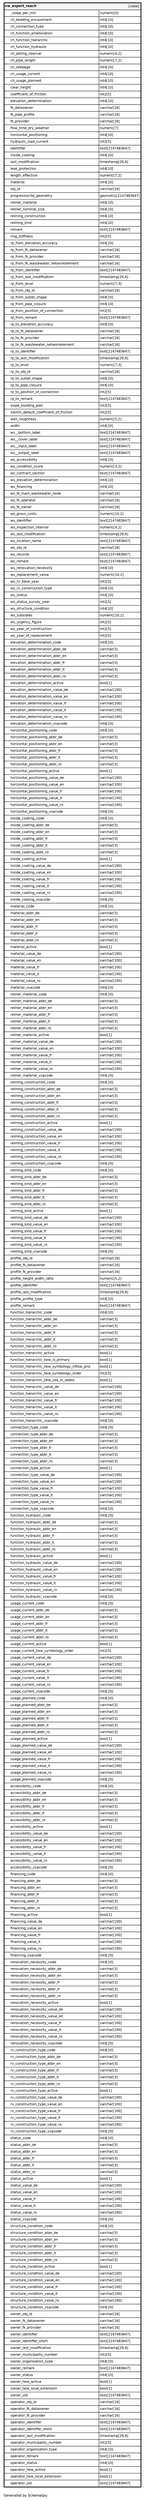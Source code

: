 digraph "oneDegreeRelationshipsDiagram" {
  graph [    rankdir="RL"    bgcolor="#ffffff"    label="\nGenerated by SchemaSpy"    labeljust="l"    nodesep="0.18"    ranksep="0.46"    fontname="Helvetica"    fontsize="11"    ration="compress"  ];  node [    fontname="Helvetica"    fontsize="11"    shape="plaintext"  ];  edge [    arrowsize="0.8"  ];
  "vw_export_reach" [
   label=<
    <TABLE BORDER="2" CELLBORDER="1" CELLSPACING="0" BGCOLOR="#ffffff">
      <TR><TD COLSPAN="4"  BGCOLOR="#f5f5f5"><TABLE BORDER="0" CELLSPACING="0"><TR><TD ALIGN="LEFT" FIXEDSIZE="TRUE" WIDTH="100" HEIGHT="16"><B>vw_export_reach</B></TD><TD ALIGN="RIGHT">[view]</TD></TR></TABLE></TD></TR>
      <TR><TD PORT="_slope_per_mill" COLSPAN="2" ALIGN="LEFT"><TABLE BORDER="0" CELLSPACING="0" ALIGN="LEFT"><TR ALIGN="LEFT"><TD ALIGN="LEFT" FIXEDSIZE="TRUE" WIDTH="15" HEIGHT="16"></TD><TD ALIGN="LEFT" FIXEDSIZE="TRUE" WIDTH="287" HEIGHT="16">_slope_per_mill</TD></TR></TABLE></TD><TD PORT="_slope_per_mill.type" ALIGN="LEFT">numeric[0]</TD></TR>
      <TR><TD PORT="ch_bedding_encasement" COLSPAN="2" ALIGN="LEFT"><TABLE BORDER="0" CELLSPACING="0" ALIGN="LEFT"><TR ALIGN="LEFT"><TD ALIGN="LEFT" FIXEDSIZE="TRUE" WIDTH="15" HEIGHT="16"></TD><TD ALIGN="LEFT" FIXEDSIZE="TRUE" WIDTH="287" HEIGHT="16">ch_bedding_encasement</TD></TR></TABLE></TD><TD PORT="ch_bedding_encasement.type" ALIGN="LEFT">int4[10]</TD></TR>
      <TR><TD PORT="ch_connection_type" COLSPAN="2" ALIGN="LEFT"><TABLE BORDER="0" CELLSPACING="0" ALIGN="LEFT"><TR ALIGN="LEFT"><TD ALIGN="LEFT" FIXEDSIZE="TRUE" WIDTH="15" HEIGHT="16"></TD><TD ALIGN="LEFT" FIXEDSIZE="TRUE" WIDTH="287" HEIGHT="16">ch_connection_type</TD></TR></TABLE></TD><TD PORT="ch_connection_type.type" ALIGN="LEFT">int4[10]</TD></TR>
      <TR><TD PORT="ch_function_amelioration" COLSPAN="2" ALIGN="LEFT"><TABLE BORDER="0" CELLSPACING="0" ALIGN="LEFT"><TR ALIGN="LEFT"><TD ALIGN="LEFT" FIXEDSIZE="TRUE" WIDTH="15" HEIGHT="16"></TD><TD ALIGN="LEFT" FIXEDSIZE="TRUE" WIDTH="287" HEIGHT="16">ch_function_amelioration</TD></TR></TABLE></TD><TD PORT="ch_function_amelioration.type" ALIGN="LEFT">int4[10]</TD></TR>
      <TR><TD PORT="ch_function_hierarchic" COLSPAN="2" ALIGN="LEFT"><TABLE BORDER="0" CELLSPACING="0" ALIGN="LEFT"><TR ALIGN="LEFT"><TD ALIGN="LEFT" FIXEDSIZE="TRUE" WIDTH="15" HEIGHT="16"></TD><TD ALIGN="LEFT" FIXEDSIZE="TRUE" WIDTH="287" HEIGHT="16">ch_function_hierarchic</TD></TR></TABLE></TD><TD PORT="ch_function_hierarchic.type" ALIGN="LEFT">int4[10]</TD></TR>
      <TR><TD PORT="ch_function_hydraulic" COLSPAN="2" ALIGN="LEFT"><TABLE BORDER="0" CELLSPACING="0" ALIGN="LEFT"><TR ALIGN="LEFT"><TD ALIGN="LEFT" FIXEDSIZE="TRUE" WIDTH="15" HEIGHT="16"></TD><TD ALIGN="LEFT" FIXEDSIZE="TRUE" WIDTH="287" HEIGHT="16">ch_function_hydraulic</TD></TR></TABLE></TD><TD PORT="ch_function_hydraulic.type" ALIGN="LEFT">int4[10]</TD></TR>
      <TR><TD PORT="ch_jetting_interval" COLSPAN="2" ALIGN="LEFT"><TABLE BORDER="0" CELLSPACING="0" ALIGN="LEFT"><TR ALIGN="LEFT"><TD ALIGN="LEFT" FIXEDSIZE="TRUE" WIDTH="15" HEIGHT="16"></TD><TD ALIGN="LEFT" FIXEDSIZE="TRUE" WIDTH="287" HEIGHT="16">ch_jetting_interval</TD></TR></TABLE></TD><TD PORT="ch_jetting_interval.type" ALIGN="LEFT">numeric[4,2]</TD></TR>
      <TR><TD PORT="ch_pipe_length" COLSPAN="2" ALIGN="LEFT"><TABLE BORDER="0" CELLSPACING="0" ALIGN="LEFT"><TR ALIGN="LEFT"><TD ALIGN="LEFT" FIXEDSIZE="TRUE" WIDTH="15" HEIGHT="16"></TD><TD ALIGN="LEFT" FIXEDSIZE="TRUE" WIDTH="287" HEIGHT="16">ch_pipe_length</TD></TR></TABLE></TD><TD PORT="ch_pipe_length.type" ALIGN="LEFT">numeric[7,2]</TD></TR>
      <TR><TD PORT="ch_seepage" COLSPAN="2" ALIGN="LEFT"><TABLE BORDER="0" CELLSPACING="0" ALIGN="LEFT"><TR ALIGN="LEFT"><TD ALIGN="LEFT" FIXEDSIZE="TRUE" WIDTH="15" HEIGHT="16"></TD><TD ALIGN="LEFT" FIXEDSIZE="TRUE" WIDTH="287" HEIGHT="16">ch_seepage</TD></TR></TABLE></TD><TD PORT="ch_seepage.type" ALIGN="LEFT">int4[10]</TD></TR>
      <TR><TD PORT="ch_usage_current" COLSPAN="2" ALIGN="LEFT"><TABLE BORDER="0" CELLSPACING="0" ALIGN="LEFT"><TR ALIGN="LEFT"><TD ALIGN="LEFT" FIXEDSIZE="TRUE" WIDTH="15" HEIGHT="16"></TD><TD ALIGN="LEFT" FIXEDSIZE="TRUE" WIDTH="287" HEIGHT="16">ch_usage_current</TD></TR></TABLE></TD><TD PORT="ch_usage_current.type" ALIGN="LEFT">int4[10]</TD></TR>
      <TR><TD PORT="ch_usage_planned" COLSPAN="2" ALIGN="LEFT"><TABLE BORDER="0" CELLSPACING="0" ALIGN="LEFT"><TR ALIGN="LEFT"><TD ALIGN="LEFT" FIXEDSIZE="TRUE" WIDTH="15" HEIGHT="16"></TD><TD ALIGN="LEFT" FIXEDSIZE="TRUE" WIDTH="287" HEIGHT="16">ch_usage_planned</TD></TR></TABLE></TD><TD PORT="ch_usage_planned.type" ALIGN="LEFT">int4[10]</TD></TR>
      <TR><TD PORT="clear_height" COLSPAN="2" ALIGN="LEFT"><TABLE BORDER="0" CELLSPACING="0" ALIGN="LEFT"><TR ALIGN="LEFT"><TD ALIGN="LEFT" FIXEDSIZE="TRUE" WIDTH="15" HEIGHT="16"></TD><TD ALIGN="LEFT" FIXEDSIZE="TRUE" WIDTH="287" HEIGHT="16">clear_height</TD></TR></TABLE></TD><TD PORT="clear_height.type" ALIGN="LEFT">int4[10]</TD></TR>
      <TR><TD PORT="coefficient_of_friction" COLSPAN="2" ALIGN="LEFT"><TABLE BORDER="0" CELLSPACING="0" ALIGN="LEFT"><TR ALIGN="LEFT"><TD ALIGN="LEFT" FIXEDSIZE="TRUE" WIDTH="15" HEIGHT="16"></TD><TD ALIGN="LEFT" FIXEDSIZE="TRUE" WIDTH="287" HEIGHT="16">coefficient_of_friction</TD></TR></TABLE></TD><TD PORT="coefficient_of_friction.type" ALIGN="LEFT">int2[5]</TD></TR>
      <TR><TD PORT="elevation_determination" COLSPAN="2" ALIGN="LEFT"><TABLE BORDER="0" CELLSPACING="0" ALIGN="LEFT"><TR ALIGN="LEFT"><TD ALIGN="LEFT" FIXEDSIZE="TRUE" WIDTH="15" HEIGHT="16"></TD><TD ALIGN="LEFT" FIXEDSIZE="TRUE" WIDTH="287" HEIGHT="16">elevation_determination</TD></TR></TABLE></TD><TD PORT="elevation_determination.type" ALIGN="LEFT">int4[10]</TD></TR>
      <TR><TD PORT="fk_dataowner" COLSPAN="2" ALIGN="LEFT"><TABLE BORDER="0" CELLSPACING="0" ALIGN="LEFT"><TR ALIGN="LEFT"><TD ALIGN="LEFT" FIXEDSIZE="TRUE" WIDTH="15" HEIGHT="16"></TD><TD ALIGN="LEFT" FIXEDSIZE="TRUE" WIDTH="287" HEIGHT="16">fk_dataowner</TD></TR></TABLE></TD><TD PORT="fk_dataowner.type" ALIGN="LEFT">varchar[16]</TD></TR>
      <TR><TD PORT="fk_pipe_profile" COLSPAN="2" ALIGN="LEFT"><TABLE BORDER="0" CELLSPACING="0" ALIGN="LEFT"><TR ALIGN="LEFT"><TD ALIGN="LEFT" FIXEDSIZE="TRUE" WIDTH="15" HEIGHT="16"></TD><TD ALIGN="LEFT" FIXEDSIZE="TRUE" WIDTH="287" HEIGHT="16">fk_pipe_profile</TD></TR></TABLE></TD><TD PORT="fk_pipe_profile.type" ALIGN="LEFT">varchar[16]</TD></TR>
      <TR><TD PORT="fk_provider" COLSPAN="2" ALIGN="LEFT"><TABLE BORDER="0" CELLSPACING="0" ALIGN="LEFT"><TR ALIGN="LEFT"><TD ALIGN="LEFT" FIXEDSIZE="TRUE" WIDTH="15" HEIGHT="16"></TD><TD ALIGN="LEFT" FIXEDSIZE="TRUE" WIDTH="287" HEIGHT="16">fk_provider</TD></TR></TABLE></TD><TD PORT="fk_provider.type" ALIGN="LEFT">varchar[16]</TD></TR>
      <TR><TD PORT="flow_time_dry_weather" COLSPAN="2" ALIGN="LEFT"><TABLE BORDER="0" CELLSPACING="0" ALIGN="LEFT"><TR ALIGN="LEFT"><TD ALIGN="LEFT" FIXEDSIZE="TRUE" WIDTH="15" HEIGHT="16"></TD><TD ALIGN="LEFT" FIXEDSIZE="TRUE" WIDTH="287" HEIGHT="16">flow_time_dry_weather</TD></TR></TABLE></TD><TD PORT="flow_time_dry_weather.type" ALIGN="LEFT">numeric[7]</TD></TR>
      <TR><TD PORT="horizontal_positioning" COLSPAN="2" ALIGN="LEFT"><TABLE BORDER="0" CELLSPACING="0" ALIGN="LEFT"><TR ALIGN="LEFT"><TD ALIGN="LEFT" FIXEDSIZE="TRUE" WIDTH="15" HEIGHT="16"></TD><TD ALIGN="LEFT" FIXEDSIZE="TRUE" WIDTH="287" HEIGHT="16">horizontal_positioning</TD></TR></TABLE></TD><TD PORT="horizontal_positioning.type" ALIGN="LEFT">int4[10]</TD></TR>
      <TR><TD PORT="hydraulic_load_current" COLSPAN="2" ALIGN="LEFT"><TABLE BORDER="0" CELLSPACING="0" ALIGN="LEFT"><TR ALIGN="LEFT"><TD ALIGN="LEFT" FIXEDSIZE="TRUE" WIDTH="15" HEIGHT="16"></TD><TD ALIGN="LEFT" FIXEDSIZE="TRUE" WIDTH="287" HEIGHT="16">hydraulic_load_current</TD></TR></TABLE></TD><TD PORT="hydraulic_load_current.type" ALIGN="LEFT">int2[5]</TD></TR>
      <TR><TD PORT="identifier" COLSPAN="2" ALIGN="LEFT"><TABLE BORDER="0" CELLSPACING="0" ALIGN="LEFT"><TR ALIGN="LEFT"><TD ALIGN="LEFT" FIXEDSIZE="TRUE" WIDTH="15" HEIGHT="16"></TD><TD ALIGN="LEFT" FIXEDSIZE="TRUE" WIDTH="287" HEIGHT="16">identifier</TD></TR></TABLE></TD><TD PORT="identifier.type" ALIGN="LEFT">text[2147483647]</TD></TR>
      <TR><TD PORT="inside_coating" COLSPAN="2" ALIGN="LEFT"><TABLE BORDER="0" CELLSPACING="0" ALIGN="LEFT"><TR ALIGN="LEFT"><TD ALIGN="LEFT" FIXEDSIZE="TRUE" WIDTH="15" HEIGHT="16"></TD><TD ALIGN="LEFT" FIXEDSIZE="TRUE" WIDTH="287" HEIGHT="16">inside_coating</TD></TR></TABLE></TD><TD PORT="inside_coating.type" ALIGN="LEFT">int4[10]</TD></TR>
      <TR><TD PORT="last_modification" COLSPAN="2" ALIGN="LEFT"><TABLE BORDER="0" CELLSPACING="0" ALIGN="LEFT"><TR ALIGN="LEFT"><TD ALIGN="LEFT" FIXEDSIZE="TRUE" WIDTH="15" HEIGHT="16"></TD><TD ALIGN="LEFT" FIXEDSIZE="TRUE" WIDTH="287" HEIGHT="16">last_modification</TD></TR></TABLE></TD><TD PORT="last_modification.type" ALIGN="LEFT">timestamp[29,6]</TD></TR>
      <TR><TD PORT="leak_protection" COLSPAN="2" ALIGN="LEFT"><TABLE BORDER="0" CELLSPACING="0" ALIGN="LEFT"><TR ALIGN="LEFT"><TD ALIGN="LEFT" FIXEDSIZE="TRUE" WIDTH="15" HEIGHT="16"></TD><TD ALIGN="LEFT" FIXEDSIZE="TRUE" WIDTH="287" HEIGHT="16">leak_protection</TD></TR></TABLE></TD><TD PORT="leak_protection.type" ALIGN="LEFT">int4[10]</TD></TR>
      <TR><TD PORT="length_effective" COLSPAN="2" ALIGN="LEFT"><TABLE BORDER="0" CELLSPACING="0" ALIGN="LEFT"><TR ALIGN="LEFT"><TD ALIGN="LEFT" FIXEDSIZE="TRUE" WIDTH="15" HEIGHT="16"></TD><TD ALIGN="LEFT" FIXEDSIZE="TRUE" WIDTH="287" HEIGHT="16">length_effective</TD></TR></TABLE></TD><TD PORT="length_effective.type" ALIGN="LEFT">numeric[7,2]</TD></TR>
      <TR><TD PORT="material" COLSPAN="2" ALIGN="LEFT"><TABLE BORDER="0" CELLSPACING="0" ALIGN="LEFT"><TR ALIGN="LEFT"><TD ALIGN="LEFT" FIXEDSIZE="TRUE" WIDTH="15" HEIGHT="16"></TD><TD ALIGN="LEFT" FIXEDSIZE="TRUE" WIDTH="287" HEIGHT="16">material</TD></TR></TABLE></TD><TD PORT="material.type" ALIGN="LEFT">int4[10]</TD></TR>
      <TR><TD PORT="obj_id" COLSPAN="2" ALIGN="LEFT"><TABLE BORDER="0" CELLSPACING="0" ALIGN="LEFT"><TR ALIGN="LEFT"><TD ALIGN="LEFT" FIXEDSIZE="TRUE" WIDTH="15" HEIGHT="16"></TD><TD ALIGN="LEFT" FIXEDSIZE="TRUE" WIDTH="287" HEIGHT="16">obj_id</TD></TR></TABLE></TD><TD PORT="obj_id.type" ALIGN="LEFT">varchar[16]</TD></TR>
      <TR><TD PORT="progression3d_geometry" COLSPAN="2" ALIGN="LEFT"><TABLE BORDER="0" CELLSPACING="0" ALIGN="LEFT"><TR ALIGN="LEFT"><TD ALIGN="LEFT" FIXEDSIZE="TRUE" WIDTH="15" HEIGHT="16"></TD><TD ALIGN="LEFT" FIXEDSIZE="TRUE" WIDTH="287" HEIGHT="16">progression3d_geometry</TD></TR></TABLE></TD><TD PORT="progression3d_geometry.type" ALIGN="LEFT">geometry[2147483647]</TD></TR>
      <TR><TD PORT="reliner_material" COLSPAN="2" ALIGN="LEFT"><TABLE BORDER="0" CELLSPACING="0" ALIGN="LEFT"><TR ALIGN="LEFT"><TD ALIGN="LEFT" FIXEDSIZE="TRUE" WIDTH="15" HEIGHT="16"></TD><TD ALIGN="LEFT" FIXEDSIZE="TRUE" WIDTH="287" HEIGHT="16">reliner_material</TD></TR></TABLE></TD><TD PORT="reliner_material.type" ALIGN="LEFT">int4[10]</TD></TR>
      <TR><TD PORT="reliner_nominal_size" COLSPAN="2" ALIGN="LEFT"><TABLE BORDER="0" CELLSPACING="0" ALIGN="LEFT"><TR ALIGN="LEFT"><TD ALIGN="LEFT" FIXEDSIZE="TRUE" WIDTH="15" HEIGHT="16"></TD><TD ALIGN="LEFT" FIXEDSIZE="TRUE" WIDTH="287" HEIGHT="16">reliner_nominal_size</TD></TR></TABLE></TD><TD PORT="reliner_nominal_size.type" ALIGN="LEFT">int4[10]</TD></TR>
      <TR><TD PORT="relining_construction" COLSPAN="2" ALIGN="LEFT"><TABLE BORDER="0" CELLSPACING="0" ALIGN="LEFT"><TR ALIGN="LEFT"><TD ALIGN="LEFT" FIXEDSIZE="TRUE" WIDTH="15" HEIGHT="16"></TD><TD ALIGN="LEFT" FIXEDSIZE="TRUE" WIDTH="287" HEIGHT="16">relining_construction</TD></TR></TABLE></TD><TD PORT="relining_construction.type" ALIGN="LEFT">int4[10]</TD></TR>
      <TR><TD PORT="relining_kind" COLSPAN="2" ALIGN="LEFT"><TABLE BORDER="0" CELLSPACING="0" ALIGN="LEFT"><TR ALIGN="LEFT"><TD ALIGN="LEFT" FIXEDSIZE="TRUE" WIDTH="15" HEIGHT="16"></TD><TD ALIGN="LEFT" FIXEDSIZE="TRUE" WIDTH="287" HEIGHT="16">relining_kind</TD></TR></TABLE></TD><TD PORT="relining_kind.type" ALIGN="LEFT">int4[10]</TD></TR>
      <TR><TD PORT="remark" COLSPAN="2" ALIGN="LEFT"><TABLE BORDER="0" CELLSPACING="0" ALIGN="LEFT"><TR ALIGN="LEFT"><TD ALIGN="LEFT" FIXEDSIZE="TRUE" WIDTH="15" HEIGHT="16"></TD><TD ALIGN="LEFT" FIXEDSIZE="TRUE" WIDTH="287" HEIGHT="16">remark</TD></TR></TABLE></TD><TD PORT="remark.type" ALIGN="LEFT">text[2147483647]</TD></TR>
      <TR><TD PORT="ring_stiffness" COLSPAN="2" ALIGN="LEFT"><TABLE BORDER="0" CELLSPACING="0" ALIGN="LEFT"><TR ALIGN="LEFT"><TD ALIGN="LEFT" FIXEDSIZE="TRUE" WIDTH="15" HEIGHT="16"></TD><TD ALIGN="LEFT" FIXEDSIZE="TRUE" WIDTH="287" HEIGHT="16">ring_stiffness</TD></TR></TABLE></TD><TD PORT="ring_stiffness.type" ALIGN="LEFT">int2[5]</TD></TR>
      <TR><TD PORT="rp_from_elevation_accuracy" COLSPAN="2" ALIGN="LEFT"><TABLE BORDER="0" CELLSPACING="0" ALIGN="LEFT"><TR ALIGN="LEFT"><TD ALIGN="LEFT" FIXEDSIZE="TRUE" WIDTH="15" HEIGHT="16"></TD><TD ALIGN="LEFT" FIXEDSIZE="TRUE" WIDTH="287" HEIGHT="16">rp_from_elevation_accuracy</TD></TR></TABLE></TD><TD PORT="rp_from_elevation_accuracy.type" ALIGN="LEFT">int4[10]</TD></TR>
      <TR><TD PORT="rp_from_fk_dataowner" COLSPAN="2" ALIGN="LEFT"><TABLE BORDER="0" CELLSPACING="0" ALIGN="LEFT"><TR ALIGN="LEFT"><TD ALIGN="LEFT" FIXEDSIZE="TRUE" WIDTH="15" HEIGHT="16"></TD><TD ALIGN="LEFT" FIXEDSIZE="TRUE" WIDTH="287" HEIGHT="16">rp_from_fk_dataowner</TD></TR></TABLE></TD><TD PORT="rp_from_fk_dataowner.type" ALIGN="LEFT">varchar[16]</TD></TR>
      <TR><TD PORT="rp_from_fk_provider" COLSPAN="2" ALIGN="LEFT"><TABLE BORDER="0" CELLSPACING="0" ALIGN="LEFT"><TR ALIGN="LEFT"><TD ALIGN="LEFT" FIXEDSIZE="TRUE" WIDTH="15" HEIGHT="16"></TD><TD ALIGN="LEFT" FIXEDSIZE="TRUE" WIDTH="287" HEIGHT="16">rp_from_fk_provider</TD></TR></TABLE></TD><TD PORT="rp_from_fk_provider.type" ALIGN="LEFT">varchar[16]</TD></TR>
      <TR><TD PORT="rp_from_fk_wastewater_networkelement" COLSPAN="2" ALIGN="LEFT"><TABLE BORDER="0" CELLSPACING="0" ALIGN="LEFT"><TR ALIGN="LEFT"><TD ALIGN="LEFT" FIXEDSIZE="TRUE" WIDTH="15" HEIGHT="16"></TD><TD ALIGN="LEFT" FIXEDSIZE="TRUE" WIDTH="287" HEIGHT="16">rp_from_fk_wastewater_networkelement</TD></TR></TABLE></TD><TD PORT="rp_from_fk_wastewater_networkelement.type" ALIGN="LEFT">varchar[16]</TD></TR>
      <TR><TD PORT="rp_from_identifier" COLSPAN="2" ALIGN="LEFT"><TABLE BORDER="0" CELLSPACING="0" ALIGN="LEFT"><TR ALIGN="LEFT"><TD ALIGN="LEFT" FIXEDSIZE="TRUE" WIDTH="15" HEIGHT="16"></TD><TD ALIGN="LEFT" FIXEDSIZE="TRUE" WIDTH="287" HEIGHT="16">rp_from_identifier</TD></TR></TABLE></TD><TD PORT="rp_from_identifier.type" ALIGN="LEFT">text[2147483647]</TD></TR>
      <TR><TD PORT="rp_from_last_modification" COLSPAN="2" ALIGN="LEFT"><TABLE BORDER="0" CELLSPACING="0" ALIGN="LEFT"><TR ALIGN="LEFT"><TD ALIGN="LEFT" FIXEDSIZE="TRUE" WIDTH="15" HEIGHT="16"></TD><TD ALIGN="LEFT" FIXEDSIZE="TRUE" WIDTH="287" HEIGHT="16">rp_from_last_modification</TD></TR></TABLE></TD><TD PORT="rp_from_last_modification.type" ALIGN="LEFT">timestamp[29,6]</TD></TR>
      <TR><TD PORT="rp_from_level" COLSPAN="2" ALIGN="LEFT"><TABLE BORDER="0" CELLSPACING="0" ALIGN="LEFT"><TR ALIGN="LEFT"><TD ALIGN="LEFT" FIXEDSIZE="TRUE" WIDTH="15" HEIGHT="16"></TD><TD ALIGN="LEFT" FIXEDSIZE="TRUE" WIDTH="287" HEIGHT="16">rp_from_level</TD></TR></TABLE></TD><TD PORT="rp_from_level.type" ALIGN="LEFT">numeric[7,3]</TD></TR>
      <TR><TD PORT="rp_from_obj_id" COLSPAN="2" ALIGN="LEFT"><TABLE BORDER="0" CELLSPACING="0" ALIGN="LEFT"><TR ALIGN="LEFT"><TD ALIGN="LEFT" FIXEDSIZE="TRUE" WIDTH="15" HEIGHT="16"></TD><TD ALIGN="LEFT" FIXEDSIZE="TRUE" WIDTH="287" HEIGHT="16">rp_from_obj_id</TD></TR></TABLE></TD><TD PORT="rp_from_obj_id.type" ALIGN="LEFT">varchar[16]</TD></TR>
      <TR><TD PORT="rp_from_outlet_shape" COLSPAN="2" ALIGN="LEFT"><TABLE BORDER="0" CELLSPACING="0" ALIGN="LEFT"><TR ALIGN="LEFT"><TD ALIGN="LEFT" FIXEDSIZE="TRUE" WIDTH="15" HEIGHT="16"></TD><TD ALIGN="LEFT" FIXEDSIZE="TRUE" WIDTH="287" HEIGHT="16">rp_from_outlet_shape</TD></TR></TABLE></TD><TD PORT="rp_from_outlet_shape.type" ALIGN="LEFT">int4[10]</TD></TR>
      <TR><TD PORT="rp_from_pipe_closure" COLSPAN="2" ALIGN="LEFT"><TABLE BORDER="0" CELLSPACING="0" ALIGN="LEFT"><TR ALIGN="LEFT"><TD ALIGN="LEFT" FIXEDSIZE="TRUE" WIDTH="15" HEIGHT="16"></TD><TD ALIGN="LEFT" FIXEDSIZE="TRUE" WIDTH="287" HEIGHT="16">rp_from_pipe_closure</TD></TR></TABLE></TD><TD PORT="rp_from_pipe_closure.type" ALIGN="LEFT">int4[10]</TD></TR>
      <TR><TD PORT="rp_from_position_of_connection" COLSPAN="2" ALIGN="LEFT"><TABLE BORDER="0" CELLSPACING="0" ALIGN="LEFT"><TR ALIGN="LEFT"><TD ALIGN="LEFT" FIXEDSIZE="TRUE" WIDTH="15" HEIGHT="16"></TD><TD ALIGN="LEFT" FIXEDSIZE="TRUE" WIDTH="287" HEIGHT="16">rp_from_position_of_connection</TD></TR></TABLE></TD><TD PORT="rp_from_position_of_connection.type" ALIGN="LEFT">int2[5]</TD></TR>
      <TR><TD PORT="rp_from_remark" COLSPAN="2" ALIGN="LEFT"><TABLE BORDER="0" CELLSPACING="0" ALIGN="LEFT"><TR ALIGN="LEFT"><TD ALIGN="LEFT" FIXEDSIZE="TRUE" WIDTH="15" HEIGHT="16"></TD><TD ALIGN="LEFT" FIXEDSIZE="TRUE" WIDTH="287" HEIGHT="16">rp_from_remark</TD></TR></TABLE></TD><TD PORT="rp_from_remark.type" ALIGN="LEFT">text[2147483647]</TD></TR>
      <TR><TD PORT="rp_to_elevation_accuracy" COLSPAN="2" ALIGN="LEFT"><TABLE BORDER="0" CELLSPACING="0" ALIGN="LEFT"><TR ALIGN="LEFT"><TD ALIGN="LEFT" FIXEDSIZE="TRUE" WIDTH="15" HEIGHT="16"></TD><TD ALIGN="LEFT" FIXEDSIZE="TRUE" WIDTH="287" HEIGHT="16">rp_to_elevation_accuracy</TD></TR></TABLE></TD><TD PORT="rp_to_elevation_accuracy.type" ALIGN="LEFT">int4[10]</TD></TR>
      <TR><TD PORT="rp_to_fk_dataowner" COLSPAN="2" ALIGN="LEFT"><TABLE BORDER="0" CELLSPACING="0" ALIGN="LEFT"><TR ALIGN="LEFT"><TD ALIGN="LEFT" FIXEDSIZE="TRUE" WIDTH="15" HEIGHT="16"></TD><TD ALIGN="LEFT" FIXEDSIZE="TRUE" WIDTH="287" HEIGHT="16">rp_to_fk_dataowner</TD></TR></TABLE></TD><TD PORT="rp_to_fk_dataowner.type" ALIGN="LEFT">varchar[16]</TD></TR>
      <TR><TD PORT="rp_to_fk_provider" COLSPAN="2" ALIGN="LEFT"><TABLE BORDER="0" CELLSPACING="0" ALIGN="LEFT"><TR ALIGN="LEFT"><TD ALIGN="LEFT" FIXEDSIZE="TRUE" WIDTH="15" HEIGHT="16"></TD><TD ALIGN="LEFT" FIXEDSIZE="TRUE" WIDTH="287" HEIGHT="16">rp_to_fk_provider</TD></TR></TABLE></TD><TD PORT="rp_to_fk_provider.type" ALIGN="LEFT">varchar[16]</TD></TR>
      <TR><TD PORT="rp_to_fk_wastewater_networkelement" COLSPAN="2" ALIGN="LEFT"><TABLE BORDER="0" CELLSPACING="0" ALIGN="LEFT"><TR ALIGN="LEFT"><TD ALIGN="LEFT" FIXEDSIZE="TRUE" WIDTH="15" HEIGHT="16"></TD><TD ALIGN="LEFT" FIXEDSIZE="TRUE" WIDTH="287" HEIGHT="16">rp_to_fk_wastewater_networkelement</TD></TR></TABLE></TD><TD PORT="rp_to_fk_wastewater_networkelement.type" ALIGN="LEFT">varchar[16]</TD></TR>
      <TR><TD PORT="rp_to_identifier" COLSPAN="2" ALIGN="LEFT"><TABLE BORDER="0" CELLSPACING="0" ALIGN="LEFT"><TR ALIGN="LEFT"><TD ALIGN="LEFT" FIXEDSIZE="TRUE" WIDTH="15" HEIGHT="16"></TD><TD ALIGN="LEFT" FIXEDSIZE="TRUE" WIDTH="287" HEIGHT="16">rp_to_identifier</TD></TR></TABLE></TD><TD PORT="rp_to_identifier.type" ALIGN="LEFT">text[2147483647]</TD></TR>
      <TR><TD PORT="rp_to_last_modification" COLSPAN="2" ALIGN="LEFT"><TABLE BORDER="0" CELLSPACING="0" ALIGN="LEFT"><TR ALIGN="LEFT"><TD ALIGN="LEFT" FIXEDSIZE="TRUE" WIDTH="15" HEIGHT="16"></TD><TD ALIGN="LEFT" FIXEDSIZE="TRUE" WIDTH="287" HEIGHT="16">rp_to_last_modification</TD></TR></TABLE></TD><TD PORT="rp_to_last_modification.type" ALIGN="LEFT">timestamp[29,6]</TD></TR>
      <TR><TD PORT="rp_to_level" COLSPAN="2" ALIGN="LEFT"><TABLE BORDER="0" CELLSPACING="0" ALIGN="LEFT"><TR ALIGN="LEFT"><TD ALIGN="LEFT" FIXEDSIZE="TRUE" WIDTH="15" HEIGHT="16"></TD><TD ALIGN="LEFT" FIXEDSIZE="TRUE" WIDTH="287" HEIGHT="16">rp_to_level</TD></TR></TABLE></TD><TD PORT="rp_to_level.type" ALIGN="LEFT">numeric[7,3]</TD></TR>
      <TR><TD PORT="rp_to_obj_id" COLSPAN="2" ALIGN="LEFT"><TABLE BORDER="0" CELLSPACING="0" ALIGN="LEFT"><TR ALIGN="LEFT"><TD ALIGN="LEFT" FIXEDSIZE="TRUE" WIDTH="15" HEIGHT="16"></TD><TD ALIGN="LEFT" FIXEDSIZE="TRUE" WIDTH="287" HEIGHT="16">rp_to_obj_id</TD></TR></TABLE></TD><TD PORT="rp_to_obj_id.type" ALIGN="LEFT">varchar[16]</TD></TR>
      <TR><TD PORT="rp_to_outlet_shape" COLSPAN="2" ALIGN="LEFT"><TABLE BORDER="0" CELLSPACING="0" ALIGN="LEFT"><TR ALIGN="LEFT"><TD ALIGN="LEFT" FIXEDSIZE="TRUE" WIDTH="15" HEIGHT="16"></TD><TD ALIGN="LEFT" FIXEDSIZE="TRUE" WIDTH="287" HEIGHT="16">rp_to_outlet_shape</TD></TR></TABLE></TD><TD PORT="rp_to_outlet_shape.type" ALIGN="LEFT">int4[10]</TD></TR>
      <TR><TD PORT="rp_to_pipe_closure" COLSPAN="2" ALIGN="LEFT"><TABLE BORDER="0" CELLSPACING="0" ALIGN="LEFT"><TR ALIGN="LEFT"><TD ALIGN="LEFT" FIXEDSIZE="TRUE" WIDTH="15" HEIGHT="16"></TD><TD ALIGN="LEFT" FIXEDSIZE="TRUE" WIDTH="287" HEIGHT="16">rp_to_pipe_closure</TD></TR></TABLE></TD><TD PORT="rp_to_pipe_closure.type" ALIGN="LEFT">int4[10]</TD></TR>
      <TR><TD PORT="rp_to_position_of_connection" COLSPAN="2" ALIGN="LEFT"><TABLE BORDER="0" CELLSPACING="0" ALIGN="LEFT"><TR ALIGN="LEFT"><TD ALIGN="LEFT" FIXEDSIZE="TRUE" WIDTH="15" HEIGHT="16"></TD><TD ALIGN="LEFT" FIXEDSIZE="TRUE" WIDTH="287" HEIGHT="16">rp_to_position_of_connection</TD></TR></TABLE></TD><TD PORT="rp_to_position_of_connection.type" ALIGN="LEFT">int2[5]</TD></TR>
      <TR><TD PORT="rp_to_remark" COLSPAN="2" ALIGN="LEFT"><TABLE BORDER="0" CELLSPACING="0" ALIGN="LEFT"><TR ALIGN="LEFT"><TD ALIGN="LEFT" FIXEDSIZE="TRUE" WIDTH="15" HEIGHT="16"></TD><TD ALIGN="LEFT" FIXEDSIZE="TRUE" WIDTH="287" HEIGHT="16">rp_to_remark</TD></TR></TABLE></TD><TD PORT="rp_to_remark.type" ALIGN="LEFT">text[2147483647]</TD></TR>
      <TR><TD PORT="slope_building_plan" COLSPAN="2" ALIGN="LEFT"><TABLE BORDER="0" CELLSPACING="0" ALIGN="LEFT"><TR ALIGN="LEFT"><TD ALIGN="LEFT" FIXEDSIZE="TRUE" WIDTH="15" HEIGHT="16"></TD><TD ALIGN="LEFT" FIXEDSIZE="TRUE" WIDTH="287" HEIGHT="16">slope_building_plan</TD></TR></TABLE></TD><TD PORT="slope_building_plan.type" ALIGN="LEFT">int2[5]</TD></TR>
      <TR><TD PORT="swmm_default_coefficient_of_friction" COLSPAN="2" ALIGN="LEFT"><TABLE BORDER="0" CELLSPACING="0" ALIGN="LEFT"><TR ALIGN="LEFT"><TD ALIGN="LEFT" FIXEDSIZE="TRUE" WIDTH="15" HEIGHT="16"></TD><TD ALIGN="LEFT" FIXEDSIZE="TRUE" WIDTH="287" HEIGHT="16">swmm_default_coefficient_of_friction</TD></TR></TABLE></TD><TD PORT="swmm_default_coefficient_of_friction.type" ALIGN="LEFT">int2[5]</TD></TR>
      <TR><TD PORT="wall_roughness" COLSPAN="2" ALIGN="LEFT"><TABLE BORDER="0" CELLSPACING="0" ALIGN="LEFT"><TR ALIGN="LEFT"><TD ALIGN="LEFT" FIXEDSIZE="TRUE" WIDTH="15" HEIGHT="16"></TD><TD ALIGN="LEFT" FIXEDSIZE="TRUE" WIDTH="287" HEIGHT="16">wall_roughness</TD></TR></TABLE></TD><TD PORT="wall_roughness.type" ALIGN="LEFT">numeric[5,2]</TD></TR>
      <TR><TD PORT="width" COLSPAN="2" ALIGN="LEFT"><TABLE BORDER="0" CELLSPACING="0" ALIGN="LEFT"><TR ALIGN="LEFT"><TD ALIGN="LEFT" FIXEDSIZE="TRUE" WIDTH="15" HEIGHT="16"></TD><TD ALIGN="LEFT" FIXEDSIZE="TRUE" WIDTH="287" HEIGHT="16">width</TD></TR></TABLE></TD><TD PORT="width.type" ALIGN="LEFT">int4[10]</TD></TR>
      <TR><TD PORT="ws__bottom_label" COLSPAN="2" ALIGN="LEFT"><TABLE BORDER="0" CELLSPACING="0" ALIGN="LEFT"><TR ALIGN="LEFT"><TD ALIGN="LEFT" FIXEDSIZE="TRUE" WIDTH="15" HEIGHT="16"></TD><TD ALIGN="LEFT" FIXEDSIZE="TRUE" WIDTH="287" HEIGHT="16">ws__bottom_label</TD></TR></TABLE></TD><TD PORT="ws__bottom_label.type" ALIGN="LEFT">text[2147483647]</TD></TR>
      <TR><TD PORT="ws__cover_label" COLSPAN="2" ALIGN="LEFT"><TABLE BORDER="0" CELLSPACING="0" ALIGN="LEFT"><TR ALIGN="LEFT"><TD ALIGN="LEFT" FIXEDSIZE="TRUE" WIDTH="15" HEIGHT="16"></TD><TD ALIGN="LEFT" FIXEDSIZE="TRUE" WIDTH="287" HEIGHT="16">ws__cover_label</TD></TR></TABLE></TD><TD PORT="ws__cover_label.type" ALIGN="LEFT">text[2147483647]</TD></TR>
      <TR><TD PORT="ws__input_label" COLSPAN="2" ALIGN="LEFT"><TABLE BORDER="0" CELLSPACING="0" ALIGN="LEFT"><TR ALIGN="LEFT"><TD ALIGN="LEFT" FIXEDSIZE="TRUE" WIDTH="15" HEIGHT="16"></TD><TD ALIGN="LEFT" FIXEDSIZE="TRUE" WIDTH="287" HEIGHT="16">ws__input_label</TD></TR></TABLE></TD><TD PORT="ws__input_label.type" ALIGN="LEFT">text[2147483647]</TD></TR>
      <TR><TD PORT="ws__output_label" COLSPAN="2" ALIGN="LEFT"><TABLE BORDER="0" CELLSPACING="0" ALIGN="LEFT"><TR ALIGN="LEFT"><TD ALIGN="LEFT" FIXEDSIZE="TRUE" WIDTH="15" HEIGHT="16"></TD><TD ALIGN="LEFT" FIXEDSIZE="TRUE" WIDTH="287" HEIGHT="16">ws__output_label</TD></TR></TABLE></TD><TD PORT="ws__output_label.type" ALIGN="LEFT">text[2147483647]</TD></TR>
      <TR><TD PORT="ws_accessibility" COLSPAN="2" ALIGN="LEFT"><TABLE BORDER="0" CELLSPACING="0" ALIGN="LEFT"><TR ALIGN="LEFT"><TD ALIGN="LEFT" FIXEDSIZE="TRUE" WIDTH="15" HEIGHT="16"></TD><TD ALIGN="LEFT" FIXEDSIZE="TRUE" WIDTH="287" HEIGHT="16">ws_accessibility</TD></TR></TABLE></TD><TD PORT="ws_accessibility.type" ALIGN="LEFT">int4[10]</TD></TR>
      <TR><TD PORT="ws_condition_score" COLSPAN="2" ALIGN="LEFT"><TABLE BORDER="0" CELLSPACING="0" ALIGN="LEFT"><TR ALIGN="LEFT"><TD ALIGN="LEFT" FIXEDSIZE="TRUE" WIDTH="15" HEIGHT="16"></TD><TD ALIGN="LEFT" FIXEDSIZE="TRUE" WIDTH="287" HEIGHT="16">ws_condition_score</TD></TR></TABLE></TD><TD PORT="ws_condition_score.type" ALIGN="LEFT">numeric[3,2]</TD></TR>
      <TR><TD PORT="ws_contract_section" COLSPAN="2" ALIGN="LEFT"><TABLE BORDER="0" CELLSPACING="0" ALIGN="LEFT"><TR ALIGN="LEFT"><TD ALIGN="LEFT" FIXEDSIZE="TRUE" WIDTH="15" HEIGHT="16"></TD><TD ALIGN="LEFT" FIXEDSIZE="TRUE" WIDTH="287" HEIGHT="16">ws_contract_section</TD></TR></TABLE></TD><TD PORT="ws_contract_section.type" ALIGN="LEFT">text[2147483647]</TD></TR>
      <TR><TD PORT="ws_elevation_determination" COLSPAN="2" ALIGN="LEFT"><TABLE BORDER="0" CELLSPACING="0" ALIGN="LEFT"><TR ALIGN="LEFT"><TD ALIGN="LEFT" FIXEDSIZE="TRUE" WIDTH="15" HEIGHT="16"></TD><TD ALIGN="LEFT" FIXEDSIZE="TRUE" WIDTH="287" HEIGHT="16">ws_elevation_determination</TD></TR></TABLE></TD><TD PORT="ws_elevation_determination.type" ALIGN="LEFT">int4[10]</TD></TR>
      <TR><TD PORT="ws_financing" COLSPAN="2" ALIGN="LEFT"><TABLE BORDER="0" CELLSPACING="0" ALIGN="LEFT"><TR ALIGN="LEFT"><TD ALIGN="LEFT" FIXEDSIZE="TRUE" WIDTH="15" HEIGHT="16"></TD><TD ALIGN="LEFT" FIXEDSIZE="TRUE" WIDTH="287" HEIGHT="16">ws_financing</TD></TR></TABLE></TD><TD PORT="ws_financing.type" ALIGN="LEFT">int4[10]</TD></TR>
      <TR><TD PORT="ws_fk_main_wastewater_node" COLSPAN="2" ALIGN="LEFT"><TABLE BORDER="0" CELLSPACING="0" ALIGN="LEFT"><TR ALIGN="LEFT"><TD ALIGN="LEFT" FIXEDSIZE="TRUE" WIDTH="15" HEIGHT="16"></TD><TD ALIGN="LEFT" FIXEDSIZE="TRUE" WIDTH="287" HEIGHT="16">ws_fk_main_wastewater_node</TD></TR></TABLE></TD><TD PORT="ws_fk_main_wastewater_node.type" ALIGN="LEFT">varchar[16]</TD></TR>
      <TR><TD PORT="ws_fk_operator" COLSPAN="2" ALIGN="LEFT"><TABLE BORDER="0" CELLSPACING="0" ALIGN="LEFT"><TR ALIGN="LEFT"><TD ALIGN="LEFT" FIXEDSIZE="TRUE" WIDTH="15" HEIGHT="16"></TD><TD ALIGN="LEFT" FIXEDSIZE="TRUE" WIDTH="287" HEIGHT="16">ws_fk_operator</TD></TR></TABLE></TD><TD PORT="ws_fk_operator.type" ALIGN="LEFT">varchar[16]</TD></TR>
      <TR><TD PORT="ws_fk_owner" COLSPAN="2" ALIGN="LEFT"><TABLE BORDER="0" CELLSPACING="0" ALIGN="LEFT"><TR ALIGN="LEFT"><TD ALIGN="LEFT" FIXEDSIZE="TRUE" WIDTH="15" HEIGHT="16"></TD><TD ALIGN="LEFT" FIXEDSIZE="TRUE" WIDTH="287" HEIGHT="16">ws_fk_owner</TD></TR></TABLE></TD><TD PORT="ws_fk_owner.type" ALIGN="LEFT">varchar[16]</TD></TR>
      <TR><TD PORT="ws_gross_costs" COLSPAN="2" ALIGN="LEFT"><TABLE BORDER="0" CELLSPACING="0" ALIGN="LEFT"><TR ALIGN="LEFT"><TD ALIGN="LEFT" FIXEDSIZE="TRUE" WIDTH="15" HEIGHT="16"></TD><TD ALIGN="LEFT" FIXEDSIZE="TRUE" WIDTH="287" HEIGHT="16">ws_gross_costs</TD></TR></TABLE></TD><TD PORT="ws_gross_costs.type" ALIGN="LEFT">numeric[10,2]</TD></TR>
      <TR><TD PORT="ws_identifier" COLSPAN="2" ALIGN="LEFT"><TABLE BORDER="0" CELLSPACING="0" ALIGN="LEFT"><TR ALIGN="LEFT"><TD ALIGN="LEFT" FIXEDSIZE="TRUE" WIDTH="15" HEIGHT="16"></TD><TD ALIGN="LEFT" FIXEDSIZE="TRUE" WIDTH="287" HEIGHT="16">ws_identifier</TD></TR></TABLE></TD><TD PORT="ws_identifier.type" ALIGN="LEFT">text[2147483647]</TD></TR>
      <TR><TD PORT="ws_inspection_interval" COLSPAN="2" ALIGN="LEFT"><TABLE BORDER="0" CELLSPACING="0" ALIGN="LEFT"><TR ALIGN="LEFT"><TD ALIGN="LEFT" FIXEDSIZE="TRUE" WIDTH="15" HEIGHT="16"></TD><TD ALIGN="LEFT" FIXEDSIZE="TRUE" WIDTH="287" HEIGHT="16">ws_inspection_interval</TD></TR></TABLE></TD><TD PORT="ws_inspection_interval.type" ALIGN="LEFT">numeric[4,2]</TD></TR>
      <TR><TD PORT="ws_last_modification" COLSPAN="2" ALIGN="LEFT"><TABLE BORDER="0" CELLSPACING="0" ALIGN="LEFT"><TR ALIGN="LEFT"><TD ALIGN="LEFT" FIXEDSIZE="TRUE" WIDTH="15" HEIGHT="16"></TD><TD ALIGN="LEFT" FIXEDSIZE="TRUE" WIDTH="287" HEIGHT="16">ws_last_modification</TD></TR></TABLE></TD><TD PORT="ws_last_modification.type" ALIGN="LEFT">timestamp[29,6]</TD></TR>
      <TR><TD PORT="ws_location_name" COLSPAN="2" ALIGN="LEFT"><TABLE BORDER="0" CELLSPACING="0" ALIGN="LEFT"><TR ALIGN="LEFT"><TD ALIGN="LEFT" FIXEDSIZE="TRUE" WIDTH="15" HEIGHT="16"></TD><TD ALIGN="LEFT" FIXEDSIZE="TRUE" WIDTH="287" HEIGHT="16">ws_location_name</TD></TR></TABLE></TD><TD PORT="ws_location_name.type" ALIGN="LEFT">text[2147483647]</TD></TR>
      <TR><TD PORT="ws_obj_id" COLSPAN="2" ALIGN="LEFT"><TABLE BORDER="0" CELLSPACING="0" ALIGN="LEFT"><TR ALIGN="LEFT"><TD ALIGN="LEFT" FIXEDSIZE="TRUE" WIDTH="15" HEIGHT="16"></TD><TD ALIGN="LEFT" FIXEDSIZE="TRUE" WIDTH="287" HEIGHT="16">ws_obj_id</TD></TR></TABLE></TD><TD PORT="ws_obj_id.type" ALIGN="LEFT">varchar[16]</TD></TR>
      <TR><TD PORT="ws_records" COLSPAN="2" ALIGN="LEFT"><TABLE BORDER="0" CELLSPACING="0" ALIGN="LEFT"><TR ALIGN="LEFT"><TD ALIGN="LEFT" FIXEDSIZE="TRUE" WIDTH="15" HEIGHT="16"></TD><TD ALIGN="LEFT" FIXEDSIZE="TRUE" WIDTH="287" HEIGHT="16">ws_records</TD></TR></TABLE></TD><TD PORT="ws_records.type" ALIGN="LEFT">text[2147483647]</TD></TR>
      <TR><TD PORT="ws_remark" COLSPAN="2" ALIGN="LEFT"><TABLE BORDER="0" CELLSPACING="0" ALIGN="LEFT"><TR ALIGN="LEFT"><TD ALIGN="LEFT" FIXEDSIZE="TRUE" WIDTH="15" HEIGHT="16"></TD><TD ALIGN="LEFT" FIXEDSIZE="TRUE" WIDTH="287" HEIGHT="16">ws_remark</TD></TR></TABLE></TD><TD PORT="ws_remark.type" ALIGN="LEFT">text[2147483647]</TD></TR>
      <TR><TD PORT="ws_renovation_necessity" COLSPAN="2" ALIGN="LEFT"><TABLE BORDER="0" CELLSPACING="0" ALIGN="LEFT"><TR ALIGN="LEFT"><TD ALIGN="LEFT" FIXEDSIZE="TRUE" WIDTH="15" HEIGHT="16"></TD><TD ALIGN="LEFT" FIXEDSIZE="TRUE" WIDTH="287" HEIGHT="16">ws_renovation_necessity</TD></TR></TABLE></TD><TD PORT="ws_renovation_necessity.type" ALIGN="LEFT">int4[10]</TD></TR>
      <TR><TD PORT="ws_replacement_value" COLSPAN="2" ALIGN="LEFT"><TABLE BORDER="0" CELLSPACING="0" ALIGN="LEFT"><TR ALIGN="LEFT"><TD ALIGN="LEFT" FIXEDSIZE="TRUE" WIDTH="15" HEIGHT="16"></TD><TD ALIGN="LEFT" FIXEDSIZE="TRUE" WIDTH="287" HEIGHT="16">ws_replacement_value</TD></TR></TABLE></TD><TD PORT="ws_replacement_value.type" ALIGN="LEFT">numeric[10,2]</TD></TR>
      <TR><TD PORT="ws_rv_base_year" COLSPAN="2" ALIGN="LEFT"><TABLE BORDER="0" CELLSPACING="0" ALIGN="LEFT"><TR ALIGN="LEFT"><TD ALIGN="LEFT" FIXEDSIZE="TRUE" WIDTH="15" HEIGHT="16"></TD><TD ALIGN="LEFT" FIXEDSIZE="TRUE" WIDTH="287" HEIGHT="16">ws_rv_base_year</TD></TR></TABLE></TD><TD PORT="ws_rv_base_year.type" ALIGN="LEFT">int2[5]</TD></TR>
      <TR><TD PORT="ws_rv_construction_type" COLSPAN="2" ALIGN="LEFT"><TABLE BORDER="0" CELLSPACING="0" ALIGN="LEFT"><TR ALIGN="LEFT"><TD ALIGN="LEFT" FIXEDSIZE="TRUE" WIDTH="15" HEIGHT="16"></TD><TD ALIGN="LEFT" FIXEDSIZE="TRUE" WIDTH="287" HEIGHT="16">ws_rv_construction_type</TD></TR></TABLE></TD><TD PORT="ws_rv_construction_type.type" ALIGN="LEFT">int4[10]</TD></TR>
      <TR><TD PORT="ws_status" COLSPAN="2" ALIGN="LEFT"><TABLE BORDER="0" CELLSPACING="0" ALIGN="LEFT"><TR ALIGN="LEFT"><TD ALIGN="LEFT" FIXEDSIZE="TRUE" WIDTH="15" HEIGHT="16"></TD><TD ALIGN="LEFT" FIXEDSIZE="TRUE" WIDTH="287" HEIGHT="16">ws_status</TD></TR></TABLE></TD><TD PORT="ws_status.type" ALIGN="LEFT">int4[10]</TD></TR>
      <TR><TD PORT="ws_status_survey_year" COLSPAN="2" ALIGN="LEFT"><TABLE BORDER="0" CELLSPACING="0" ALIGN="LEFT"><TR ALIGN="LEFT"><TD ALIGN="LEFT" FIXEDSIZE="TRUE" WIDTH="15" HEIGHT="16"></TD><TD ALIGN="LEFT" FIXEDSIZE="TRUE" WIDTH="287" HEIGHT="16">ws_status_survey_year</TD></TR></TABLE></TD><TD PORT="ws_status_survey_year.type" ALIGN="LEFT">int2[5]</TD></TR>
      <TR><TD PORT="ws_structure_condition" COLSPAN="2" ALIGN="LEFT"><TABLE BORDER="0" CELLSPACING="0" ALIGN="LEFT"><TR ALIGN="LEFT"><TD ALIGN="LEFT" FIXEDSIZE="TRUE" WIDTH="15" HEIGHT="16"></TD><TD ALIGN="LEFT" FIXEDSIZE="TRUE" WIDTH="287" HEIGHT="16">ws_structure_condition</TD></TR></TABLE></TD><TD PORT="ws_structure_condition.type" ALIGN="LEFT">int4[10]</TD></TR>
      <TR><TD PORT="ws_subsidies" COLSPAN="2" ALIGN="LEFT"><TABLE BORDER="0" CELLSPACING="0" ALIGN="LEFT"><TR ALIGN="LEFT"><TD ALIGN="LEFT" FIXEDSIZE="TRUE" WIDTH="15" HEIGHT="16"></TD><TD ALIGN="LEFT" FIXEDSIZE="TRUE" WIDTH="287" HEIGHT="16">ws_subsidies</TD></TR></TABLE></TD><TD PORT="ws_subsidies.type" ALIGN="LEFT">numeric[10,2]</TD></TR>
      <TR><TD PORT="ws_urgency_figure" COLSPAN="2" ALIGN="LEFT"><TABLE BORDER="0" CELLSPACING="0" ALIGN="LEFT"><TR ALIGN="LEFT"><TD ALIGN="LEFT" FIXEDSIZE="TRUE" WIDTH="15" HEIGHT="16"></TD><TD ALIGN="LEFT" FIXEDSIZE="TRUE" WIDTH="287" HEIGHT="16">ws_urgency_figure</TD></TR></TABLE></TD><TD PORT="ws_urgency_figure.type" ALIGN="LEFT">int2[5]</TD></TR>
      <TR><TD PORT="ws_year_of_construction" COLSPAN="2" ALIGN="LEFT"><TABLE BORDER="0" CELLSPACING="0" ALIGN="LEFT"><TR ALIGN="LEFT"><TD ALIGN="LEFT" FIXEDSIZE="TRUE" WIDTH="15" HEIGHT="16"></TD><TD ALIGN="LEFT" FIXEDSIZE="TRUE" WIDTH="287" HEIGHT="16">ws_year_of_construction</TD></TR></TABLE></TD><TD PORT="ws_year_of_construction.type" ALIGN="LEFT">int2[5]</TD></TR>
      <TR><TD PORT="ws_year_of_replacement" COLSPAN="2" ALIGN="LEFT"><TABLE BORDER="0" CELLSPACING="0" ALIGN="LEFT"><TR ALIGN="LEFT"><TD ALIGN="LEFT" FIXEDSIZE="TRUE" WIDTH="15" HEIGHT="16"></TD><TD ALIGN="LEFT" FIXEDSIZE="TRUE" WIDTH="287" HEIGHT="16">ws_year_of_replacement</TD></TR></TABLE></TD><TD PORT="ws_year_of_replacement.type" ALIGN="LEFT">int2[5]</TD></TR>
      <TR><TD PORT="elevation_determination_code" COLSPAN="2" ALIGN="LEFT"><TABLE BORDER="0" CELLSPACING="0" ALIGN="LEFT"><TR ALIGN="LEFT"><TD ALIGN="LEFT" FIXEDSIZE="TRUE" WIDTH="15" HEIGHT="16"></TD><TD ALIGN="LEFT" FIXEDSIZE="TRUE" WIDTH="287" HEIGHT="16">elevation_determination_code</TD></TR></TABLE></TD><TD PORT="elevation_determination_code.type" ALIGN="LEFT">int4[10]</TD></TR>
      <TR><TD PORT="elevation_determination_abbr_de" COLSPAN="2" ALIGN="LEFT"><TABLE BORDER="0" CELLSPACING="0" ALIGN="LEFT"><TR ALIGN="LEFT"><TD ALIGN="LEFT" FIXEDSIZE="TRUE" WIDTH="15" HEIGHT="16"></TD><TD ALIGN="LEFT" FIXEDSIZE="TRUE" WIDTH="287" HEIGHT="16">elevation_determination_abbr_de</TD></TR></TABLE></TD><TD PORT="elevation_determination_abbr_de.type" ALIGN="LEFT">varchar[3]</TD></TR>
      <TR><TD PORT="elevation_determination_abbr_en" COLSPAN="2" ALIGN="LEFT"><TABLE BORDER="0" CELLSPACING="0" ALIGN="LEFT"><TR ALIGN="LEFT"><TD ALIGN="LEFT" FIXEDSIZE="TRUE" WIDTH="15" HEIGHT="16"></TD><TD ALIGN="LEFT" FIXEDSIZE="TRUE" WIDTH="287" HEIGHT="16">elevation_determination_abbr_en</TD></TR></TABLE></TD><TD PORT="elevation_determination_abbr_en.type" ALIGN="LEFT">varchar[3]</TD></TR>
      <TR><TD PORT="elevation_determination_abbr_fr" COLSPAN="2" ALIGN="LEFT"><TABLE BORDER="0" CELLSPACING="0" ALIGN="LEFT"><TR ALIGN="LEFT"><TD ALIGN="LEFT" FIXEDSIZE="TRUE" WIDTH="15" HEIGHT="16"></TD><TD ALIGN="LEFT" FIXEDSIZE="TRUE" WIDTH="287" HEIGHT="16">elevation_determination_abbr_fr</TD></TR></TABLE></TD><TD PORT="elevation_determination_abbr_fr.type" ALIGN="LEFT">varchar[3]</TD></TR>
      <TR><TD PORT="elevation_determination_abbr_it" COLSPAN="2" ALIGN="LEFT"><TABLE BORDER="0" CELLSPACING="0" ALIGN="LEFT"><TR ALIGN="LEFT"><TD ALIGN="LEFT" FIXEDSIZE="TRUE" WIDTH="15" HEIGHT="16"></TD><TD ALIGN="LEFT" FIXEDSIZE="TRUE" WIDTH="287" HEIGHT="16">elevation_determination_abbr_it</TD></TR></TABLE></TD><TD PORT="elevation_determination_abbr_it.type" ALIGN="LEFT">varchar[3]</TD></TR>
      <TR><TD PORT="elevation_determination_abbr_ro" COLSPAN="2" ALIGN="LEFT"><TABLE BORDER="0" CELLSPACING="0" ALIGN="LEFT"><TR ALIGN="LEFT"><TD ALIGN="LEFT" FIXEDSIZE="TRUE" WIDTH="15" HEIGHT="16"></TD><TD ALIGN="LEFT" FIXEDSIZE="TRUE" WIDTH="287" HEIGHT="16">elevation_determination_abbr_ro</TD></TR></TABLE></TD><TD PORT="elevation_determination_abbr_ro.type" ALIGN="LEFT">varchar[3]</TD></TR>
      <TR><TD PORT="elevation_determination_active" COLSPAN="2" ALIGN="LEFT"><TABLE BORDER="0" CELLSPACING="0" ALIGN="LEFT"><TR ALIGN="LEFT"><TD ALIGN="LEFT" FIXEDSIZE="TRUE" WIDTH="15" HEIGHT="16"></TD><TD ALIGN="LEFT" FIXEDSIZE="TRUE" WIDTH="287" HEIGHT="16">elevation_determination_active</TD></TR></TABLE></TD><TD PORT="elevation_determination_active.type" ALIGN="LEFT">bool[1]</TD></TR>
      <TR><TD PORT="elevation_determination_value_de" COLSPAN="2" ALIGN="LEFT"><TABLE BORDER="0" CELLSPACING="0" ALIGN="LEFT"><TR ALIGN="LEFT"><TD ALIGN="LEFT" FIXEDSIZE="TRUE" WIDTH="15" HEIGHT="16"></TD><TD ALIGN="LEFT" FIXEDSIZE="TRUE" WIDTH="287" HEIGHT="16">elevation_determination_value_de</TD></TR></TABLE></TD><TD PORT="elevation_determination_value_de.type" ALIGN="LEFT">varchar[100]</TD></TR>
      <TR><TD PORT="elevation_determination_value_en" COLSPAN="2" ALIGN="LEFT"><TABLE BORDER="0" CELLSPACING="0" ALIGN="LEFT"><TR ALIGN="LEFT"><TD ALIGN="LEFT" FIXEDSIZE="TRUE" WIDTH="15" HEIGHT="16"></TD><TD ALIGN="LEFT" FIXEDSIZE="TRUE" WIDTH="287" HEIGHT="16">elevation_determination_value_en</TD></TR></TABLE></TD><TD PORT="elevation_determination_value_en.type" ALIGN="LEFT">varchar[100]</TD></TR>
      <TR><TD PORT="elevation_determination_value_fr" COLSPAN="2" ALIGN="LEFT"><TABLE BORDER="0" CELLSPACING="0" ALIGN="LEFT"><TR ALIGN="LEFT"><TD ALIGN="LEFT" FIXEDSIZE="TRUE" WIDTH="15" HEIGHT="16"></TD><TD ALIGN="LEFT" FIXEDSIZE="TRUE" WIDTH="287" HEIGHT="16">elevation_determination_value_fr</TD></TR></TABLE></TD><TD PORT="elevation_determination_value_fr.type" ALIGN="LEFT">varchar[100]</TD></TR>
      <TR><TD PORT="elevation_determination_value_it" COLSPAN="2" ALIGN="LEFT"><TABLE BORDER="0" CELLSPACING="0" ALIGN="LEFT"><TR ALIGN="LEFT"><TD ALIGN="LEFT" FIXEDSIZE="TRUE" WIDTH="15" HEIGHT="16"></TD><TD ALIGN="LEFT" FIXEDSIZE="TRUE" WIDTH="287" HEIGHT="16">elevation_determination_value_it</TD></TR></TABLE></TD><TD PORT="elevation_determination_value_it.type" ALIGN="LEFT">varchar[100]</TD></TR>
      <TR><TD PORT="elevation_determination_value_ro" COLSPAN="2" ALIGN="LEFT"><TABLE BORDER="0" CELLSPACING="0" ALIGN="LEFT"><TR ALIGN="LEFT"><TD ALIGN="LEFT" FIXEDSIZE="TRUE" WIDTH="15" HEIGHT="16"></TD><TD ALIGN="LEFT" FIXEDSIZE="TRUE" WIDTH="287" HEIGHT="16">elevation_determination_value_ro</TD></TR></TABLE></TD><TD PORT="elevation_determination_value_ro.type" ALIGN="LEFT">varchar[100]</TD></TR>
      <TR><TD PORT="elevation_determination_vsacode" COLSPAN="2" ALIGN="LEFT"><TABLE BORDER="0" CELLSPACING="0" ALIGN="LEFT"><TR ALIGN="LEFT"><TD ALIGN="LEFT" FIXEDSIZE="TRUE" WIDTH="15" HEIGHT="16"></TD><TD ALIGN="LEFT" FIXEDSIZE="TRUE" WIDTH="287" HEIGHT="16">elevation_determination_vsacode</TD></TR></TABLE></TD><TD PORT="elevation_determination_vsacode.type" ALIGN="LEFT">int4[10]</TD></TR>
      <TR><TD PORT="horizontal_positioning_code" COLSPAN="2" ALIGN="LEFT"><TABLE BORDER="0" CELLSPACING="0" ALIGN="LEFT"><TR ALIGN="LEFT"><TD ALIGN="LEFT" FIXEDSIZE="TRUE" WIDTH="15" HEIGHT="16"></TD><TD ALIGN="LEFT" FIXEDSIZE="TRUE" WIDTH="287" HEIGHT="16">horizontal_positioning_code</TD></TR></TABLE></TD><TD PORT="horizontal_positioning_code.type" ALIGN="LEFT">int4[10]</TD></TR>
      <TR><TD PORT="horizontal_positioning_abbr_de" COLSPAN="2" ALIGN="LEFT"><TABLE BORDER="0" CELLSPACING="0" ALIGN="LEFT"><TR ALIGN="LEFT"><TD ALIGN="LEFT" FIXEDSIZE="TRUE" WIDTH="15" HEIGHT="16"></TD><TD ALIGN="LEFT" FIXEDSIZE="TRUE" WIDTH="287" HEIGHT="16">horizontal_positioning_abbr_de</TD></TR></TABLE></TD><TD PORT="horizontal_positioning_abbr_de.type" ALIGN="LEFT">varchar[3]</TD></TR>
      <TR><TD PORT="horizontal_positioning_abbr_en" COLSPAN="2" ALIGN="LEFT"><TABLE BORDER="0" CELLSPACING="0" ALIGN="LEFT"><TR ALIGN="LEFT"><TD ALIGN="LEFT" FIXEDSIZE="TRUE" WIDTH="15" HEIGHT="16"></TD><TD ALIGN="LEFT" FIXEDSIZE="TRUE" WIDTH="287" HEIGHT="16">horizontal_positioning_abbr_en</TD></TR></TABLE></TD><TD PORT="horizontal_positioning_abbr_en.type" ALIGN="LEFT">varchar[3]</TD></TR>
      <TR><TD PORT="horizontal_positioning_abbr_fr" COLSPAN="2" ALIGN="LEFT"><TABLE BORDER="0" CELLSPACING="0" ALIGN="LEFT"><TR ALIGN="LEFT"><TD ALIGN="LEFT" FIXEDSIZE="TRUE" WIDTH="15" HEIGHT="16"></TD><TD ALIGN="LEFT" FIXEDSIZE="TRUE" WIDTH="287" HEIGHT="16">horizontal_positioning_abbr_fr</TD></TR></TABLE></TD><TD PORT="horizontal_positioning_abbr_fr.type" ALIGN="LEFT">varchar[3]</TD></TR>
      <TR><TD PORT="horizontal_positioning_abbr_it" COLSPAN="2" ALIGN="LEFT"><TABLE BORDER="0" CELLSPACING="0" ALIGN="LEFT"><TR ALIGN="LEFT"><TD ALIGN="LEFT" FIXEDSIZE="TRUE" WIDTH="15" HEIGHT="16"></TD><TD ALIGN="LEFT" FIXEDSIZE="TRUE" WIDTH="287" HEIGHT="16">horizontal_positioning_abbr_it</TD></TR></TABLE></TD><TD PORT="horizontal_positioning_abbr_it.type" ALIGN="LEFT">varchar[3]</TD></TR>
      <TR><TD PORT="horizontal_positioning_abbr_ro" COLSPAN="2" ALIGN="LEFT"><TABLE BORDER="0" CELLSPACING="0" ALIGN="LEFT"><TR ALIGN="LEFT"><TD ALIGN="LEFT" FIXEDSIZE="TRUE" WIDTH="15" HEIGHT="16"></TD><TD ALIGN="LEFT" FIXEDSIZE="TRUE" WIDTH="287" HEIGHT="16">horizontal_positioning_abbr_ro</TD></TR></TABLE></TD><TD PORT="horizontal_positioning_abbr_ro.type" ALIGN="LEFT">varchar[3]</TD></TR>
      <TR><TD PORT="horizontal_positioning_active" COLSPAN="2" ALIGN="LEFT"><TABLE BORDER="0" CELLSPACING="0" ALIGN="LEFT"><TR ALIGN="LEFT"><TD ALIGN="LEFT" FIXEDSIZE="TRUE" WIDTH="15" HEIGHT="16"></TD><TD ALIGN="LEFT" FIXEDSIZE="TRUE" WIDTH="287" HEIGHT="16">horizontal_positioning_active</TD></TR></TABLE></TD><TD PORT="horizontal_positioning_active.type" ALIGN="LEFT">bool[1]</TD></TR>
      <TR><TD PORT="horizontal_positioning_value_de" COLSPAN="2" ALIGN="LEFT"><TABLE BORDER="0" CELLSPACING="0" ALIGN="LEFT"><TR ALIGN="LEFT"><TD ALIGN="LEFT" FIXEDSIZE="TRUE" WIDTH="15" HEIGHT="16"></TD><TD ALIGN="LEFT" FIXEDSIZE="TRUE" WIDTH="287" HEIGHT="16">horizontal_positioning_value_de</TD></TR></TABLE></TD><TD PORT="horizontal_positioning_value_de.type" ALIGN="LEFT">varchar[100]</TD></TR>
      <TR><TD PORT="horizontal_positioning_value_en" COLSPAN="2" ALIGN="LEFT"><TABLE BORDER="0" CELLSPACING="0" ALIGN="LEFT"><TR ALIGN="LEFT"><TD ALIGN="LEFT" FIXEDSIZE="TRUE" WIDTH="15" HEIGHT="16"></TD><TD ALIGN="LEFT" FIXEDSIZE="TRUE" WIDTH="287" HEIGHT="16">horizontal_positioning_value_en</TD></TR></TABLE></TD><TD PORT="horizontal_positioning_value_en.type" ALIGN="LEFT">varchar[100]</TD></TR>
      <TR><TD PORT="horizontal_positioning_value_fr" COLSPAN="2" ALIGN="LEFT"><TABLE BORDER="0" CELLSPACING="0" ALIGN="LEFT"><TR ALIGN="LEFT"><TD ALIGN="LEFT" FIXEDSIZE="TRUE" WIDTH="15" HEIGHT="16"></TD><TD ALIGN="LEFT" FIXEDSIZE="TRUE" WIDTH="287" HEIGHT="16">horizontal_positioning_value_fr</TD></TR></TABLE></TD><TD PORT="horizontal_positioning_value_fr.type" ALIGN="LEFT">varchar[100]</TD></TR>
      <TR><TD PORT="horizontal_positioning_value_it" COLSPAN="2" ALIGN="LEFT"><TABLE BORDER="0" CELLSPACING="0" ALIGN="LEFT"><TR ALIGN="LEFT"><TD ALIGN="LEFT" FIXEDSIZE="TRUE" WIDTH="15" HEIGHT="16"></TD><TD ALIGN="LEFT" FIXEDSIZE="TRUE" WIDTH="287" HEIGHT="16">horizontal_positioning_value_it</TD></TR></TABLE></TD><TD PORT="horizontal_positioning_value_it.type" ALIGN="LEFT">varchar[100]</TD></TR>
      <TR><TD PORT="horizontal_positioning_value_ro" COLSPAN="2" ALIGN="LEFT"><TABLE BORDER="0" CELLSPACING="0" ALIGN="LEFT"><TR ALIGN="LEFT"><TD ALIGN="LEFT" FIXEDSIZE="TRUE" WIDTH="15" HEIGHT="16"></TD><TD ALIGN="LEFT" FIXEDSIZE="TRUE" WIDTH="287" HEIGHT="16">horizontal_positioning_value_ro</TD></TR></TABLE></TD><TD PORT="horizontal_positioning_value_ro.type" ALIGN="LEFT">varchar[100]</TD></TR>
      <TR><TD PORT="horizontal_positioning_vsacode" COLSPAN="2" ALIGN="LEFT"><TABLE BORDER="0" CELLSPACING="0" ALIGN="LEFT"><TR ALIGN="LEFT"><TD ALIGN="LEFT" FIXEDSIZE="TRUE" WIDTH="15" HEIGHT="16"></TD><TD ALIGN="LEFT" FIXEDSIZE="TRUE" WIDTH="287" HEIGHT="16">horizontal_positioning_vsacode</TD></TR></TABLE></TD><TD PORT="horizontal_positioning_vsacode.type" ALIGN="LEFT">int4[10]</TD></TR>
      <TR><TD PORT="inside_coating_code" COLSPAN="2" ALIGN="LEFT"><TABLE BORDER="0" CELLSPACING="0" ALIGN="LEFT"><TR ALIGN="LEFT"><TD ALIGN="LEFT" FIXEDSIZE="TRUE" WIDTH="15" HEIGHT="16"></TD><TD ALIGN="LEFT" FIXEDSIZE="TRUE" WIDTH="287" HEIGHT="16">inside_coating_code</TD></TR></TABLE></TD><TD PORT="inside_coating_code.type" ALIGN="LEFT">int4[10]</TD></TR>
      <TR><TD PORT="inside_coating_abbr_de" COLSPAN="2" ALIGN="LEFT"><TABLE BORDER="0" CELLSPACING="0" ALIGN="LEFT"><TR ALIGN="LEFT"><TD ALIGN="LEFT" FIXEDSIZE="TRUE" WIDTH="15" HEIGHT="16"></TD><TD ALIGN="LEFT" FIXEDSIZE="TRUE" WIDTH="287" HEIGHT="16">inside_coating_abbr_de</TD></TR></TABLE></TD><TD PORT="inside_coating_abbr_de.type" ALIGN="LEFT">varchar[3]</TD></TR>
      <TR><TD PORT="inside_coating_abbr_en" COLSPAN="2" ALIGN="LEFT"><TABLE BORDER="0" CELLSPACING="0" ALIGN="LEFT"><TR ALIGN="LEFT"><TD ALIGN="LEFT" FIXEDSIZE="TRUE" WIDTH="15" HEIGHT="16"></TD><TD ALIGN="LEFT" FIXEDSIZE="TRUE" WIDTH="287" HEIGHT="16">inside_coating_abbr_en</TD></TR></TABLE></TD><TD PORT="inside_coating_abbr_en.type" ALIGN="LEFT">varchar[3]</TD></TR>
      <TR><TD PORT="inside_coating_abbr_fr" COLSPAN="2" ALIGN="LEFT"><TABLE BORDER="0" CELLSPACING="0" ALIGN="LEFT"><TR ALIGN="LEFT"><TD ALIGN="LEFT" FIXEDSIZE="TRUE" WIDTH="15" HEIGHT="16"></TD><TD ALIGN="LEFT" FIXEDSIZE="TRUE" WIDTH="287" HEIGHT="16">inside_coating_abbr_fr</TD></TR></TABLE></TD><TD PORT="inside_coating_abbr_fr.type" ALIGN="LEFT">varchar[3]</TD></TR>
      <TR><TD PORT="inside_coating_abbr_it" COLSPAN="2" ALIGN="LEFT"><TABLE BORDER="0" CELLSPACING="0" ALIGN="LEFT"><TR ALIGN="LEFT"><TD ALIGN="LEFT" FIXEDSIZE="TRUE" WIDTH="15" HEIGHT="16"></TD><TD ALIGN="LEFT" FIXEDSIZE="TRUE" WIDTH="287" HEIGHT="16">inside_coating_abbr_it</TD></TR></TABLE></TD><TD PORT="inside_coating_abbr_it.type" ALIGN="LEFT">varchar[3]</TD></TR>
      <TR><TD PORT="inside_coating_abbr_ro" COLSPAN="2" ALIGN="LEFT"><TABLE BORDER="0" CELLSPACING="0" ALIGN="LEFT"><TR ALIGN="LEFT"><TD ALIGN="LEFT" FIXEDSIZE="TRUE" WIDTH="15" HEIGHT="16"></TD><TD ALIGN="LEFT" FIXEDSIZE="TRUE" WIDTH="287" HEIGHT="16">inside_coating_abbr_ro</TD></TR></TABLE></TD><TD PORT="inside_coating_abbr_ro.type" ALIGN="LEFT">varchar[3]</TD></TR>
      <TR><TD PORT="inside_coating_active" COLSPAN="2" ALIGN="LEFT"><TABLE BORDER="0" CELLSPACING="0" ALIGN="LEFT"><TR ALIGN="LEFT"><TD ALIGN="LEFT" FIXEDSIZE="TRUE" WIDTH="15" HEIGHT="16"></TD><TD ALIGN="LEFT" FIXEDSIZE="TRUE" WIDTH="287" HEIGHT="16">inside_coating_active</TD></TR></TABLE></TD><TD PORT="inside_coating_active.type" ALIGN="LEFT">bool[1]</TD></TR>
      <TR><TD PORT="inside_coating_value_de" COLSPAN="2" ALIGN="LEFT"><TABLE BORDER="0" CELLSPACING="0" ALIGN="LEFT"><TR ALIGN="LEFT"><TD ALIGN="LEFT" FIXEDSIZE="TRUE" WIDTH="15" HEIGHT="16"></TD><TD ALIGN="LEFT" FIXEDSIZE="TRUE" WIDTH="287" HEIGHT="16">inside_coating_value_de</TD></TR></TABLE></TD><TD PORT="inside_coating_value_de.type" ALIGN="LEFT">varchar[100]</TD></TR>
      <TR><TD PORT="inside_coating_value_en" COLSPAN="2" ALIGN="LEFT"><TABLE BORDER="0" CELLSPACING="0" ALIGN="LEFT"><TR ALIGN="LEFT"><TD ALIGN="LEFT" FIXEDSIZE="TRUE" WIDTH="15" HEIGHT="16"></TD><TD ALIGN="LEFT" FIXEDSIZE="TRUE" WIDTH="287" HEIGHT="16">inside_coating_value_en</TD></TR></TABLE></TD><TD PORT="inside_coating_value_en.type" ALIGN="LEFT">varchar[100]</TD></TR>
      <TR><TD PORT="inside_coating_value_fr" COLSPAN="2" ALIGN="LEFT"><TABLE BORDER="0" CELLSPACING="0" ALIGN="LEFT"><TR ALIGN="LEFT"><TD ALIGN="LEFT" FIXEDSIZE="TRUE" WIDTH="15" HEIGHT="16"></TD><TD ALIGN="LEFT" FIXEDSIZE="TRUE" WIDTH="287" HEIGHT="16">inside_coating_value_fr</TD></TR></TABLE></TD><TD PORT="inside_coating_value_fr.type" ALIGN="LEFT">varchar[100]</TD></TR>
      <TR><TD PORT="inside_coating_value_it" COLSPAN="2" ALIGN="LEFT"><TABLE BORDER="0" CELLSPACING="0" ALIGN="LEFT"><TR ALIGN="LEFT"><TD ALIGN="LEFT" FIXEDSIZE="TRUE" WIDTH="15" HEIGHT="16"></TD><TD ALIGN="LEFT" FIXEDSIZE="TRUE" WIDTH="287" HEIGHT="16">inside_coating_value_it</TD></TR></TABLE></TD><TD PORT="inside_coating_value_it.type" ALIGN="LEFT">varchar[100]</TD></TR>
      <TR><TD PORT="inside_coating_value_ro" COLSPAN="2" ALIGN="LEFT"><TABLE BORDER="0" CELLSPACING="0" ALIGN="LEFT"><TR ALIGN="LEFT"><TD ALIGN="LEFT" FIXEDSIZE="TRUE" WIDTH="15" HEIGHT="16"></TD><TD ALIGN="LEFT" FIXEDSIZE="TRUE" WIDTH="287" HEIGHT="16">inside_coating_value_ro</TD></TR></TABLE></TD><TD PORT="inside_coating_value_ro.type" ALIGN="LEFT">varchar[100]</TD></TR>
      <TR><TD PORT="inside_coating_vsacode" COLSPAN="2" ALIGN="LEFT"><TABLE BORDER="0" CELLSPACING="0" ALIGN="LEFT"><TR ALIGN="LEFT"><TD ALIGN="LEFT" FIXEDSIZE="TRUE" WIDTH="15" HEIGHT="16"></TD><TD ALIGN="LEFT" FIXEDSIZE="TRUE" WIDTH="287" HEIGHT="16">inside_coating_vsacode</TD></TR></TABLE></TD><TD PORT="inside_coating_vsacode.type" ALIGN="LEFT">int4[10]</TD></TR>
      <TR><TD PORT="material_code" COLSPAN="2" ALIGN="LEFT"><TABLE BORDER="0" CELLSPACING="0" ALIGN="LEFT"><TR ALIGN="LEFT"><TD ALIGN="LEFT" FIXEDSIZE="TRUE" WIDTH="15" HEIGHT="16"></TD><TD ALIGN="LEFT" FIXEDSIZE="TRUE" WIDTH="287" HEIGHT="16">material_code</TD></TR></TABLE></TD><TD PORT="material_code.type" ALIGN="LEFT">int4[10]</TD></TR>
      <TR><TD PORT="material_abbr_de" COLSPAN="2" ALIGN="LEFT"><TABLE BORDER="0" CELLSPACING="0" ALIGN="LEFT"><TR ALIGN="LEFT"><TD ALIGN="LEFT" FIXEDSIZE="TRUE" WIDTH="15" HEIGHT="16"></TD><TD ALIGN="LEFT" FIXEDSIZE="TRUE" WIDTH="287" HEIGHT="16">material_abbr_de</TD></TR></TABLE></TD><TD PORT="material_abbr_de.type" ALIGN="LEFT">varchar[3]</TD></TR>
      <TR><TD PORT="material_abbr_en" COLSPAN="2" ALIGN="LEFT"><TABLE BORDER="0" CELLSPACING="0" ALIGN="LEFT"><TR ALIGN="LEFT"><TD ALIGN="LEFT" FIXEDSIZE="TRUE" WIDTH="15" HEIGHT="16"></TD><TD ALIGN="LEFT" FIXEDSIZE="TRUE" WIDTH="287" HEIGHT="16">material_abbr_en</TD></TR></TABLE></TD><TD PORT="material_abbr_en.type" ALIGN="LEFT">varchar[3]</TD></TR>
      <TR><TD PORT="material_abbr_fr" COLSPAN="2" ALIGN="LEFT"><TABLE BORDER="0" CELLSPACING="0" ALIGN="LEFT"><TR ALIGN="LEFT"><TD ALIGN="LEFT" FIXEDSIZE="TRUE" WIDTH="15" HEIGHT="16"></TD><TD ALIGN="LEFT" FIXEDSIZE="TRUE" WIDTH="287" HEIGHT="16">material_abbr_fr</TD></TR></TABLE></TD><TD PORT="material_abbr_fr.type" ALIGN="LEFT">varchar[3]</TD></TR>
      <TR><TD PORT="material_abbr_it" COLSPAN="2" ALIGN="LEFT"><TABLE BORDER="0" CELLSPACING="0" ALIGN="LEFT"><TR ALIGN="LEFT"><TD ALIGN="LEFT" FIXEDSIZE="TRUE" WIDTH="15" HEIGHT="16"></TD><TD ALIGN="LEFT" FIXEDSIZE="TRUE" WIDTH="287" HEIGHT="16">material_abbr_it</TD></TR></TABLE></TD><TD PORT="material_abbr_it.type" ALIGN="LEFT">varchar[3]</TD></TR>
      <TR><TD PORT="material_abbr_ro" COLSPAN="2" ALIGN="LEFT"><TABLE BORDER="0" CELLSPACING="0" ALIGN="LEFT"><TR ALIGN="LEFT"><TD ALIGN="LEFT" FIXEDSIZE="TRUE" WIDTH="15" HEIGHT="16"></TD><TD ALIGN="LEFT" FIXEDSIZE="TRUE" WIDTH="287" HEIGHT="16">material_abbr_ro</TD></TR></TABLE></TD><TD PORT="material_abbr_ro.type" ALIGN="LEFT">varchar[3]</TD></TR>
      <TR><TD PORT="material_active" COLSPAN="2" ALIGN="LEFT"><TABLE BORDER="0" CELLSPACING="0" ALIGN="LEFT"><TR ALIGN="LEFT"><TD ALIGN="LEFT" FIXEDSIZE="TRUE" WIDTH="15" HEIGHT="16"></TD><TD ALIGN="LEFT" FIXEDSIZE="TRUE" WIDTH="287" HEIGHT="16">material_active</TD></TR></TABLE></TD><TD PORT="material_active.type" ALIGN="LEFT">bool[1]</TD></TR>
      <TR><TD PORT="material_value_de" COLSPAN="2" ALIGN="LEFT"><TABLE BORDER="0" CELLSPACING="0" ALIGN="LEFT"><TR ALIGN="LEFT"><TD ALIGN="LEFT" FIXEDSIZE="TRUE" WIDTH="15" HEIGHT="16"></TD><TD ALIGN="LEFT" FIXEDSIZE="TRUE" WIDTH="287" HEIGHT="16">material_value_de</TD></TR></TABLE></TD><TD PORT="material_value_de.type" ALIGN="LEFT">varchar[100]</TD></TR>
      <TR><TD PORT="material_value_en" COLSPAN="2" ALIGN="LEFT"><TABLE BORDER="0" CELLSPACING="0" ALIGN="LEFT"><TR ALIGN="LEFT"><TD ALIGN="LEFT" FIXEDSIZE="TRUE" WIDTH="15" HEIGHT="16"></TD><TD ALIGN="LEFT" FIXEDSIZE="TRUE" WIDTH="287" HEIGHT="16">material_value_en</TD></TR></TABLE></TD><TD PORT="material_value_en.type" ALIGN="LEFT">varchar[100]</TD></TR>
      <TR><TD PORT="material_value_fr" COLSPAN="2" ALIGN="LEFT"><TABLE BORDER="0" CELLSPACING="0" ALIGN="LEFT"><TR ALIGN="LEFT"><TD ALIGN="LEFT" FIXEDSIZE="TRUE" WIDTH="15" HEIGHT="16"></TD><TD ALIGN="LEFT" FIXEDSIZE="TRUE" WIDTH="287" HEIGHT="16">material_value_fr</TD></TR></TABLE></TD><TD PORT="material_value_fr.type" ALIGN="LEFT">varchar[100]</TD></TR>
      <TR><TD PORT="material_value_it" COLSPAN="2" ALIGN="LEFT"><TABLE BORDER="0" CELLSPACING="0" ALIGN="LEFT"><TR ALIGN="LEFT"><TD ALIGN="LEFT" FIXEDSIZE="TRUE" WIDTH="15" HEIGHT="16"></TD><TD ALIGN="LEFT" FIXEDSIZE="TRUE" WIDTH="287" HEIGHT="16">material_value_it</TD></TR></TABLE></TD><TD PORT="material_value_it.type" ALIGN="LEFT">varchar[100]</TD></TR>
      <TR><TD PORT="material_value_ro" COLSPAN="2" ALIGN="LEFT"><TABLE BORDER="0" CELLSPACING="0" ALIGN="LEFT"><TR ALIGN="LEFT"><TD ALIGN="LEFT" FIXEDSIZE="TRUE" WIDTH="15" HEIGHT="16"></TD><TD ALIGN="LEFT" FIXEDSIZE="TRUE" WIDTH="287" HEIGHT="16">material_value_ro</TD></TR></TABLE></TD><TD PORT="material_value_ro.type" ALIGN="LEFT">varchar[100]</TD></TR>
      <TR><TD PORT="material_vsacode" COLSPAN="2" ALIGN="LEFT"><TABLE BORDER="0" CELLSPACING="0" ALIGN="LEFT"><TR ALIGN="LEFT"><TD ALIGN="LEFT" FIXEDSIZE="TRUE" WIDTH="15" HEIGHT="16"></TD><TD ALIGN="LEFT" FIXEDSIZE="TRUE" WIDTH="287" HEIGHT="16">material_vsacode</TD></TR></TABLE></TD><TD PORT="material_vsacode.type" ALIGN="LEFT">int4[10]</TD></TR>
      <TR><TD PORT="reliner_material_code" COLSPAN="2" ALIGN="LEFT"><TABLE BORDER="0" CELLSPACING="0" ALIGN="LEFT"><TR ALIGN="LEFT"><TD ALIGN="LEFT" FIXEDSIZE="TRUE" WIDTH="15" HEIGHT="16"></TD><TD ALIGN="LEFT" FIXEDSIZE="TRUE" WIDTH="287" HEIGHT="16">reliner_material_code</TD></TR></TABLE></TD><TD PORT="reliner_material_code.type" ALIGN="LEFT">int4[10]</TD></TR>
      <TR><TD PORT="reliner_material_abbr_de" COLSPAN="2" ALIGN="LEFT"><TABLE BORDER="0" CELLSPACING="0" ALIGN="LEFT"><TR ALIGN="LEFT"><TD ALIGN="LEFT" FIXEDSIZE="TRUE" WIDTH="15" HEIGHT="16"></TD><TD ALIGN="LEFT" FIXEDSIZE="TRUE" WIDTH="287" HEIGHT="16">reliner_material_abbr_de</TD></TR></TABLE></TD><TD PORT="reliner_material_abbr_de.type" ALIGN="LEFT">varchar[3]</TD></TR>
      <TR><TD PORT="reliner_material_abbr_en" COLSPAN="2" ALIGN="LEFT"><TABLE BORDER="0" CELLSPACING="0" ALIGN="LEFT"><TR ALIGN="LEFT"><TD ALIGN="LEFT" FIXEDSIZE="TRUE" WIDTH="15" HEIGHT="16"></TD><TD ALIGN="LEFT" FIXEDSIZE="TRUE" WIDTH="287" HEIGHT="16">reliner_material_abbr_en</TD></TR></TABLE></TD><TD PORT="reliner_material_abbr_en.type" ALIGN="LEFT">varchar[3]</TD></TR>
      <TR><TD PORT="reliner_material_abbr_fr" COLSPAN="2" ALIGN="LEFT"><TABLE BORDER="0" CELLSPACING="0" ALIGN="LEFT"><TR ALIGN="LEFT"><TD ALIGN="LEFT" FIXEDSIZE="TRUE" WIDTH="15" HEIGHT="16"></TD><TD ALIGN="LEFT" FIXEDSIZE="TRUE" WIDTH="287" HEIGHT="16">reliner_material_abbr_fr</TD></TR></TABLE></TD><TD PORT="reliner_material_abbr_fr.type" ALIGN="LEFT">varchar[3]</TD></TR>
      <TR><TD PORT="reliner_material_abbr_it" COLSPAN="2" ALIGN="LEFT"><TABLE BORDER="0" CELLSPACING="0" ALIGN="LEFT"><TR ALIGN="LEFT"><TD ALIGN="LEFT" FIXEDSIZE="TRUE" WIDTH="15" HEIGHT="16"></TD><TD ALIGN="LEFT" FIXEDSIZE="TRUE" WIDTH="287" HEIGHT="16">reliner_material_abbr_it</TD></TR></TABLE></TD><TD PORT="reliner_material_abbr_it.type" ALIGN="LEFT">varchar[3]</TD></TR>
      <TR><TD PORT="reliner_material_abbr_ro" COLSPAN="2" ALIGN="LEFT"><TABLE BORDER="0" CELLSPACING="0" ALIGN="LEFT"><TR ALIGN="LEFT"><TD ALIGN="LEFT" FIXEDSIZE="TRUE" WIDTH="15" HEIGHT="16"></TD><TD ALIGN="LEFT" FIXEDSIZE="TRUE" WIDTH="287" HEIGHT="16">reliner_material_abbr_ro</TD></TR></TABLE></TD><TD PORT="reliner_material_abbr_ro.type" ALIGN="LEFT">varchar[3]</TD></TR>
      <TR><TD PORT="reliner_material_active" COLSPAN="2" ALIGN="LEFT"><TABLE BORDER="0" CELLSPACING="0" ALIGN="LEFT"><TR ALIGN="LEFT"><TD ALIGN="LEFT" FIXEDSIZE="TRUE" WIDTH="15" HEIGHT="16"></TD><TD ALIGN="LEFT" FIXEDSIZE="TRUE" WIDTH="287" HEIGHT="16">reliner_material_active</TD></TR></TABLE></TD><TD PORT="reliner_material_active.type" ALIGN="LEFT">bool[1]</TD></TR>
      <TR><TD PORT="reliner_material_value_de" COLSPAN="2" ALIGN="LEFT"><TABLE BORDER="0" CELLSPACING="0" ALIGN="LEFT"><TR ALIGN="LEFT"><TD ALIGN="LEFT" FIXEDSIZE="TRUE" WIDTH="15" HEIGHT="16"></TD><TD ALIGN="LEFT" FIXEDSIZE="TRUE" WIDTH="287" HEIGHT="16">reliner_material_value_de</TD></TR></TABLE></TD><TD PORT="reliner_material_value_de.type" ALIGN="LEFT">varchar[100]</TD></TR>
      <TR><TD PORT="reliner_material_value_en" COLSPAN="2" ALIGN="LEFT"><TABLE BORDER="0" CELLSPACING="0" ALIGN="LEFT"><TR ALIGN="LEFT"><TD ALIGN="LEFT" FIXEDSIZE="TRUE" WIDTH="15" HEIGHT="16"></TD><TD ALIGN="LEFT" FIXEDSIZE="TRUE" WIDTH="287" HEIGHT="16">reliner_material_value_en</TD></TR></TABLE></TD><TD PORT="reliner_material_value_en.type" ALIGN="LEFT">varchar[100]</TD></TR>
      <TR><TD PORT="reliner_material_value_fr" COLSPAN="2" ALIGN="LEFT"><TABLE BORDER="0" CELLSPACING="0" ALIGN="LEFT"><TR ALIGN="LEFT"><TD ALIGN="LEFT" FIXEDSIZE="TRUE" WIDTH="15" HEIGHT="16"></TD><TD ALIGN="LEFT" FIXEDSIZE="TRUE" WIDTH="287" HEIGHT="16">reliner_material_value_fr</TD></TR></TABLE></TD><TD PORT="reliner_material_value_fr.type" ALIGN="LEFT">varchar[100]</TD></TR>
      <TR><TD PORT="reliner_material_value_it" COLSPAN="2" ALIGN="LEFT"><TABLE BORDER="0" CELLSPACING="0" ALIGN="LEFT"><TR ALIGN="LEFT"><TD ALIGN="LEFT" FIXEDSIZE="TRUE" WIDTH="15" HEIGHT="16"></TD><TD ALIGN="LEFT" FIXEDSIZE="TRUE" WIDTH="287" HEIGHT="16">reliner_material_value_it</TD></TR></TABLE></TD><TD PORT="reliner_material_value_it.type" ALIGN="LEFT">varchar[100]</TD></TR>
      <TR><TD PORT="reliner_material_value_ro" COLSPAN="2" ALIGN="LEFT"><TABLE BORDER="0" CELLSPACING="0" ALIGN="LEFT"><TR ALIGN="LEFT"><TD ALIGN="LEFT" FIXEDSIZE="TRUE" WIDTH="15" HEIGHT="16"></TD><TD ALIGN="LEFT" FIXEDSIZE="TRUE" WIDTH="287" HEIGHT="16">reliner_material_value_ro</TD></TR></TABLE></TD><TD PORT="reliner_material_value_ro.type" ALIGN="LEFT">varchar[100]</TD></TR>
      <TR><TD PORT="reliner_material_vsacode" COLSPAN="2" ALIGN="LEFT"><TABLE BORDER="0" CELLSPACING="0" ALIGN="LEFT"><TR ALIGN="LEFT"><TD ALIGN="LEFT" FIXEDSIZE="TRUE" WIDTH="15" HEIGHT="16"></TD><TD ALIGN="LEFT" FIXEDSIZE="TRUE" WIDTH="287" HEIGHT="16">reliner_material_vsacode</TD></TR></TABLE></TD><TD PORT="reliner_material_vsacode.type" ALIGN="LEFT">int4[10]</TD></TR>
      <TR><TD PORT="relining_construction_code" COLSPAN="2" ALIGN="LEFT"><TABLE BORDER="0" CELLSPACING="0" ALIGN="LEFT"><TR ALIGN="LEFT"><TD ALIGN="LEFT" FIXEDSIZE="TRUE" WIDTH="15" HEIGHT="16"></TD><TD ALIGN="LEFT" FIXEDSIZE="TRUE" WIDTH="287" HEIGHT="16">relining_construction_code</TD></TR></TABLE></TD><TD PORT="relining_construction_code.type" ALIGN="LEFT">int4[10]</TD></TR>
      <TR><TD PORT="relining_construction_abbr_de" COLSPAN="2" ALIGN="LEFT"><TABLE BORDER="0" CELLSPACING="0" ALIGN="LEFT"><TR ALIGN="LEFT"><TD ALIGN="LEFT" FIXEDSIZE="TRUE" WIDTH="15" HEIGHT="16"></TD><TD ALIGN="LEFT" FIXEDSIZE="TRUE" WIDTH="287" HEIGHT="16">relining_construction_abbr_de</TD></TR></TABLE></TD><TD PORT="relining_construction_abbr_de.type" ALIGN="LEFT">varchar[3]</TD></TR>
      <TR><TD PORT="relining_construction_abbr_en" COLSPAN="2" ALIGN="LEFT"><TABLE BORDER="0" CELLSPACING="0" ALIGN="LEFT"><TR ALIGN="LEFT"><TD ALIGN="LEFT" FIXEDSIZE="TRUE" WIDTH="15" HEIGHT="16"></TD><TD ALIGN="LEFT" FIXEDSIZE="TRUE" WIDTH="287" HEIGHT="16">relining_construction_abbr_en</TD></TR></TABLE></TD><TD PORT="relining_construction_abbr_en.type" ALIGN="LEFT">varchar[3]</TD></TR>
      <TR><TD PORT="relining_construction_abbr_fr" COLSPAN="2" ALIGN="LEFT"><TABLE BORDER="0" CELLSPACING="0" ALIGN="LEFT"><TR ALIGN="LEFT"><TD ALIGN="LEFT" FIXEDSIZE="TRUE" WIDTH="15" HEIGHT="16"></TD><TD ALIGN="LEFT" FIXEDSIZE="TRUE" WIDTH="287" HEIGHT="16">relining_construction_abbr_fr</TD></TR></TABLE></TD><TD PORT="relining_construction_abbr_fr.type" ALIGN="LEFT">varchar[3]</TD></TR>
      <TR><TD PORT="relining_construction_abbr_it" COLSPAN="2" ALIGN="LEFT"><TABLE BORDER="0" CELLSPACING="0" ALIGN="LEFT"><TR ALIGN="LEFT"><TD ALIGN="LEFT" FIXEDSIZE="TRUE" WIDTH="15" HEIGHT="16"></TD><TD ALIGN="LEFT" FIXEDSIZE="TRUE" WIDTH="287" HEIGHT="16">relining_construction_abbr_it</TD></TR></TABLE></TD><TD PORT="relining_construction_abbr_it.type" ALIGN="LEFT">varchar[3]</TD></TR>
      <TR><TD PORT="relining_construction_abbr_ro" COLSPAN="2" ALIGN="LEFT"><TABLE BORDER="0" CELLSPACING="0" ALIGN="LEFT"><TR ALIGN="LEFT"><TD ALIGN="LEFT" FIXEDSIZE="TRUE" WIDTH="15" HEIGHT="16"></TD><TD ALIGN="LEFT" FIXEDSIZE="TRUE" WIDTH="287" HEIGHT="16">relining_construction_abbr_ro</TD></TR></TABLE></TD><TD PORT="relining_construction_abbr_ro.type" ALIGN="LEFT">varchar[3]</TD></TR>
      <TR><TD PORT="relining_construction_active" COLSPAN="2" ALIGN="LEFT"><TABLE BORDER="0" CELLSPACING="0" ALIGN="LEFT"><TR ALIGN="LEFT"><TD ALIGN="LEFT" FIXEDSIZE="TRUE" WIDTH="15" HEIGHT="16"></TD><TD ALIGN="LEFT" FIXEDSIZE="TRUE" WIDTH="287" HEIGHT="16">relining_construction_active</TD></TR></TABLE></TD><TD PORT="relining_construction_active.type" ALIGN="LEFT">bool[1]</TD></TR>
      <TR><TD PORT="relining_construction_value_de" COLSPAN="2" ALIGN="LEFT"><TABLE BORDER="0" CELLSPACING="0" ALIGN="LEFT"><TR ALIGN="LEFT"><TD ALIGN="LEFT" FIXEDSIZE="TRUE" WIDTH="15" HEIGHT="16"></TD><TD ALIGN="LEFT" FIXEDSIZE="TRUE" WIDTH="287" HEIGHT="16">relining_construction_value_de</TD></TR></TABLE></TD><TD PORT="relining_construction_value_de.type" ALIGN="LEFT">varchar[100]</TD></TR>
      <TR><TD PORT="relining_construction_value_en" COLSPAN="2" ALIGN="LEFT"><TABLE BORDER="0" CELLSPACING="0" ALIGN="LEFT"><TR ALIGN="LEFT"><TD ALIGN="LEFT" FIXEDSIZE="TRUE" WIDTH="15" HEIGHT="16"></TD><TD ALIGN="LEFT" FIXEDSIZE="TRUE" WIDTH="287" HEIGHT="16">relining_construction_value_en</TD></TR></TABLE></TD><TD PORT="relining_construction_value_en.type" ALIGN="LEFT">varchar[100]</TD></TR>
      <TR><TD PORT="relining_construction_value_fr" COLSPAN="2" ALIGN="LEFT"><TABLE BORDER="0" CELLSPACING="0" ALIGN="LEFT"><TR ALIGN="LEFT"><TD ALIGN="LEFT" FIXEDSIZE="TRUE" WIDTH="15" HEIGHT="16"></TD><TD ALIGN="LEFT" FIXEDSIZE="TRUE" WIDTH="287" HEIGHT="16">relining_construction_value_fr</TD></TR></TABLE></TD><TD PORT="relining_construction_value_fr.type" ALIGN="LEFT">varchar[100]</TD></TR>
      <TR><TD PORT="relining_construction_value_it" COLSPAN="2" ALIGN="LEFT"><TABLE BORDER="0" CELLSPACING="0" ALIGN="LEFT"><TR ALIGN="LEFT"><TD ALIGN="LEFT" FIXEDSIZE="TRUE" WIDTH="15" HEIGHT="16"></TD><TD ALIGN="LEFT" FIXEDSIZE="TRUE" WIDTH="287" HEIGHT="16">relining_construction_value_it</TD></TR></TABLE></TD><TD PORT="relining_construction_value_it.type" ALIGN="LEFT">varchar[100]</TD></TR>
      <TR><TD PORT="relining_construction_value_ro" COLSPAN="2" ALIGN="LEFT"><TABLE BORDER="0" CELLSPACING="0" ALIGN="LEFT"><TR ALIGN="LEFT"><TD ALIGN="LEFT" FIXEDSIZE="TRUE" WIDTH="15" HEIGHT="16"></TD><TD ALIGN="LEFT" FIXEDSIZE="TRUE" WIDTH="287" HEIGHT="16">relining_construction_value_ro</TD></TR></TABLE></TD><TD PORT="relining_construction_value_ro.type" ALIGN="LEFT">varchar[100]</TD></TR>
      <TR><TD PORT="relining_construction_vsacode" COLSPAN="2" ALIGN="LEFT"><TABLE BORDER="0" CELLSPACING="0" ALIGN="LEFT"><TR ALIGN="LEFT"><TD ALIGN="LEFT" FIXEDSIZE="TRUE" WIDTH="15" HEIGHT="16"></TD><TD ALIGN="LEFT" FIXEDSIZE="TRUE" WIDTH="287" HEIGHT="16">relining_construction_vsacode</TD></TR></TABLE></TD><TD PORT="relining_construction_vsacode.type" ALIGN="LEFT">int4[10]</TD></TR>
      <TR><TD PORT="relining_kind_code" COLSPAN="2" ALIGN="LEFT"><TABLE BORDER="0" CELLSPACING="0" ALIGN="LEFT"><TR ALIGN="LEFT"><TD ALIGN="LEFT" FIXEDSIZE="TRUE" WIDTH="15" HEIGHT="16"></TD><TD ALIGN="LEFT" FIXEDSIZE="TRUE" WIDTH="287" HEIGHT="16">relining_kind_code</TD></TR></TABLE></TD><TD PORT="relining_kind_code.type" ALIGN="LEFT">int4[10]</TD></TR>
      <TR><TD PORT="relining_kind_abbr_de" COLSPAN="2" ALIGN="LEFT"><TABLE BORDER="0" CELLSPACING="0" ALIGN="LEFT"><TR ALIGN="LEFT"><TD ALIGN="LEFT" FIXEDSIZE="TRUE" WIDTH="15" HEIGHT="16"></TD><TD ALIGN="LEFT" FIXEDSIZE="TRUE" WIDTH="287" HEIGHT="16">relining_kind_abbr_de</TD></TR></TABLE></TD><TD PORT="relining_kind_abbr_de.type" ALIGN="LEFT">varchar[3]</TD></TR>
      <TR><TD PORT="relining_kind_abbr_en" COLSPAN="2" ALIGN="LEFT"><TABLE BORDER="0" CELLSPACING="0" ALIGN="LEFT"><TR ALIGN="LEFT"><TD ALIGN="LEFT" FIXEDSIZE="TRUE" WIDTH="15" HEIGHT="16"></TD><TD ALIGN="LEFT" FIXEDSIZE="TRUE" WIDTH="287" HEIGHT="16">relining_kind_abbr_en</TD></TR></TABLE></TD><TD PORT="relining_kind_abbr_en.type" ALIGN="LEFT">varchar[3]</TD></TR>
      <TR><TD PORT="relining_kind_abbr_fr" COLSPAN="2" ALIGN="LEFT"><TABLE BORDER="0" CELLSPACING="0" ALIGN="LEFT"><TR ALIGN="LEFT"><TD ALIGN="LEFT" FIXEDSIZE="TRUE" WIDTH="15" HEIGHT="16"></TD><TD ALIGN="LEFT" FIXEDSIZE="TRUE" WIDTH="287" HEIGHT="16">relining_kind_abbr_fr</TD></TR></TABLE></TD><TD PORT="relining_kind_abbr_fr.type" ALIGN="LEFT">varchar[3]</TD></TR>
      <TR><TD PORT="relining_kind_abbr_it" COLSPAN="2" ALIGN="LEFT"><TABLE BORDER="0" CELLSPACING="0" ALIGN="LEFT"><TR ALIGN="LEFT"><TD ALIGN="LEFT" FIXEDSIZE="TRUE" WIDTH="15" HEIGHT="16"></TD><TD ALIGN="LEFT" FIXEDSIZE="TRUE" WIDTH="287" HEIGHT="16">relining_kind_abbr_it</TD></TR></TABLE></TD><TD PORT="relining_kind_abbr_it.type" ALIGN="LEFT">varchar[3]</TD></TR>
      <TR><TD PORT="relining_kind_abbr_ro" COLSPAN="2" ALIGN="LEFT"><TABLE BORDER="0" CELLSPACING="0" ALIGN="LEFT"><TR ALIGN="LEFT"><TD ALIGN="LEFT" FIXEDSIZE="TRUE" WIDTH="15" HEIGHT="16"></TD><TD ALIGN="LEFT" FIXEDSIZE="TRUE" WIDTH="287" HEIGHT="16">relining_kind_abbr_ro</TD></TR></TABLE></TD><TD PORT="relining_kind_abbr_ro.type" ALIGN="LEFT">varchar[3]</TD></TR>
      <TR><TD PORT="relining_kind_active" COLSPAN="2" ALIGN="LEFT"><TABLE BORDER="0" CELLSPACING="0" ALIGN="LEFT"><TR ALIGN="LEFT"><TD ALIGN="LEFT" FIXEDSIZE="TRUE" WIDTH="15" HEIGHT="16"></TD><TD ALIGN="LEFT" FIXEDSIZE="TRUE" WIDTH="287" HEIGHT="16">relining_kind_active</TD></TR></TABLE></TD><TD PORT="relining_kind_active.type" ALIGN="LEFT">bool[1]</TD></TR>
      <TR><TD PORT="relining_kind_value_de" COLSPAN="2" ALIGN="LEFT"><TABLE BORDER="0" CELLSPACING="0" ALIGN="LEFT"><TR ALIGN="LEFT"><TD ALIGN="LEFT" FIXEDSIZE="TRUE" WIDTH="15" HEIGHT="16"></TD><TD ALIGN="LEFT" FIXEDSIZE="TRUE" WIDTH="287" HEIGHT="16">relining_kind_value_de</TD></TR></TABLE></TD><TD PORT="relining_kind_value_de.type" ALIGN="LEFT">varchar[100]</TD></TR>
      <TR><TD PORT="relining_kind_value_en" COLSPAN="2" ALIGN="LEFT"><TABLE BORDER="0" CELLSPACING="0" ALIGN="LEFT"><TR ALIGN="LEFT"><TD ALIGN="LEFT" FIXEDSIZE="TRUE" WIDTH="15" HEIGHT="16"></TD><TD ALIGN="LEFT" FIXEDSIZE="TRUE" WIDTH="287" HEIGHT="16">relining_kind_value_en</TD></TR></TABLE></TD><TD PORT="relining_kind_value_en.type" ALIGN="LEFT">varchar[100]</TD></TR>
      <TR><TD PORT="relining_kind_value_fr" COLSPAN="2" ALIGN="LEFT"><TABLE BORDER="0" CELLSPACING="0" ALIGN="LEFT"><TR ALIGN="LEFT"><TD ALIGN="LEFT" FIXEDSIZE="TRUE" WIDTH="15" HEIGHT="16"></TD><TD ALIGN="LEFT" FIXEDSIZE="TRUE" WIDTH="287" HEIGHT="16">relining_kind_value_fr</TD></TR></TABLE></TD><TD PORT="relining_kind_value_fr.type" ALIGN="LEFT">varchar[100]</TD></TR>
      <TR><TD PORT="relining_kind_value_it" COLSPAN="2" ALIGN="LEFT"><TABLE BORDER="0" CELLSPACING="0" ALIGN="LEFT"><TR ALIGN="LEFT"><TD ALIGN="LEFT" FIXEDSIZE="TRUE" WIDTH="15" HEIGHT="16"></TD><TD ALIGN="LEFT" FIXEDSIZE="TRUE" WIDTH="287" HEIGHT="16">relining_kind_value_it</TD></TR></TABLE></TD><TD PORT="relining_kind_value_it.type" ALIGN="LEFT">varchar[100]</TD></TR>
      <TR><TD PORT="relining_kind_value_ro" COLSPAN="2" ALIGN="LEFT"><TABLE BORDER="0" CELLSPACING="0" ALIGN="LEFT"><TR ALIGN="LEFT"><TD ALIGN="LEFT" FIXEDSIZE="TRUE" WIDTH="15" HEIGHT="16"></TD><TD ALIGN="LEFT" FIXEDSIZE="TRUE" WIDTH="287" HEIGHT="16">relining_kind_value_ro</TD></TR></TABLE></TD><TD PORT="relining_kind_value_ro.type" ALIGN="LEFT">varchar[100]</TD></TR>
      <TR><TD PORT="relining_kind_vsacode" COLSPAN="2" ALIGN="LEFT"><TABLE BORDER="0" CELLSPACING="0" ALIGN="LEFT"><TR ALIGN="LEFT"><TD ALIGN="LEFT" FIXEDSIZE="TRUE" WIDTH="15" HEIGHT="16"></TD><TD ALIGN="LEFT" FIXEDSIZE="TRUE" WIDTH="287" HEIGHT="16">relining_kind_vsacode</TD></TR></TABLE></TD><TD PORT="relining_kind_vsacode.type" ALIGN="LEFT">int4[10]</TD></TR>
      <TR><TD PORT="profile_obj_id" COLSPAN="2" ALIGN="LEFT"><TABLE BORDER="0" CELLSPACING="0" ALIGN="LEFT"><TR ALIGN="LEFT"><TD ALIGN="LEFT" FIXEDSIZE="TRUE" WIDTH="15" HEIGHT="16"></TD><TD ALIGN="LEFT" FIXEDSIZE="TRUE" WIDTH="287" HEIGHT="16">profile_obj_id</TD></TR></TABLE></TD><TD PORT="profile_obj_id.type" ALIGN="LEFT">varchar[16]</TD></TR>
      <TR><TD PORT="profile_fk_dataowner" COLSPAN="2" ALIGN="LEFT"><TABLE BORDER="0" CELLSPACING="0" ALIGN="LEFT"><TR ALIGN="LEFT"><TD ALIGN="LEFT" FIXEDSIZE="TRUE" WIDTH="15" HEIGHT="16"></TD><TD ALIGN="LEFT" FIXEDSIZE="TRUE" WIDTH="287" HEIGHT="16">profile_fk_dataowner</TD></TR></TABLE></TD><TD PORT="profile_fk_dataowner.type" ALIGN="LEFT">varchar[16]</TD></TR>
      <TR><TD PORT="profile_fk_provider" COLSPAN="2" ALIGN="LEFT"><TABLE BORDER="0" CELLSPACING="0" ALIGN="LEFT"><TR ALIGN="LEFT"><TD ALIGN="LEFT" FIXEDSIZE="TRUE" WIDTH="15" HEIGHT="16"></TD><TD ALIGN="LEFT" FIXEDSIZE="TRUE" WIDTH="287" HEIGHT="16">profile_fk_provider</TD></TR></TABLE></TD><TD PORT="profile_fk_provider.type" ALIGN="LEFT">varchar[16]</TD></TR>
      <TR><TD PORT="profile_height_width_ratio" COLSPAN="2" ALIGN="LEFT"><TABLE BORDER="0" CELLSPACING="0" ALIGN="LEFT"><TR ALIGN="LEFT"><TD ALIGN="LEFT" FIXEDSIZE="TRUE" WIDTH="15" HEIGHT="16"></TD><TD ALIGN="LEFT" FIXEDSIZE="TRUE" WIDTH="287" HEIGHT="16">profile_height_width_ratio</TD></TR></TABLE></TD><TD PORT="profile_height_width_ratio.type" ALIGN="LEFT">numeric[5,2]</TD></TR>
      <TR><TD PORT="profile_identifier" COLSPAN="2" ALIGN="LEFT"><TABLE BORDER="0" CELLSPACING="0" ALIGN="LEFT"><TR ALIGN="LEFT"><TD ALIGN="LEFT" FIXEDSIZE="TRUE" WIDTH="15" HEIGHT="16"></TD><TD ALIGN="LEFT" FIXEDSIZE="TRUE" WIDTH="287" HEIGHT="16">profile_identifier</TD></TR></TABLE></TD><TD PORT="profile_identifier.type" ALIGN="LEFT">text[2147483647]</TD></TR>
      <TR><TD PORT="profile_last_modification" COLSPAN="2" ALIGN="LEFT"><TABLE BORDER="0" CELLSPACING="0" ALIGN="LEFT"><TR ALIGN="LEFT"><TD ALIGN="LEFT" FIXEDSIZE="TRUE" WIDTH="15" HEIGHT="16"></TD><TD ALIGN="LEFT" FIXEDSIZE="TRUE" WIDTH="287" HEIGHT="16">profile_last_modification</TD></TR></TABLE></TD><TD PORT="profile_last_modification.type" ALIGN="LEFT">timestamp[29,6]</TD></TR>
      <TR><TD PORT="profile_profile_type" COLSPAN="2" ALIGN="LEFT"><TABLE BORDER="0" CELLSPACING="0" ALIGN="LEFT"><TR ALIGN="LEFT"><TD ALIGN="LEFT" FIXEDSIZE="TRUE" WIDTH="15" HEIGHT="16"></TD><TD ALIGN="LEFT" FIXEDSIZE="TRUE" WIDTH="287" HEIGHT="16">profile_profile_type</TD></TR></TABLE></TD><TD PORT="profile_profile_type.type" ALIGN="LEFT">int4[10]</TD></TR>
      <TR><TD PORT="profile_remark" COLSPAN="2" ALIGN="LEFT"><TABLE BORDER="0" CELLSPACING="0" ALIGN="LEFT"><TR ALIGN="LEFT"><TD ALIGN="LEFT" FIXEDSIZE="TRUE" WIDTH="15" HEIGHT="16"></TD><TD ALIGN="LEFT" FIXEDSIZE="TRUE" WIDTH="287" HEIGHT="16">profile_remark</TD></TR></TABLE></TD><TD PORT="profile_remark.type" ALIGN="LEFT">text[2147483647]</TD></TR>
      <TR><TD PORT="function_hierarchic_code" COLSPAN="2" ALIGN="LEFT"><TABLE BORDER="0" CELLSPACING="0" ALIGN="LEFT"><TR ALIGN="LEFT"><TD ALIGN="LEFT" FIXEDSIZE="TRUE" WIDTH="15" HEIGHT="16"></TD><TD ALIGN="LEFT" FIXEDSIZE="TRUE" WIDTH="287" HEIGHT="16">function_hierarchic_code</TD></TR></TABLE></TD><TD PORT="function_hierarchic_code.type" ALIGN="LEFT">int4[10]</TD></TR>
      <TR><TD PORT="function_hierarchic_abbr_de" COLSPAN="2" ALIGN="LEFT"><TABLE BORDER="0" CELLSPACING="0" ALIGN="LEFT"><TR ALIGN="LEFT"><TD ALIGN="LEFT" FIXEDSIZE="TRUE" WIDTH="15" HEIGHT="16"></TD><TD ALIGN="LEFT" FIXEDSIZE="TRUE" WIDTH="287" HEIGHT="16">function_hierarchic_abbr_de</TD></TR></TABLE></TD><TD PORT="function_hierarchic_abbr_de.type" ALIGN="LEFT">varchar[3]</TD></TR>
      <TR><TD PORT="function_hierarchic_abbr_en" COLSPAN="2" ALIGN="LEFT"><TABLE BORDER="0" CELLSPACING="0" ALIGN="LEFT"><TR ALIGN="LEFT"><TD ALIGN="LEFT" FIXEDSIZE="TRUE" WIDTH="15" HEIGHT="16"></TD><TD ALIGN="LEFT" FIXEDSIZE="TRUE" WIDTH="287" HEIGHT="16">function_hierarchic_abbr_en</TD></TR></TABLE></TD><TD PORT="function_hierarchic_abbr_en.type" ALIGN="LEFT">varchar[3]</TD></TR>
      <TR><TD PORT="function_hierarchic_abbr_fr" COLSPAN="2" ALIGN="LEFT"><TABLE BORDER="0" CELLSPACING="0" ALIGN="LEFT"><TR ALIGN="LEFT"><TD ALIGN="LEFT" FIXEDSIZE="TRUE" WIDTH="15" HEIGHT="16"></TD><TD ALIGN="LEFT" FIXEDSIZE="TRUE" WIDTH="287" HEIGHT="16">function_hierarchic_abbr_fr</TD></TR></TABLE></TD><TD PORT="function_hierarchic_abbr_fr.type" ALIGN="LEFT">varchar[3]</TD></TR>
      <TR><TD PORT="function_hierarchic_abbr_it" COLSPAN="2" ALIGN="LEFT"><TABLE BORDER="0" CELLSPACING="0" ALIGN="LEFT"><TR ALIGN="LEFT"><TD ALIGN="LEFT" FIXEDSIZE="TRUE" WIDTH="15" HEIGHT="16"></TD><TD ALIGN="LEFT" FIXEDSIZE="TRUE" WIDTH="287" HEIGHT="16">function_hierarchic_abbr_it</TD></TR></TABLE></TD><TD PORT="function_hierarchic_abbr_it.type" ALIGN="LEFT">varchar[3]</TD></TR>
      <TR><TD PORT="function_hierarchic_abbr_ro" COLSPAN="2" ALIGN="LEFT"><TABLE BORDER="0" CELLSPACING="0" ALIGN="LEFT"><TR ALIGN="LEFT"><TD ALIGN="LEFT" FIXEDSIZE="TRUE" WIDTH="15" HEIGHT="16"></TD><TD ALIGN="LEFT" FIXEDSIZE="TRUE" WIDTH="287" HEIGHT="16">function_hierarchic_abbr_ro</TD></TR></TABLE></TD><TD PORT="function_hierarchic_abbr_ro.type" ALIGN="LEFT">varchar[3]</TD></TR>
      <TR><TD PORT="function_hierarchic_active" COLSPAN="2" ALIGN="LEFT"><TABLE BORDER="0" CELLSPACING="0" ALIGN="LEFT"><TR ALIGN="LEFT"><TD ALIGN="LEFT" FIXEDSIZE="TRUE" WIDTH="15" HEIGHT="16"></TD><TD ALIGN="LEFT" FIXEDSIZE="TRUE" WIDTH="287" HEIGHT="16">function_hierarchic_active</TD></TR></TABLE></TD><TD PORT="function_hierarchic_active.type" ALIGN="LEFT">bool[1]</TD></TR>
      <TR><TD PORT="function_hierarchic_tww_is_primary" COLSPAN="2" ALIGN="LEFT"><TABLE BORDER="0" CELLSPACING="0" ALIGN="LEFT"><TR ALIGN="LEFT"><TD ALIGN="LEFT" FIXEDSIZE="TRUE" WIDTH="15" HEIGHT="16"></TD><TD ALIGN="LEFT" FIXEDSIZE="TRUE" WIDTH="287" HEIGHT="16">function_hierarchic_tww_is_primary</TD></TR></TABLE></TD><TD PORT="function_hierarchic_tww_is_primary.type" ALIGN="LEFT">bool[1]</TD></TR>
      <TR><TD PORT="function_hierarchic_tww_symbology_inflow_prio" COLSPAN="2" ALIGN="LEFT"><TABLE BORDER="0" CELLSPACING="0" ALIGN="LEFT"><TR ALIGN="LEFT"><TD ALIGN="LEFT" FIXEDSIZE="TRUE" WIDTH="15" HEIGHT="16"></TD><TD ALIGN="LEFT" FIXEDSIZE="TRUE" WIDTH="287" HEIGHT="16">function_hierarchic_tww_symbology_inflow_prio</TD></TR></TABLE></TD><TD PORT="function_hierarchic_tww_symbology_inflow_prio.type" ALIGN="LEFT">bool[1]</TD></TR>
      <TR><TD PORT="function_hierarchic_tww_symbology_order" COLSPAN="2" ALIGN="LEFT"><TABLE BORDER="0" CELLSPACING="0" ALIGN="LEFT"><TR ALIGN="LEFT"><TD ALIGN="LEFT" FIXEDSIZE="TRUE" WIDTH="15" HEIGHT="16"></TD><TD ALIGN="LEFT" FIXEDSIZE="TRUE" WIDTH="287" HEIGHT="16">function_hierarchic_tww_symbology_order</TD></TR></TABLE></TD><TD PORT="function_hierarchic_tww_symbology_order.type" ALIGN="LEFT">int2[5]</TD></TR>
      <TR><TD PORT="function_hierarchic_tww_use_in_labels" COLSPAN="2" ALIGN="LEFT"><TABLE BORDER="0" CELLSPACING="0" ALIGN="LEFT"><TR ALIGN="LEFT"><TD ALIGN="LEFT" FIXEDSIZE="TRUE" WIDTH="15" HEIGHT="16"></TD><TD ALIGN="LEFT" FIXEDSIZE="TRUE" WIDTH="287" HEIGHT="16">function_hierarchic_tww_use_in_labels</TD></TR></TABLE></TD><TD PORT="function_hierarchic_tww_use_in_labels.type" ALIGN="LEFT">bool[1]</TD></TR>
      <TR><TD PORT="function_hierarchic_value_de" COLSPAN="2" ALIGN="LEFT"><TABLE BORDER="0" CELLSPACING="0" ALIGN="LEFT"><TR ALIGN="LEFT"><TD ALIGN="LEFT" FIXEDSIZE="TRUE" WIDTH="15" HEIGHT="16"></TD><TD ALIGN="LEFT" FIXEDSIZE="TRUE" WIDTH="287" HEIGHT="16">function_hierarchic_value_de</TD></TR></TABLE></TD><TD PORT="function_hierarchic_value_de.type" ALIGN="LEFT">varchar[100]</TD></TR>
      <TR><TD PORT="function_hierarchic_value_en" COLSPAN="2" ALIGN="LEFT"><TABLE BORDER="0" CELLSPACING="0" ALIGN="LEFT"><TR ALIGN="LEFT"><TD ALIGN="LEFT" FIXEDSIZE="TRUE" WIDTH="15" HEIGHT="16"></TD><TD ALIGN="LEFT" FIXEDSIZE="TRUE" WIDTH="287" HEIGHT="16">function_hierarchic_value_en</TD></TR></TABLE></TD><TD PORT="function_hierarchic_value_en.type" ALIGN="LEFT">varchar[100]</TD></TR>
      <TR><TD PORT="function_hierarchic_value_fr" COLSPAN="2" ALIGN="LEFT"><TABLE BORDER="0" CELLSPACING="0" ALIGN="LEFT"><TR ALIGN="LEFT"><TD ALIGN="LEFT" FIXEDSIZE="TRUE" WIDTH="15" HEIGHT="16"></TD><TD ALIGN="LEFT" FIXEDSIZE="TRUE" WIDTH="287" HEIGHT="16">function_hierarchic_value_fr</TD></TR></TABLE></TD><TD PORT="function_hierarchic_value_fr.type" ALIGN="LEFT">varchar[100]</TD></TR>
      <TR><TD PORT="function_hierarchic_value_it" COLSPAN="2" ALIGN="LEFT"><TABLE BORDER="0" CELLSPACING="0" ALIGN="LEFT"><TR ALIGN="LEFT"><TD ALIGN="LEFT" FIXEDSIZE="TRUE" WIDTH="15" HEIGHT="16"></TD><TD ALIGN="LEFT" FIXEDSIZE="TRUE" WIDTH="287" HEIGHT="16">function_hierarchic_value_it</TD></TR></TABLE></TD><TD PORT="function_hierarchic_value_it.type" ALIGN="LEFT">varchar[100]</TD></TR>
      <TR><TD PORT="function_hierarchic_value_ro" COLSPAN="2" ALIGN="LEFT"><TABLE BORDER="0" CELLSPACING="0" ALIGN="LEFT"><TR ALIGN="LEFT"><TD ALIGN="LEFT" FIXEDSIZE="TRUE" WIDTH="15" HEIGHT="16"></TD><TD ALIGN="LEFT" FIXEDSIZE="TRUE" WIDTH="287" HEIGHT="16">function_hierarchic_value_ro</TD></TR></TABLE></TD><TD PORT="function_hierarchic_value_ro.type" ALIGN="LEFT">varchar[100]</TD></TR>
      <TR><TD PORT="function_hierarchic_vsacode" COLSPAN="2" ALIGN="LEFT"><TABLE BORDER="0" CELLSPACING="0" ALIGN="LEFT"><TR ALIGN="LEFT"><TD ALIGN="LEFT" FIXEDSIZE="TRUE" WIDTH="15" HEIGHT="16"></TD><TD ALIGN="LEFT" FIXEDSIZE="TRUE" WIDTH="287" HEIGHT="16">function_hierarchic_vsacode</TD></TR></TABLE></TD><TD PORT="function_hierarchic_vsacode.type" ALIGN="LEFT">int4[10]</TD></TR>
      <TR><TD PORT="connection_type_code" COLSPAN="2" ALIGN="LEFT"><TABLE BORDER="0" CELLSPACING="0" ALIGN="LEFT"><TR ALIGN="LEFT"><TD ALIGN="LEFT" FIXEDSIZE="TRUE" WIDTH="15" HEIGHT="16"></TD><TD ALIGN="LEFT" FIXEDSIZE="TRUE" WIDTH="287" HEIGHT="16">connection_type_code</TD></TR></TABLE></TD><TD PORT="connection_type_code.type" ALIGN="LEFT">int4[10]</TD></TR>
      <TR><TD PORT="connection_type_abbr_de" COLSPAN="2" ALIGN="LEFT"><TABLE BORDER="0" CELLSPACING="0" ALIGN="LEFT"><TR ALIGN="LEFT"><TD ALIGN="LEFT" FIXEDSIZE="TRUE" WIDTH="15" HEIGHT="16"></TD><TD ALIGN="LEFT" FIXEDSIZE="TRUE" WIDTH="287" HEIGHT="16">connection_type_abbr_de</TD></TR></TABLE></TD><TD PORT="connection_type_abbr_de.type" ALIGN="LEFT">varchar[3]</TD></TR>
      <TR><TD PORT="connection_type_abbr_en" COLSPAN="2" ALIGN="LEFT"><TABLE BORDER="0" CELLSPACING="0" ALIGN="LEFT"><TR ALIGN="LEFT"><TD ALIGN="LEFT" FIXEDSIZE="TRUE" WIDTH="15" HEIGHT="16"></TD><TD ALIGN="LEFT" FIXEDSIZE="TRUE" WIDTH="287" HEIGHT="16">connection_type_abbr_en</TD></TR></TABLE></TD><TD PORT="connection_type_abbr_en.type" ALIGN="LEFT">varchar[3]</TD></TR>
      <TR><TD PORT="connection_type_abbr_fr" COLSPAN="2" ALIGN="LEFT"><TABLE BORDER="0" CELLSPACING="0" ALIGN="LEFT"><TR ALIGN="LEFT"><TD ALIGN="LEFT" FIXEDSIZE="TRUE" WIDTH="15" HEIGHT="16"></TD><TD ALIGN="LEFT" FIXEDSIZE="TRUE" WIDTH="287" HEIGHT="16">connection_type_abbr_fr</TD></TR></TABLE></TD><TD PORT="connection_type_abbr_fr.type" ALIGN="LEFT">varchar[3]</TD></TR>
      <TR><TD PORT="connection_type_abbr_it" COLSPAN="2" ALIGN="LEFT"><TABLE BORDER="0" CELLSPACING="0" ALIGN="LEFT"><TR ALIGN="LEFT"><TD ALIGN="LEFT" FIXEDSIZE="TRUE" WIDTH="15" HEIGHT="16"></TD><TD ALIGN="LEFT" FIXEDSIZE="TRUE" WIDTH="287" HEIGHT="16">connection_type_abbr_it</TD></TR></TABLE></TD><TD PORT="connection_type_abbr_it.type" ALIGN="LEFT">varchar[3]</TD></TR>
      <TR><TD PORT="connection_type_abbr_ro" COLSPAN="2" ALIGN="LEFT"><TABLE BORDER="0" CELLSPACING="0" ALIGN="LEFT"><TR ALIGN="LEFT"><TD ALIGN="LEFT" FIXEDSIZE="TRUE" WIDTH="15" HEIGHT="16"></TD><TD ALIGN="LEFT" FIXEDSIZE="TRUE" WIDTH="287" HEIGHT="16">connection_type_abbr_ro</TD></TR></TABLE></TD><TD PORT="connection_type_abbr_ro.type" ALIGN="LEFT">varchar[3]</TD></TR>
      <TR><TD PORT="connection_type_active" COLSPAN="2" ALIGN="LEFT"><TABLE BORDER="0" CELLSPACING="0" ALIGN="LEFT"><TR ALIGN="LEFT"><TD ALIGN="LEFT" FIXEDSIZE="TRUE" WIDTH="15" HEIGHT="16"></TD><TD ALIGN="LEFT" FIXEDSIZE="TRUE" WIDTH="287" HEIGHT="16">connection_type_active</TD></TR></TABLE></TD><TD PORT="connection_type_active.type" ALIGN="LEFT">bool[1]</TD></TR>
      <TR><TD PORT="connection_type_value_de" COLSPAN="2" ALIGN="LEFT"><TABLE BORDER="0" CELLSPACING="0" ALIGN="LEFT"><TR ALIGN="LEFT"><TD ALIGN="LEFT" FIXEDSIZE="TRUE" WIDTH="15" HEIGHT="16"></TD><TD ALIGN="LEFT" FIXEDSIZE="TRUE" WIDTH="287" HEIGHT="16">connection_type_value_de</TD></TR></TABLE></TD><TD PORT="connection_type_value_de.type" ALIGN="LEFT">varchar[100]</TD></TR>
      <TR><TD PORT="connection_type_value_en" COLSPAN="2" ALIGN="LEFT"><TABLE BORDER="0" CELLSPACING="0" ALIGN="LEFT"><TR ALIGN="LEFT"><TD ALIGN="LEFT" FIXEDSIZE="TRUE" WIDTH="15" HEIGHT="16"></TD><TD ALIGN="LEFT" FIXEDSIZE="TRUE" WIDTH="287" HEIGHT="16">connection_type_value_en</TD></TR></TABLE></TD><TD PORT="connection_type_value_en.type" ALIGN="LEFT">varchar[100]</TD></TR>
      <TR><TD PORT="connection_type_value_fr" COLSPAN="2" ALIGN="LEFT"><TABLE BORDER="0" CELLSPACING="0" ALIGN="LEFT"><TR ALIGN="LEFT"><TD ALIGN="LEFT" FIXEDSIZE="TRUE" WIDTH="15" HEIGHT="16"></TD><TD ALIGN="LEFT" FIXEDSIZE="TRUE" WIDTH="287" HEIGHT="16">connection_type_value_fr</TD></TR></TABLE></TD><TD PORT="connection_type_value_fr.type" ALIGN="LEFT">varchar[100]</TD></TR>
      <TR><TD PORT="connection_type_value_it" COLSPAN="2" ALIGN="LEFT"><TABLE BORDER="0" CELLSPACING="0" ALIGN="LEFT"><TR ALIGN="LEFT"><TD ALIGN="LEFT" FIXEDSIZE="TRUE" WIDTH="15" HEIGHT="16"></TD><TD ALIGN="LEFT" FIXEDSIZE="TRUE" WIDTH="287" HEIGHT="16">connection_type_value_it</TD></TR></TABLE></TD><TD PORT="connection_type_value_it.type" ALIGN="LEFT">varchar[100]</TD></TR>
      <TR><TD PORT="connection_type_value_ro" COLSPAN="2" ALIGN="LEFT"><TABLE BORDER="0" CELLSPACING="0" ALIGN="LEFT"><TR ALIGN="LEFT"><TD ALIGN="LEFT" FIXEDSIZE="TRUE" WIDTH="15" HEIGHT="16"></TD><TD ALIGN="LEFT" FIXEDSIZE="TRUE" WIDTH="287" HEIGHT="16">connection_type_value_ro</TD></TR></TABLE></TD><TD PORT="connection_type_value_ro.type" ALIGN="LEFT">varchar[100]</TD></TR>
      <TR><TD PORT="connection_type_vsacode" COLSPAN="2" ALIGN="LEFT"><TABLE BORDER="0" CELLSPACING="0" ALIGN="LEFT"><TR ALIGN="LEFT"><TD ALIGN="LEFT" FIXEDSIZE="TRUE" WIDTH="15" HEIGHT="16"></TD><TD ALIGN="LEFT" FIXEDSIZE="TRUE" WIDTH="287" HEIGHT="16">connection_type_vsacode</TD></TR></TABLE></TD><TD PORT="connection_type_vsacode.type" ALIGN="LEFT">int4[10]</TD></TR>
      <TR><TD PORT="function_hydraulic_code" COLSPAN="2" ALIGN="LEFT"><TABLE BORDER="0" CELLSPACING="0" ALIGN="LEFT"><TR ALIGN="LEFT"><TD ALIGN="LEFT" FIXEDSIZE="TRUE" WIDTH="15" HEIGHT="16"></TD><TD ALIGN="LEFT" FIXEDSIZE="TRUE" WIDTH="287" HEIGHT="16">function_hydraulic_code</TD></TR></TABLE></TD><TD PORT="function_hydraulic_code.type" ALIGN="LEFT">int4[10]</TD></TR>
      <TR><TD PORT="function_hydraulic_abbr_de" COLSPAN="2" ALIGN="LEFT"><TABLE BORDER="0" CELLSPACING="0" ALIGN="LEFT"><TR ALIGN="LEFT"><TD ALIGN="LEFT" FIXEDSIZE="TRUE" WIDTH="15" HEIGHT="16"></TD><TD ALIGN="LEFT" FIXEDSIZE="TRUE" WIDTH="287" HEIGHT="16">function_hydraulic_abbr_de</TD></TR></TABLE></TD><TD PORT="function_hydraulic_abbr_de.type" ALIGN="LEFT">varchar[3]</TD></TR>
      <TR><TD PORT="function_hydraulic_abbr_en" COLSPAN="2" ALIGN="LEFT"><TABLE BORDER="0" CELLSPACING="0" ALIGN="LEFT"><TR ALIGN="LEFT"><TD ALIGN="LEFT" FIXEDSIZE="TRUE" WIDTH="15" HEIGHT="16"></TD><TD ALIGN="LEFT" FIXEDSIZE="TRUE" WIDTH="287" HEIGHT="16">function_hydraulic_abbr_en</TD></TR></TABLE></TD><TD PORT="function_hydraulic_abbr_en.type" ALIGN="LEFT">varchar[3]</TD></TR>
      <TR><TD PORT="function_hydraulic_abbr_fr" COLSPAN="2" ALIGN="LEFT"><TABLE BORDER="0" CELLSPACING="0" ALIGN="LEFT"><TR ALIGN="LEFT"><TD ALIGN="LEFT" FIXEDSIZE="TRUE" WIDTH="15" HEIGHT="16"></TD><TD ALIGN="LEFT" FIXEDSIZE="TRUE" WIDTH="287" HEIGHT="16">function_hydraulic_abbr_fr</TD></TR></TABLE></TD><TD PORT="function_hydraulic_abbr_fr.type" ALIGN="LEFT">varchar[3]</TD></TR>
      <TR><TD PORT="function_hydraulic_abbr_it" COLSPAN="2" ALIGN="LEFT"><TABLE BORDER="0" CELLSPACING="0" ALIGN="LEFT"><TR ALIGN="LEFT"><TD ALIGN="LEFT" FIXEDSIZE="TRUE" WIDTH="15" HEIGHT="16"></TD><TD ALIGN="LEFT" FIXEDSIZE="TRUE" WIDTH="287" HEIGHT="16">function_hydraulic_abbr_it</TD></TR></TABLE></TD><TD PORT="function_hydraulic_abbr_it.type" ALIGN="LEFT">varchar[3]</TD></TR>
      <TR><TD PORT="function_hydraulic_abbr_ro" COLSPAN="2" ALIGN="LEFT"><TABLE BORDER="0" CELLSPACING="0" ALIGN="LEFT"><TR ALIGN="LEFT"><TD ALIGN="LEFT" FIXEDSIZE="TRUE" WIDTH="15" HEIGHT="16"></TD><TD ALIGN="LEFT" FIXEDSIZE="TRUE" WIDTH="287" HEIGHT="16">function_hydraulic_abbr_ro</TD></TR></TABLE></TD><TD PORT="function_hydraulic_abbr_ro.type" ALIGN="LEFT">varchar[3]</TD></TR>
      <TR><TD PORT="function_hydraulic_active" COLSPAN="2" ALIGN="LEFT"><TABLE BORDER="0" CELLSPACING="0" ALIGN="LEFT"><TR ALIGN="LEFT"><TD ALIGN="LEFT" FIXEDSIZE="TRUE" WIDTH="15" HEIGHT="16"></TD><TD ALIGN="LEFT" FIXEDSIZE="TRUE" WIDTH="287" HEIGHT="16">function_hydraulic_active</TD></TR></TABLE></TD><TD PORT="function_hydraulic_active.type" ALIGN="LEFT">bool[1]</TD></TR>
      <TR><TD PORT="function_hydraulic_value_de" COLSPAN="2" ALIGN="LEFT"><TABLE BORDER="0" CELLSPACING="0" ALIGN="LEFT"><TR ALIGN="LEFT"><TD ALIGN="LEFT" FIXEDSIZE="TRUE" WIDTH="15" HEIGHT="16"></TD><TD ALIGN="LEFT" FIXEDSIZE="TRUE" WIDTH="287" HEIGHT="16">function_hydraulic_value_de</TD></TR></TABLE></TD><TD PORT="function_hydraulic_value_de.type" ALIGN="LEFT">varchar[100]</TD></TR>
      <TR><TD PORT="function_hydraulic_value_en" COLSPAN="2" ALIGN="LEFT"><TABLE BORDER="0" CELLSPACING="0" ALIGN="LEFT"><TR ALIGN="LEFT"><TD ALIGN="LEFT" FIXEDSIZE="TRUE" WIDTH="15" HEIGHT="16"></TD><TD ALIGN="LEFT" FIXEDSIZE="TRUE" WIDTH="287" HEIGHT="16">function_hydraulic_value_en</TD></TR></TABLE></TD><TD PORT="function_hydraulic_value_en.type" ALIGN="LEFT">varchar[100]</TD></TR>
      <TR><TD PORT="function_hydraulic_value_fr" COLSPAN="2" ALIGN="LEFT"><TABLE BORDER="0" CELLSPACING="0" ALIGN="LEFT"><TR ALIGN="LEFT"><TD ALIGN="LEFT" FIXEDSIZE="TRUE" WIDTH="15" HEIGHT="16"></TD><TD ALIGN="LEFT" FIXEDSIZE="TRUE" WIDTH="287" HEIGHT="16">function_hydraulic_value_fr</TD></TR></TABLE></TD><TD PORT="function_hydraulic_value_fr.type" ALIGN="LEFT">varchar[100]</TD></TR>
      <TR><TD PORT="function_hydraulic_value_it" COLSPAN="2" ALIGN="LEFT"><TABLE BORDER="0" CELLSPACING="0" ALIGN="LEFT"><TR ALIGN="LEFT"><TD ALIGN="LEFT" FIXEDSIZE="TRUE" WIDTH="15" HEIGHT="16"></TD><TD ALIGN="LEFT" FIXEDSIZE="TRUE" WIDTH="287" HEIGHT="16">function_hydraulic_value_it</TD></TR></TABLE></TD><TD PORT="function_hydraulic_value_it.type" ALIGN="LEFT">varchar[100]</TD></TR>
      <TR><TD PORT="function_hydraulic_value_ro" COLSPAN="2" ALIGN="LEFT"><TABLE BORDER="0" CELLSPACING="0" ALIGN="LEFT"><TR ALIGN="LEFT"><TD ALIGN="LEFT" FIXEDSIZE="TRUE" WIDTH="15" HEIGHT="16"></TD><TD ALIGN="LEFT" FIXEDSIZE="TRUE" WIDTH="287" HEIGHT="16">function_hydraulic_value_ro</TD></TR></TABLE></TD><TD PORT="function_hydraulic_value_ro.type" ALIGN="LEFT">varchar[100]</TD></TR>
      <TR><TD PORT="function_hydraulic_vsacode" COLSPAN="2" ALIGN="LEFT"><TABLE BORDER="0" CELLSPACING="0" ALIGN="LEFT"><TR ALIGN="LEFT"><TD ALIGN="LEFT" FIXEDSIZE="TRUE" WIDTH="15" HEIGHT="16"></TD><TD ALIGN="LEFT" FIXEDSIZE="TRUE" WIDTH="287" HEIGHT="16">function_hydraulic_vsacode</TD></TR></TABLE></TD><TD PORT="function_hydraulic_vsacode.type" ALIGN="LEFT">int4[10]</TD></TR>
      <TR><TD PORT="usage_current_code" COLSPAN="2" ALIGN="LEFT"><TABLE BORDER="0" CELLSPACING="0" ALIGN="LEFT"><TR ALIGN="LEFT"><TD ALIGN="LEFT" FIXEDSIZE="TRUE" WIDTH="15" HEIGHT="16"></TD><TD ALIGN="LEFT" FIXEDSIZE="TRUE" WIDTH="287" HEIGHT="16">usage_current_code</TD></TR></TABLE></TD><TD PORT="usage_current_code.type" ALIGN="LEFT">int4[10]</TD></TR>
      <TR><TD PORT="usage_current_abbr_de" COLSPAN="2" ALIGN="LEFT"><TABLE BORDER="0" CELLSPACING="0" ALIGN="LEFT"><TR ALIGN="LEFT"><TD ALIGN="LEFT" FIXEDSIZE="TRUE" WIDTH="15" HEIGHT="16"></TD><TD ALIGN="LEFT" FIXEDSIZE="TRUE" WIDTH="287" HEIGHT="16">usage_current_abbr_de</TD></TR></TABLE></TD><TD PORT="usage_current_abbr_de.type" ALIGN="LEFT">varchar[3]</TD></TR>
      <TR><TD PORT="usage_current_abbr_en" COLSPAN="2" ALIGN="LEFT"><TABLE BORDER="0" CELLSPACING="0" ALIGN="LEFT"><TR ALIGN="LEFT"><TD ALIGN="LEFT" FIXEDSIZE="TRUE" WIDTH="15" HEIGHT="16"></TD><TD ALIGN="LEFT" FIXEDSIZE="TRUE" WIDTH="287" HEIGHT="16">usage_current_abbr_en</TD></TR></TABLE></TD><TD PORT="usage_current_abbr_en.type" ALIGN="LEFT">varchar[3]</TD></TR>
      <TR><TD PORT="usage_current_abbr_fr" COLSPAN="2" ALIGN="LEFT"><TABLE BORDER="0" CELLSPACING="0" ALIGN="LEFT"><TR ALIGN="LEFT"><TD ALIGN="LEFT" FIXEDSIZE="TRUE" WIDTH="15" HEIGHT="16"></TD><TD ALIGN="LEFT" FIXEDSIZE="TRUE" WIDTH="287" HEIGHT="16">usage_current_abbr_fr</TD></TR></TABLE></TD><TD PORT="usage_current_abbr_fr.type" ALIGN="LEFT">varchar[3]</TD></TR>
      <TR><TD PORT="usage_current_abbr_it" COLSPAN="2" ALIGN="LEFT"><TABLE BORDER="0" CELLSPACING="0" ALIGN="LEFT"><TR ALIGN="LEFT"><TD ALIGN="LEFT" FIXEDSIZE="TRUE" WIDTH="15" HEIGHT="16"></TD><TD ALIGN="LEFT" FIXEDSIZE="TRUE" WIDTH="287" HEIGHT="16">usage_current_abbr_it</TD></TR></TABLE></TD><TD PORT="usage_current_abbr_it.type" ALIGN="LEFT">varchar[3]</TD></TR>
      <TR><TD PORT="usage_current_abbr_ro" COLSPAN="2" ALIGN="LEFT"><TABLE BORDER="0" CELLSPACING="0" ALIGN="LEFT"><TR ALIGN="LEFT"><TD ALIGN="LEFT" FIXEDSIZE="TRUE" WIDTH="15" HEIGHT="16"></TD><TD ALIGN="LEFT" FIXEDSIZE="TRUE" WIDTH="287" HEIGHT="16">usage_current_abbr_ro</TD></TR></TABLE></TD><TD PORT="usage_current_abbr_ro.type" ALIGN="LEFT">varchar[3]</TD></TR>
      <TR><TD PORT="usage_current_active" COLSPAN="2" ALIGN="LEFT"><TABLE BORDER="0" CELLSPACING="0" ALIGN="LEFT"><TR ALIGN="LEFT"><TD ALIGN="LEFT" FIXEDSIZE="TRUE" WIDTH="15" HEIGHT="16"></TD><TD ALIGN="LEFT" FIXEDSIZE="TRUE" WIDTH="287" HEIGHT="16">usage_current_active</TD></TR></TABLE></TD><TD PORT="usage_current_active.type" ALIGN="LEFT">bool[1]</TD></TR>
      <TR><TD PORT="usage_current_tww_symbology_order" COLSPAN="2" ALIGN="LEFT"><TABLE BORDER="0" CELLSPACING="0" ALIGN="LEFT"><TR ALIGN="LEFT"><TD ALIGN="LEFT" FIXEDSIZE="TRUE" WIDTH="15" HEIGHT="16"></TD><TD ALIGN="LEFT" FIXEDSIZE="TRUE" WIDTH="287" HEIGHT="16">usage_current_tww_symbology_order</TD></TR></TABLE></TD><TD PORT="usage_current_tww_symbology_order.type" ALIGN="LEFT">int2[5]</TD></TR>
      <TR><TD PORT="usage_current_value_de" COLSPAN="2" ALIGN="LEFT"><TABLE BORDER="0" CELLSPACING="0" ALIGN="LEFT"><TR ALIGN="LEFT"><TD ALIGN="LEFT" FIXEDSIZE="TRUE" WIDTH="15" HEIGHT="16"></TD><TD ALIGN="LEFT" FIXEDSIZE="TRUE" WIDTH="287" HEIGHT="16">usage_current_value_de</TD></TR></TABLE></TD><TD PORT="usage_current_value_de.type" ALIGN="LEFT">varchar[100]</TD></TR>
      <TR><TD PORT="usage_current_value_en" COLSPAN="2" ALIGN="LEFT"><TABLE BORDER="0" CELLSPACING="0" ALIGN="LEFT"><TR ALIGN="LEFT"><TD ALIGN="LEFT" FIXEDSIZE="TRUE" WIDTH="15" HEIGHT="16"></TD><TD ALIGN="LEFT" FIXEDSIZE="TRUE" WIDTH="287" HEIGHT="16">usage_current_value_en</TD></TR></TABLE></TD><TD PORT="usage_current_value_en.type" ALIGN="LEFT">varchar[100]</TD></TR>
      <TR><TD PORT="usage_current_value_fr" COLSPAN="2" ALIGN="LEFT"><TABLE BORDER="0" CELLSPACING="0" ALIGN="LEFT"><TR ALIGN="LEFT"><TD ALIGN="LEFT" FIXEDSIZE="TRUE" WIDTH="15" HEIGHT="16"></TD><TD ALIGN="LEFT" FIXEDSIZE="TRUE" WIDTH="287" HEIGHT="16">usage_current_value_fr</TD></TR></TABLE></TD><TD PORT="usage_current_value_fr.type" ALIGN="LEFT">varchar[100]</TD></TR>
      <TR><TD PORT="usage_current_value_it" COLSPAN="2" ALIGN="LEFT"><TABLE BORDER="0" CELLSPACING="0" ALIGN="LEFT"><TR ALIGN="LEFT"><TD ALIGN="LEFT" FIXEDSIZE="TRUE" WIDTH="15" HEIGHT="16"></TD><TD ALIGN="LEFT" FIXEDSIZE="TRUE" WIDTH="287" HEIGHT="16">usage_current_value_it</TD></TR></TABLE></TD><TD PORT="usage_current_value_it.type" ALIGN="LEFT">varchar[100]</TD></TR>
      <TR><TD PORT="usage_current_value_ro" COLSPAN="2" ALIGN="LEFT"><TABLE BORDER="0" CELLSPACING="0" ALIGN="LEFT"><TR ALIGN="LEFT"><TD ALIGN="LEFT" FIXEDSIZE="TRUE" WIDTH="15" HEIGHT="16"></TD><TD ALIGN="LEFT" FIXEDSIZE="TRUE" WIDTH="287" HEIGHT="16">usage_current_value_ro</TD></TR></TABLE></TD><TD PORT="usage_current_value_ro.type" ALIGN="LEFT">varchar[100]</TD></TR>
      <TR><TD PORT="usage_current_vsacode" COLSPAN="2" ALIGN="LEFT"><TABLE BORDER="0" CELLSPACING="0" ALIGN="LEFT"><TR ALIGN="LEFT"><TD ALIGN="LEFT" FIXEDSIZE="TRUE" WIDTH="15" HEIGHT="16"></TD><TD ALIGN="LEFT" FIXEDSIZE="TRUE" WIDTH="287" HEIGHT="16">usage_current_vsacode</TD></TR></TABLE></TD><TD PORT="usage_current_vsacode.type" ALIGN="LEFT">int4[10]</TD></TR>
      <TR><TD PORT="usage_planned_code" COLSPAN="2" ALIGN="LEFT"><TABLE BORDER="0" CELLSPACING="0" ALIGN="LEFT"><TR ALIGN="LEFT"><TD ALIGN="LEFT" FIXEDSIZE="TRUE" WIDTH="15" HEIGHT="16"></TD><TD ALIGN="LEFT" FIXEDSIZE="TRUE" WIDTH="287" HEIGHT="16">usage_planned_code</TD></TR></TABLE></TD><TD PORT="usage_planned_code.type" ALIGN="LEFT">int4[10]</TD></TR>
      <TR><TD PORT="usage_planned_abbr_de" COLSPAN="2" ALIGN="LEFT"><TABLE BORDER="0" CELLSPACING="0" ALIGN="LEFT"><TR ALIGN="LEFT"><TD ALIGN="LEFT" FIXEDSIZE="TRUE" WIDTH="15" HEIGHT="16"></TD><TD ALIGN="LEFT" FIXEDSIZE="TRUE" WIDTH="287" HEIGHT="16">usage_planned_abbr_de</TD></TR></TABLE></TD><TD PORT="usage_planned_abbr_de.type" ALIGN="LEFT">varchar[3]</TD></TR>
      <TR><TD PORT="usage_planned_abbr_en" COLSPAN="2" ALIGN="LEFT"><TABLE BORDER="0" CELLSPACING="0" ALIGN="LEFT"><TR ALIGN="LEFT"><TD ALIGN="LEFT" FIXEDSIZE="TRUE" WIDTH="15" HEIGHT="16"></TD><TD ALIGN="LEFT" FIXEDSIZE="TRUE" WIDTH="287" HEIGHT="16">usage_planned_abbr_en</TD></TR></TABLE></TD><TD PORT="usage_planned_abbr_en.type" ALIGN="LEFT">varchar[3]</TD></TR>
      <TR><TD PORT="usage_planned_abbr_fr" COLSPAN="2" ALIGN="LEFT"><TABLE BORDER="0" CELLSPACING="0" ALIGN="LEFT"><TR ALIGN="LEFT"><TD ALIGN="LEFT" FIXEDSIZE="TRUE" WIDTH="15" HEIGHT="16"></TD><TD ALIGN="LEFT" FIXEDSIZE="TRUE" WIDTH="287" HEIGHT="16">usage_planned_abbr_fr</TD></TR></TABLE></TD><TD PORT="usage_planned_abbr_fr.type" ALIGN="LEFT">varchar[3]</TD></TR>
      <TR><TD PORT="usage_planned_abbr_it" COLSPAN="2" ALIGN="LEFT"><TABLE BORDER="0" CELLSPACING="0" ALIGN="LEFT"><TR ALIGN="LEFT"><TD ALIGN="LEFT" FIXEDSIZE="TRUE" WIDTH="15" HEIGHT="16"></TD><TD ALIGN="LEFT" FIXEDSIZE="TRUE" WIDTH="287" HEIGHT="16">usage_planned_abbr_it</TD></TR></TABLE></TD><TD PORT="usage_planned_abbr_it.type" ALIGN="LEFT">varchar[3]</TD></TR>
      <TR><TD PORT="usage_planned_abbr_ro" COLSPAN="2" ALIGN="LEFT"><TABLE BORDER="0" CELLSPACING="0" ALIGN="LEFT"><TR ALIGN="LEFT"><TD ALIGN="LEFT" FIXEDSIZE="TRUE" WIDTH="15" HEIGHT="16"></TD><TD ALIGN="LEFT" FIXEDSIZE="TRUE" WIDTH="287" HEIGHT="16">usage_planned_abbr_ro</TD></TR></TABLE></TD><TD PORT="usage_planned_abbr_ro.type" ALIGN="LEFT">varchar[3]</TD></TR>
      <TR><TD PORT="usage_planned_active" COLSPAN="2" ALIGN="LEFT"><TABLE BORDER="0" CELLSPACING="0" ALIGN="LEFT"><TR ALIGN="LEFT"><TD ALIGN="LEFT" FIXEDSIZE="TRUE" WIDTH="15" HEIGHT="16"></TD><TD ALIGN="LEFT" FIXEDSIZE="TRUE" WIDTH="287" HEIGHT="16">usage_planned_active</TD></TR></TABLE></TD><TD PORT="usage_planned_active.type" ALIGN="LEFT">bool[1]</TD></TR>
      <TR><TD PORT="usage_planned_value_de" COLSPAN="2" ALIGN="LEFT"><TABLE BORDER="0" CELLSPACING="0" ALIGN="LEFT"><TR ALIGN="LEFT"><TD ALIGN="LEFT" FIXEDSIZE="TRUE" WIDTH="15" HEIGHT="16"></TD><TD ALIGN="LEFT" FIXEDSIZE="TRUE" WIDTH="287" HEIGHT="16">usage_planned_value_de</TD></TR></TABLE></TD><TD PORT="usage_planned_value_de.type" ALIGN="LEFT">varchar[100]</TD></TR>
      <TR><TD PORT="usage_planned_value_en" COLSPAN="2" ALIGN="LEFT"><TABLE BORDER="0" CELLSPACING="0" ALIGN="LEFT"><TR ALIGN="LEFT"><TD ALIGN="LEFT" FIXEDSIZE="TRUE" WIDTH="15" HEIGHT="16"></TD><TD ALIGN="LEFT" FIXEDSIZE="TRUE" WIDTH="287" HEIGHT="16">usage_planned_value_en</TD></TR></TABLE></TD><TD PORT="usage_planned_value_en.type" ALIGN="LEFT">varchar[100]</TD></TR>
      <TR><TD PORT="usage_planned_value_fr" COLSPAN="2" ALIGN="LEFT"><TABLE BORDER="0" CELLSPACING="0" ALIGN="LEFT"><TR ALIGN="LEFT"><TD ALIGN="LEFT" FIXEDSIZE="TRUE" WIDTH="15" HEIGHT="16"></TD><TD ALIGN="LEFT" FIXEDSIZE="TRUE" WIDTH="287" HEIGHT="16">usage_planned_value_fr</TD></TR></TABLE></TD><TD PORT="usage_planned_value_fr.type" ALIGN="LEFT">varchar[100]</TD></TR>
      <TR><TD PORT="usage_planned_value_it" COLSPAN="2" ALIGN="LEFT"><TABLE BORDER="0" CELLSPACING="0" ALIGN="LEFT"><TR ALIGN="LEFT"><TD ALIGN="LEFT" FIXEDSIZE="TRUE" WIDTH="15" HEIGHT="16"></TD><TD ALIGN="LEFT" FIXEDSIZE="TRUE" WIDTH="287" HEIGHT="16">usage_planned_value_it</TD></TR></TABLE></TD><TD PORT="usage_planned_value_it.type" ALIGN="LEFT">varchar[100]</TD></TR>
      <TR><TD PORT="usage_planned_value_ro" COLSPAN="2" ALIGN="LEFT"><TABLE BORDER="0" CELLSPACING="0" ALIGN="LEFT"><TR ALIGN="LEFT"><TD ALIGN="LEFT" FIXEDSIZE="TRUE" WIDTH="15" HEIGHT="16"></TD><TD ALIGN="LEFT" FIXEDSIZE="TRUE" WIDTH="287" HEIGHT="16">usage_planned_value_ro</TD></TR></TABLE></TD><TD PORT="usage_planned_value_ro.type" ALIGN="LEFT">varchar[100]</TD></TR>
      <TR><TD PORT="usage_planned_vsacode" COLSPAN="2" ALIGN="LEFT"><TABLE BORDER="0" CELLSPACING="0" ALIGN="LEFT"><TR ALIGN="LEFT"><TD ALIGN="LEFT" FIXEDSIZE="TRUE" WIDTH="15" HEIGHT="16"></TD><TD ALIGN="LEFT" FIXEDSIZE="TRUE" WIDTH="287" HEIGHT="16">usage_planned_vsacode</TD></TR></TABLE></TD><TD PORT="usage_planned_vsacode.type" ALIGN="LEFT">int4[10]</TD></TR>
      <TR><TD PORT="accessibility_code" COLSPAN="2" ALIGN="LEFT"><TABLE BORDER="0" CELLSPACING="0" ALIGN="LEFT"><TR ALIGN="LEFT"><TD ALIGN="LEFT" FIXEDSIZE="TRUE" WIDTH="15" HEIGHT="16"></TD><TD ALIGN="LEFT" FIXEDSIZE="TRUE" WIDTH="287" HEIGHT="16">accessibility_code</TD></TR></TABLE></TD><TD PORT="accessibility_code.type" ALIGN="LEFT">int4[10]</TD></TR>
      <TR><TD PORT="accessibility_abbr_de" COLSPAN="2" ALIGN="LEFT"><TABLE BORDER="0" CELLSPACING="0" ALIGN="LEFT"><TR ALIGN="LEFT"><TD ALIGN="LEFT" FIXEDSIZE="TRUE" WIDTH="15" HEIGHT="16"></TD><TD ALIGN="LEFT" FIXEDSIZE="TRUE" WIDTH="287" HEIGHT="16">accessibility_abbr_de</TD></TR></TABLE></TD><TD PORT="accessibility_abbr_de.type" ALIGN="LEFT">varchar[3]</TD></TR>
      <TR><TD PORT="accessibility_abbr_en" COLSPAN="2" ALIGN="LEFT"><TABLE BORDER="0" CELLSPACING="0" ALIGN="LEFT"><TR ALIGN="LEFT"><TD ALIGN="LEFT" FIXEDSIZE="TRUE" WIDTH="15" HEIGHT="16"></TD><TD ALIGN="LEFT" FIXEDSIZE="TRUE" WIDTH="287" HEIGHT="16">accessibility_abbr_en</TD></TR></TABLE></TD><TD PORT="accessibility_abbr_en.type" ALIGN="LEFT">varchar[3]</TD></TR>
      <TR><TD PORT="accessibility_abbr_fr" COLSPAN="2" ALIGN="LEFT"><TABLE BORDER="0" CELLSPACING="0" ALIGN="LEFT"><TR ALIGN="LEFT"><TD ALIGN="LEFT" FIXEDSIZE="TRUE" WIDTH="15" HEIGHT="16"></TD><TD ALIGN="LEFT" FIXEDSIZE="TRUE" WIDTH="287" HEIGHT="16">accessibility_abbr_fr</TD></TR></TABLE></TD><TD PORT="accessibility_abbr_fr.type" ALIGN="LEFT">varchar[3]</TD></TR>
      <TR><TD PORT="accessibility_abbr_it" COLSPAN="2" ALIGN="LEFT"><TABLE BORDER="0" CELLSPACING="0" ALIGN="LEFT"><TR ALIGN="LEFT"><TD ALIGN="LEFT" FIXEDSIZE="TRUE" WIDTH="15" HEIGHT="16"></TD><TD ALIGN="LEFT" FIXEDSIZE="TRUE" WIDTH="287" HEIGHT="16">accessibility_abbr_it</TD></TR></TABLE></TD><TD PORT="accessibility_abbr_it.type" ALIGN="LEFT">varchar[3]</TD></TR>
      <TR><TD PORT="accessibility_abbr_ro" COLSPAN="2" ALIGN="LEFT"><TABLE BORDER="0" CELLSPACING="0" ALIGN="LEFT"><TR ALIGN="LEFT"><TD ALIGN="LEFT" FIXEDSIZE="TRUE" WIDTH="15" HEIGHT="16"></TD><TD ALIGN="LEFT" FIXEDSIZE="TRUE" WIDTH="287" HEIGHT="16">accessibility_abbr_ro</TD></TR></TABLE></TD><TD PORT="accessibility_abbr_ro.type" ALIGN="LEFT">varchar[3]</TD></TR>
      <TR><TD PORT="accessibility_active" COLSPAN="2" ALIGN="LEFT"><TABLE BORDER="0" CELLSPACING="0" ALIGN="LEFT"><TR ALIGN="LEFT"><TD ALIGN="LEFT" FIXEDSIZE="TRUE" WIDTH="15" HEIGHT="16"></TD><TD ALIGN="LEFT" FIXEDSIZE="TRUE" WIDTH="287" HEIGHT="16">accessibility_active</TD></TR></TABLE></TD><TD PORT="accessibility_active.type" ALIGN="LEFT">bool[1]</TD></TR>
      <TR><TD PORT="accessibility_value_de" COLSPAN="2" ALIGN="LEFT"><TABLE BORDER="0" CELLSPACING="0" ALIGN="LEFT"><TR ALIGN="LEFT"><TD ALIGN="LEFT" FIXEDSIZE="TRUE" WIDTH="15" HEIGHT="16"></TD><TD ALIGN="LEFT" FIXEDSIZE="TRUE" WIDTH="287" HEIGHT="16">accessibility_value_de</TD></TR></TABLE></TD><TD PORT="accessibility_value_de.type" ALIGN="LEFT">varchar[100]</TD></TR>
      <TR><TD PORT="accessibility_value_en" COLSPAN="2" ALIGN="LEFT"><TABLE BORDER="0" CELLSPACING="0" ALIGN="LEFT"><TR ALIGN="LEFT"><TD ALIGN="LEFT" FIXEDSIZE="TRUE" WIDTH="15" HEIGHT="16"></TD><TD ALIGN="LEFT" FIXEDSIZE="TRUE" WIDTH="287" HEIGHT="16">accessibility_value_en</TD></TR></TABLE></TD><TD PORT="accessibility_value_en.type" ALIGN="LEFT">varchar[100]</TD></TR>
      <TR><TD PORT="accessibility_value_fr" COLSPAN="2" ALIGN="LEFT"><TABLE BORDER="0" CELLSPACING="0" ALIGN="LEFT"><TR ALIGN="LEFT"><TD ALIGN="LEFT" FIXEDSIZE="TRUE" WIDTH="15" HEIGHT="16"></TD><TD ALIGN="LEFT" FIXEDSIZE="TRUE" WIDTH="287" HEIGHT="16">accessibility_value_fr</TD></TR></TABLE></TD><TD PORT="accessibility_value_fr.type" ALIGN="LEFT">varchar[100]</TD></TR>
      <TR><TD PORT="accessibility_value_it" COLSPAN="2" ALIGN="LEFT"><TABLE BORDER="0" CELLSPACING="0" ALIGN="LEFT"><TR ALIGN="LEFT"><TD ALIGN="LEFT" FIXEDSIZE="TRUE" WIDTH="15" HEIGHT="16"></TD><TD ALIGN="LEFT" FIXEDSIZE="TRUE" WIDTH="287" HEIGHT="16">accessibility_value_it</TD></TR></TABLE></TD><TD PORT="accessibility_value_it.type" ALIGN="LEFT">varchar[100]</TD></TR>
      <TR><TD PORT="accessibility_value_ro" COLSPAN="2" ALIGN="LEFT"><TABLE BORDER="0" CELLSPACING="0" ALIGN="LEFT"><TR ALIGN="LEFT"><TD ALIGN="LEFT" FIXEDSIZE="TRUE" WIDTH="15" HEIGHT="16"></TD><TD ALIGN="LEFT" FIXEDSIZE="TRUE" WIDTH="287" HEIGHT="16">accessibility_value_ro</TD></TR></TABLE></TD><TD PORT="accessibility_value_ro.type" ALIGN="LEFT">varchar[100]</TD></TR>
      <TR><TD PORT="accessibility_vsacode" COLSPAN="2" ALIGN="LEFT"><TABLE BORDER="0" CELLSPACING="0" ALIGN="LEFT"><TR ALIGN="LEFT"><TD ALIGN="LEFT" FIXEDSIZE="TRUE" WIDTH="15" HEIGHT="16"></TD><TD ALIGN="LEFT" FIXEDSIZE="TRUE" WIDTH="287" HEIGHT="16">accessibility_vsacode</TD></TR></TABLE></TD><TD PORT="accessibility_vsacode.type" ALIGN="LEFT">int4[10]</TD></TR>
      <TR><TD PORT="financing_code" COLSPAN="2" ALIGN="LEFT"><TABLE BORDER="0" CELLSPACING="0" ALIGN="LEFT"><TR ALIGN="LEFT"><TD ALIGN="LEFT" FIXEDSIZE="TRUE" WIDTH="15" HEIGHT="16"></TD><TD ALIGN="LEFT" FIXEDSIZE="TRUE" WIDTH="287" HEIGHT="16">financing_code</TD></TR></TABLE></TD><TD PORT="financing_code.type" ALIGN="LEFT">int4[10]</TD></TR>
      <TR><TD PORT="financing_abbr_de" COLSPAN="2" ALIGN="LEFT"><TABLE BORDER="0" CELLSPACING="0" ALIGN="LEFT"><TR ALIGN="LEFT"><TD ALIGN="LEFT" FIXEDSIZE="TRUE" WIDTH="15" HEIGHT="16"></TD><TD ALIGN="LEFT" FIXEDSIZE="TRUE" WIDTH="287" HEIGHT="16">financing_abbr_de</TD></TR></TABLE></TD><TD PORT="financing_abbr_de.type" ALIGN="LEFT">varchar[3]</TD></TR>
      <TR><TD PORT="financing_abbr_en" COLSPAN="2" ALIGN="LEFT"><TABLE BORDER="0" CELLSPACING="0" ALIGN="LEFT"><TR ALIGN="LEFT"><TD ALIGN="LEFT" FIXEDSIZE="TRUE" WIDTH="15" HEIGHT="16"></TD><TD ALIGN="LEFT" FIXEDSIZE="TRUE" WIDTH="287" HEIGHT="16">financing_abbr_en</TD></TR></TABLE></TD><TD PORT="financing_abbr_en.type" ALIGN="LEFT">varchar[3]</TD></TR>
      <TR><TD PORT="financing_abbr_fr" COLSPAN="2" ALIGN="LEFT"><TABLE BORDER="0" CELLSPACING="0" ALIGN="LEFT"><TR ALIGN="LEFT"><TD ALIGN="LEFT" FIXEDSIZE="TRUE" WIDTH="15" HEIGHT="16"></TD><TD ALIGN="LEFT" FIXEDSIZE="TRUE" WIDTH="287" HEIGHT="16">financing_abbr_fr</TD></TR></TABLE></TD><TD PORT="financing_abbr_fr.type" ALIGN="LEFT">varchar[3]</TD></TR>
      <TR><TD PORT="financing_abbr_it" COLSPAN="2" ALIGN="LEFT"><TABLE BORDER="0" CELLSPACING="0" ALIGN="LEFT"><TR ALIGN="LEFT"><TD ALIGN="LEFT" FIXEDSIZE="TRUE" WIDTH="15" HEIGHT="16"></TD><TD ALIGN="LEFT" FIXEDSIZE="TRUE" WIDTH="287" HEIGHT="16">financing_abbr_it</TD></TR></TABLE></TD><TD PORT="financing_abbr_it.type" ALIGN="LEFT">varchar[3]</TD></TR>
      <TR><TD PORT="financing_abbr_ro" COLSPAN="2" ALIGN="LEFT"><TABLE BORDER="0" CELLSPACING="0" ALIGN="LEFT"><TR ALIGN="LEFT"><TD ALIGN="LEFT" FIXEDSIZE="TRUE" WIDTH="15" HEIGHT="16"></TD><TD ALIGN="LEFT" FIXEDSIZE="TRUE" WIDTH="287" HEIGHT="16">financing_abbr_ro</TD></TR></TABLE></TD><TD PORT="financing_abbr_ro.type" ALIGN="LEFT">varchar[3]</TD></TR>
      <TR><TD PORT="financing_active" COLSPAN="2" ALIGN="LEFT"><TABLE BORDER="0" CELLSPACING="0" ALIGN="LEFT"><TR ALIGN="LEFT"><TD ALIGN="LEFT" FIXEDSIZE="TRUE" WIDTH="15" HEIGHT="16"></TD><TD ALIGN="LEFT" FIXEDSIZE="TRUE" WIDTH="287" HEIGHT="16">financing_active</TD></TR></TABLE></TD><TD PORT="financing_active.type" ALIGN="LEFT">bool[1]</TD></TR>
      <TR><TD PORT="financing_value_de" COLSPAN="2" ALIGN="LEFT"><TABLE BORDER="0" CELLSPACING="0" ALIGN="LEFT"><TR ALIGN="LEFT"><TD ALIGN="LEFT" FIXEDSIZE="TRUE" WIDTH="15" HEIGHT="16"></TD><TD ALIGN="LEFT" FIXEDSIZE="TRUE" WIDTH="287" HEIGHT="16">financing_value_de</TD></TR></TABLE></TD><TD PORT="financing_value_de.type" ALIGN="LEFT">varchar[100]</TD></TR>
      <TR><TD PORT="financing_value_en" COLSPAN="2" ALIGN="LEFT"><TABLE BORDER="0" CELLSPACING="0" ALIGN="LEFT"><TR ALIGN="LEFT"><TD ALIGN="LEFT" FIXEDSIZE="TRUE" WIDTH="15" HEIGHT="16"></TD><TD ALIGN="LEFT" FIXEDSIZE="TRUE" WIDTH="287" HEIGHT="16">financing_value_en</TD></TR></TABLE></TD><TD PORT="financing_value_en.type" ALIGN="LEFT">varchar[100]</TD></TR>
      <TR><TD PORT="financing_value_fr" COLSPAN="2" ALIGN="LEFT"><TABLE BORDER="0" CELLSPACING="0" ALIGN="LEFT"><TR ALIGN="LEFT"><TD ALIGN="LEFT" FIXEDSIZE="TRUE" WIDTH="15" HEIGHT="16"></TD><TD ALIGN="LEFT" FIXEDSIZE="TRUE" WIDTH="287" HEIGHT="16">financing_value_fr</TD></TR></TABLE></TD><TD PORT="financing_value_fr.type" ALIGN="LEFT">varchar[100]</TD></TR>
      <TR><TD PORT="financing_value_it" COLSPAN="2" ALIGN="LEFT"><TABLE BORDER="0" CELLSPACING="0" ALIGN="LEFT"><TR ALIGN="LEFT"><TD ALIGN="LEFT" FIXEDSIZE="TRUE" WIDTH="15" HEIGHT="16"></TD><TD ALIGN="LEFT" FIXEDSIZE="TRUE" WIDTH="287" HEIGHT="16">financing_value_it</TD></TR></TABLE></TD><TD PORT="financing_value_it.type" ALIGN="LEFT">varchar[100]</TD></TR>
      <TR><TD PORT="financing_value_ro" COLSPAN="2" ALIGN="LEFT"><TABLE BORDER="0" CELLSPACING="0" ALIGN="LEFT"><TR ALIGN="LEFT"><TD ALIGN="LEFT" FIXEDSIZE="TRUE" WIDTH="15" HEIGHT="16"></TD><TD ALIGN="LEFT" FIXEDSIZE="TRUE" WIDTH="287" HEIGHT="16">financing_value_ro</TD></TR></TABLE></TD><TD PORT="financing_value_ro.type" ALIGN="LEFT">varchar[100]</TD></TR>
      <TR><TD PORT="financing_vsacode" COLSPAN="2" ALIGN="LEFT"><TABLE BORDER="0" CELLSPACING="0" ALIGN="LEFT"><TR ALIGN="LEFT"><TD ALIGN="LEFT" FIXEDSIZE="TRUE" WIDTH="15" HEIGHT="16"></TD><TD ALIGN="LEFT" FIXEDSIZE="TRUE" WIDTH="287" HEIGHT="16">financing_vsacode</TD></TR></TABLE></TD><TD PORT="financing_vsacode.type" ALIGN="LEFT">int4[10]</TD></TR>
      <TR><TD PORT="renovation_necessity_code" COLSPAN="2" ALIGN="LEFT"><TABLE BORDER="0" CELLSPACING="0" ALIGN="LEFT"><TR ALIGN="LEFT"><TD ALIGN="LEFT" FIXEDSIZE="TRUE" WIDTH="15" HEIGHT="16"></TD><TD ALIGN="LEFT" FIXEDSIZE="TRUE" WIDTH="287" HEIGHT="16">renovation_necessity_code</TD></TR></TABLE></TD><TD PORT="renovation_necessity_code.type" ALIGN="LEFT">int4[10]</TD></TR>
      <TR><TD PORT="renovation_necessity_abbr_de" COLSPAN="2" ALIGN="LEFT"><TABLE BORDER="0" CELLSPACING="0" ALIGN="LEFT"><TR ALIGN="LEFT"><TD ALIGN="LEFT" FIXEDSIZE="TRUE" WIDTH="15" HEIGHT="16"></TD><TD ALIGN="LEFT" FIXEDSIZE="TRUE" WIDTH="287" HEIGHT="16">renovation_necessity_abbr_de</TD></TR></TABLE></TD><TD PORT="renovation_necessity_abbr_de.type" ALIGN="LEFT">varchar[3]</TD></TR>
      <TR><TD PORT="renovation_necessity_abbr_en" COLSPAN="2" ALIGN="LEFT"><TABLE BORDER="0" CELLSPACING="0" ALIGN="LEFT"><TR ALIGN="LEFT"><TD ALIGN="LEFT" FIXEDSIZE="TRUE" WIDTH="15" HEIGHT="16"></TD><TD ALIGN="LEFT" FIXEDSIZE="TRUE" WIDTH="287" HEIGHT="16">renovation_necessity_abbr_en</TD></TR></TABLE></TD><TD PORT="renovation_necessity_abbr_en.type" ALIGN="LEFT">varchar[3]</TD></TR>
      <TR><TD PORT="renovation_necessity_abbr_fr" COLSPAN="2" ALIGN="LEFT"><TABLE BORDER="0" CELLSPACING="0" ALIGN="LEFT"><TR ALIGN="LEFT"><TD ALIGN="LEFT" FIXEDSIZE="TRUE" WIDTH="15" HEIGHT="16"></TD><TD ALIGN="LEFT" FIXEDSIZE="TRUE" WIDTH="287" HEIGHT="16">renovation_necessity_abbr_fr</TD></TR></TABLE></TD><TD PORT="renovation_necessity_abbr_fr.type" ALIGN="LEFT">varchar[3]</TD></TR>
      <TR><TD PORT="renovation_necessity_abbr_it" COLSPAN="2" ALIGN="LEFT"><TABLE BORDER="0" CELLSPACING="0" ALIGN="LEFT"><TR ALIGN="LEFT"><TD ALIGN="LEFT" FIXEDSIZE="TRUE" WIDTH="15" HEIGHT="16"></TD><TD ALIGN="LEFT" FIXEDSIZE="TRUE" WIDTH="287" HEIGHT="16">renovation_necessity_abbr_it</TD></TR></TABLE></TD><TD PORT="renovation_necessity_abbr_it.type" ALIGN="LEFT">varchar[3]</TD></TR>
      <TR><TD PORT="renovation_necessity_abbr_ro" COLSPAN="2" ALIGN="LEFT"><TABLE BORDER="0" CELLSPACING="0" ALIGN="LEFT"><TR ALIGN="LEFT"><TD ALIGN="LEFT" FIXEDSIZE="TRUE" WIDTH="15" HEIGHT="16"></TD><TD ALIGN="LEFT" FIXEDSIZE="TRUE" WIDTH="287" HEIGHT="16">renovation_necessity_abbr_ro</TD></TR></TABLE></TD><TD PORT="renovation_necessity_abbr_ro.type" ALIGN="LEFT">varchar[3]</TD></TR>
      <TR><TD PORT="renovation_necessity_active" COLSPAN="2" ALIGN="LEFT"><TABLE BORDER="0" CELLSPACING="0" ALIGN="LEFT"><TR ALIGN="LEFT"><TD ALIGN="LEFT" FIXEDSIZE="TRUE" WIDTH="15" HEIGHT="16"></TD><TD ALIGN="LEFT" FIXEDSIZE="TRUE" WIDTH="287" HEIGHT="16">renovation_necessity_active</TD></TR></TABLE></TD><TD PORT="renovation_necessity_active.type" ALIGN="LEFT">bool[1]</TD></TR>
      <TR><TD PORT="renovation_necessity_value_de" COLSPAN="2" ALIGN="LEFT"><TABLE BORDER="0" CELLSPACING="0" ALIGN="LEFT"><TR ALIGN="LEFT"><TD ALIGN="LEFT" FIXEDSIZE="TRUE" WIDTH="15" HEIGHT="16"></TD><TD ALIGN="LEFT" FIXEDSIZE="TRUE" WIDTH="287" HEIGHT="16">renovation_necessity_value_de</TD></TR></TABLE></TD><TD PORT="renovation_necessity_value_de.type" ALIGN="LEFT">varchar[100]</TD></TR>
      <TR><TD PORT="renovation_necessity_value_en" COLSPAN="2" ALIGN="LEFT"><TABLE BORDER="0" CELLSPACING="0" ALIGN="LEFT"><TR ALIGN="LEFT"><TD ALIGN="LEFT" FIXEDSIZE="TRUE" WIDTH="15" HEIGHT="16"></TD><TD ALIGN="LEFT" FIXEDSIZE="TRUE" WIDTH="287" HEIGHT="16">renovation_necessity_value_en</TD></TR></TABLE></TD><TD PORT="renovation_necessity_value_en.type" ALIGN="LEFT">varchar[100]</TD></TR>
      <TR><TD PORT="renovation_necessity_value_fr" COLSPAN="2" ALIGN="LEFT"><TABLE BORDER="0" CELLSPACING="0" ALIGN="LEFT"><TR ALIGN="LEFT"><TD ALIGN="LEFT" FIXEDSIZE="TRUE" WIDTH="15" HEIGHT="16"></TD><TD ALIGN="LEFT" FIXEDSIZE="TRUE" WIDTH="287" HEIGHT="16">renovation_necessity_value_fr</TD></TR></TABLE></TD><TD PORT="renovation_necessity_value_fr.type" ALIGN="LEFT">varchar[100]</TD></TR>
      <TR><TD PORT="renovation_necessity_value_it" COLSPAN="2" ALIGN="LEFT"><TABLE BORDER="0" CELLSPACING="0" ALIGN="LEFT"><TR ALIGN="LEFT"><TD ALIGN="LEFT" FIXEDSIZE="TRUE" WIDTH="15" HEIGHT="16"></TD><TD ALIGN="LEFT" FIXEDSIZE="TRUE" WIDTH="287" HEIGHT="16">renovation_necessity_value_it</TD></TR></TABLE></TD><TD PORT="renovation_necessity_value_it.type" ALIGN="LEFT">varchar[100]</TD></TR>
      <TR><TD PORT="renovation_necessity_value_ro" COLSPAN="2" ALIGN="LEFT"><TABLE BORDER="0" CELLSPACING="0" ALIGN="LEFT"><TR ALIGN="LEFT"><TD ALIGN="LEFT" FIXEDSIZE="TRUE" WIDTH="15" HEIGHT="16"></TD><TD ALIGN="LEFT" FIXEDSIZE="TRUE" WIDTH="287" HEIGHT="16">renovation_necessity_value_ro</TD></TR></TABLE></TD><TD PORT="renovation_necessity_value_ro.type" ALIGN="LEFT">varchar[100]</TD></TR>
      <TR><TD PORT="renovation_necessity_vsacode" COLSPAN="2" ALIGN="LEFT"><TABLE BORDER="0" CELLSPACING="0" ALIGN="LEFT"><TR ALIGN="LEFT"><TD ALIGN="LEFT" FIXEDSIZE="TRUE" WIDTH="15" HEIGHT="16"></TD><TD ALIGN="LEFT" FIXEDSIZE="TRUE" WIDTH="287" HEIGHT="16">renovation_necessity_vsacode</TD></TR></TABLE></TD><TD PORT="renovation_necessity_vsacode.type" ALIGN="LEFT">int4[10]</TD></TR>
      <TR><TD PORT="rv_construction_type_code" COLSPAN="2" ALIGN="LEFT"><TABLE BORDER="0" CELLSPACING="0" ALIGN="LEFT"><TR ALIGN="LEFT"><TD ALIGN="LEFT" FIXEDSIZE="TRUE" WIDTH="15" HEIGHT="16"></TD><TD ALIGN="LEFT" FIXEDSIZE="TRUE" WIDTH="287" HEIGHT="16">rv_construction_type_code</TD></TR></TABLE></TD><TD PORT="rv_construction_type_code.type" ALIGN="LEFT">int4[10]</TD></TR>
      <TR><TD PORT="rv_construction_type_abbr_de" COLSPAN="2" ALIGN="LEFT"><TABLE BORDER="0" CELLSPACING="0" ALIGN="LEFT"><TR ALIGN="LEFT"><TD ALIGN="LEFT" FIXEDSIZE="TRUE" WIDTH="15" HEIGHT="16"></TD><TD ALIGN="LEFT" FIXEDSIZE="TRUE" WIDTH="287" HEIGHT="16">rv_construction_type_abbr_de</TD></TR></TABLE></TD><TD PORT="rv_construction_type_abbr_de.type" ALIGN="LEFT">varchar[3]</TD></TR>
      <TR><TD PORT="rv_construction_type_abbr_en" COLSPAN="2" ALIGN="LEFT"><TABLE BORDER="0" CELLSPACING="0" ALIGN="LEFT"><TR ALIGN="LEFT"><TD ALIGN="LEFT" FIXEDSIZE="TRUE" WIDTH="15" HEIGHT="16"></TD><TD ALIGN="LEFT" FIXEDSIZE="TRUE" WIDTH="287" HEIGHT="16">rv_construction_type_abbr_en</TD></TR></TABLE></TD><TD PORT="rv_construction_type_abbr_en.type" ALIGN="LEFT">varchar[3]</TD></TR>
      <TR><TD PORT="rv_construction_type_abbr_fr" COLSPAN="2" ALIGN="LEFT"><TABLE BORDER="0" CELLSPACING="0" ALIGN="LEFT"><TR ALIGN="LEFT"><TD ALIGN="LEFT" FIXEDSIZE="TRUE" WIDTH="15" HEIGHT="16"></TD><TD ALIGN="LEFT" FIXEDSIZE="TRUE" WIDTH="287" HEIGHT="16">rv_construction_type_abbr_fr</TD></TR></TABLE></TD><TD PORT="rv_construction_type_abbr_fr.type" ALIGN="LEFT">varchar[3]</TD></TR>
      <TR><TD PORT="rv_construction_type_abbr_it" COLSPAN="2" ALIGN="LEFT"><TABLE BORDER="0" CELLSPACING="0" ALIGN="LEFT"><TR ALIGN="LEFT"><TD ALIGN="LEFT" FIXEDSIZE="TRUE" WIDTH="15" HEIGHT="16"></TD><TD ALIGN="LEFT" FIXEDSIZE="TRUE" WIDTH="287" HEIGHT="16">rv_construction_type_abbr_it</TD></TR></TABLE></TD><TD PORT="rv_construction_type_abbr_it.type" ALIGN="LEFT">varchar[3]</TD></TR>
      <TR><TD PORT="rv_construction_type_abbr_ro" COLSPAN="2" ALIGN="LEFT"><TABLE BORDER="0" CELLSPACING="0" ALIGN="LEFT"><TR ALIGN="LEFT"><TD ALIGN="LEFT" FIXEDSIZE="TRUE" WIDTH="15" HEIGHT="16"></TD><TD ALIGN="LEFT" FIXEDSIZE="TRUE" WIDTH="287" HEIGHT="16">rv_construction_type_abbr_ro</TD></TR></TABLE></TD><TD PORT="rv_construction_type_abbr_ro.type" ALIGN="LEFT">varchar[3]</TD></TR>
      <TR><TD PORT="rv_construction_type_active" COLSPAN="2" ALIGN="LEFT"><TABLE BORDER="0" CELLSPACING="0" ALIGN="LEFT"><TR ALIGN="LEFT"><TD ALIGN="LEFT" FIXEDSIZE="TRUE" WIDTH="15" HEIGHT="16"></TD><TD ALIGN="LEFT" FIXEDSIZE="TRUE" WIDTH="287" HEIGHT="16">rv_construction_type_active</TD></TR></TABLE></TD><TD PORT="rv_construction_type_active.type" ALIGN="LEFT">bool[1]</TD></TR>
      <TR><TD PORT="rv_construction_type_value_de" COLSPAN="2" ALIGN="LEFT"><TABLE BORDER="0" CELLSPACING="0" ALIGN="LEFT"><TR ALIGN="LEFT"><TD ALIGN="LEFT" FIXEDSIZE="TRUE" WIDTH="15" HEIGHT="16"></TD><TD ALIGN="LEFT" FIXEDSIZE="TRUE" WIDTH="287" HEIGHT="16">rv_construction_type_value_de</TD></TR></TABLE></TD><TD PORT="rv_construction_type_value_de.type" ALIGN="LEFT">varchar[100]</TD></TR>
      <TR><TD PORT="rv_construction_type_value_en" COLSPAN="2" ALIGN="LEFT"><TABLE BORDER="0" CELLSPACING="0" ALIGN="LEFT"><TR ALIGN="LEFT"><TD ALIGN="LEFT" FIXEDSIZE="TRUE" WIDTH="15" HEIGHT="16"></TD><TD ALIGN="LEFT" FIXEDSIZE="TRUE" WIDTH="287" HEIGHT="16">rv_construction_type_value_en</TD></TR></TABLE></TD><TD PORT="rv_construction_type_value_en.type" ALIGN="LEFT">varchar[100]</TD></TR>
      <TR><TD PORT="rv_construction_type_value_fr" COLSPAN="2" ALIGN="LEFT"><TABLE BORDER="0" CELLSPACING="0" ALIGN="LEFT"><TR ALIGN="LEFT"><TD ALIGN="LEFT" FIXEDSIZE="TRUE" WIDTH="15" HEIGHT="16"></TD><TD ALIGN="LEFT" FIXEDSIZE="TRUE" WIDTH="287" HEIGHT="16">rv_construction_type_value_fr</TD></TR></TABLE></TD><TD PORT="rv_construction_type_value_fr.type" ALIGN="LEFT">varchar[100]</TD></TR>
      <TR><TD PORT="rv_construction_type_value_it" COLSPAN="2" ALIGN="LEFT"><TABLE BORDER="0" CELLSPACING="0" ALIGN="LEFT"><TR ALIGN="LEFT"><TD ALIGN="LEFT" FIXEDSIZE="TRUE" WIDTH="15" HEIGHT="16"></TD><TD ALIGN="LEFT" FIXEDSIZE="TRUE" WIDTH="287" HEIGHT="16">rv_construction_type_value_it</TD></TR></TABLE></TD><TD PORT="rv_construction_type_value_it.type" ALIGN="LEFT">varchar[100]</TD></TR>
      <TR><TD PORT="rv_construction_type_value_ro" COLSPAN="2" ALIGN="LEFT"><TABLE BORDER="0" CELLSPACING="0" ALIGN="LEFT"><TR ALIGN="LEFT"><TD ALIGN="LEFT" FIXEDSIZE="TRUE" WIDTH="15" HEIGHT="16"></TD><TD ALIGN="LEFT" FIXEDSIZE="TRUE" WIDTH="287" HEIGHT="16">rv_construction_type_value_ro</TD></TR></TABLE></TD><TD PORT="rv_construction_type_value_ro.type" ALIGN="LEFT">varchar[100]</TD></TR>
      <TR><TD PORT="rv_construction_type_vsacode" COLSPAN="2" ALIGN="LEFT"><TABLE BORDER="0" CELLSPACING="0" ALIGN="LEFT"><TR ALIGN="LEFT"><TD ALIGN="LEFT" FIXEDSIZE="TRUE" WIDTH="15" HEIGHT="16"></TD><TD ALIGN="LEFT" FIXEDSIZE="TRUE" WIDTH="287" HEIGHT="16">rv_construction_type_vsacode</TD></TR></TABLE></TD><TD PORT="rv_construction_type_vsacode.type" ALIGN="LEFT">int4[10]</TD></TR>
      <TR><TD PORT="status_code" COLSPAN="2" ALIGN="LEFT"><TABLE BORDER="0" CELLSPACING="0" ALIGN="LEFT"><TR ALIGN="LEFT"><TD ALIGN="LEFT" FIXEDSIZE="TRUE" WIDTH="15" HEIGHT="16"></TD><TD ALIGN="LEFT" FIXEDSIZE="TRUE" WIDTH="287" HEIGHT="16">status_code</TD></TR></TABLE></TD><TD PORT="status_code.type" ALIGN="LEFT">int4[10]</TD></TR>
      <TR><TD PORT="status_abbr_de" COLSPAN="2" ALIGN="LEFT"><TABLE BORDER="0" CELLSPACING="0" ALIGN="LEFT"><TR ALIGN="LEFT"><TD ALIGN="LEFT" FIXEDSIZE="TRUE" WIDTH="15" HEIGHT="16"></TD><TD ALIGN="LEFT" FIXEDSIZE="TRUE" WIDTH="287" HEIGHT="16">status_abbr_de</TD></TR></TABLE></TD><TD PORT="status_abbr_de.type" ALIGN="LEFT">varchar[3]</TD></TR>
      <TR><TD PORT="status_abbr_en" COLSPAN="2" ALIGN="LEFT"><TABLE BORDER="0" CELLSPACING="0" ALIGN="LEFT"><TR ALIGN="LEFT"><TD ALIGN="LEFT" FIXEDSIZE="TRUE" WIDTH="15" HEIGHT="16"></TD><TD ALIGN="LEFT" FIXEDSIZE="TRUE" WIDTH="287" HEIGHT="16">status_abbr_en</TD></TR></TABLE></TD><TD PORT="status_abbr_en.type" ALIGN="LEFT">varchar[3]</TD></TR>
      <TR><TD PORT="status_abbr_fr" COLSPAN="2" ALIGN="LEFT"><TABLE BORDER="0" CELLSPACING="0" ALIGN="LEFT"><TR ALIGN="LEFT"><TD ALIGN="LEFT" FIXEDSIZE="TRUE" WIDTH="15" HEIGHT="16"></TD><TD ALIGN="LEFT" FIXEDSIZE="TRUE" WIDTH="287" HEIGHT="16">status_abbr_fr</TD></TR></TABLE></TD><TD PORT="status_abbr_fr.type" ALIGN="LEFT">varchar[3]</TD></TR>
      <TR><TD PORT="status_abbr_it" COLSPAN="2" ALIGN="LEFT"><TABLE BORDER="0" CELLSPACING="0" ALIGN="LEFT"><TR ALIGN="LEFT"><TD ALIGN="LEFT" FIXEDSIZE="TRUE" WIDTH="15" HEIGHT="16"></TD><TD ALIGN="LEFT" FIXEDSIZE="TRUE" WIDTH="287" HEIGHT="16">status_abbr_it</TD></TR></TABLE></TD><TD PORT="status_abbr_it.type" ALIGN="LEFT">varchar[3]</TD></TR>
      <TR><TD PORT="status_abbr_ro" COLSPAN="2" ALIGN="LEFT"><TABLE BORDER="0" CELLSPACING="0" ALIGN="LEFT"><TR ALIGN="LEFT"><TD ALIGN="LEFT" FIXEDSIZE="TRUE" WIDTH="15" HEIGHT="16"></TD><TD ALIGN="LEFT" FIXEDSIZE="TRUE" WIDTH="287" HEIGHT="16">status_abbr_ro</TD></TR></TABLE></TD><TD PORT="status_abbr_ro.type" ALIGN="LEFT">varchar[3]</TD></TR>
      <TR><TD PORT="status_active" COLSPAN="2" ALIGN="LEFT"><TABLE BORDER="0" CELLSPACING="0" ALIGN="LEFT"><TR ALIGN="LEFT"><TD ALIGN="LEFT" FIXEDSIZE="TRUE" WIDTH="15" HEIGHT="16"></TD><TD ALIGN="LEFT" FIXEDSIZE="TRUE" WIDTH="287" HEIGHT="16">status_active</TD></TR></TABLE></TD><TD PORT="status_active.type" ALIGN="LEFT">bool[1]</TD></TR>
      <TR><TD PORT="status_value_de" COLSPAN="2" ALIGN="LEFT"><TABLE BORDER="0" CELLSPACING="0" ALIGN="LEFT"><TR ALIGN="LEFT"><TD ALIGN="LEFT" FIXEDSIZE="TRUE" WIDTH="15" HEIGHT="16"></TD><TD ALIGN="LEFT" FIXEDSIZE="TRUE" WIDTH="287" HEIGHT="16">status_value_de</TD></TR></TABLE></TD><TD PORT="status_value_de.type" ALIGN="LEFT">varchar[100]</TD></TR>
      <TR><TD PORT="status_value_en" COLSPAN="2" ALIGN="LEFT"><TABLE BORDER="0" CELLSPACING="0" ALIGN="LEFT"><TR ALIGN="LEFT"><TD ALIGN="LEFT" FIXEDSIZE="TRUE" WIDTH="15" HEIGHT="16"></TD><TD ALIGN="LEFT" FIXEDSIZE="TRUE" WIDTH="287" HEIGHT="16">status_value_en</TD></TR></TABLE></TD><TD PORT="status_value_en.type" ALIGN="LEFT">varchar[100]</TD></TR>
      <TR><TD PORT="status_value_fr" COLSPAN="2" ALIGN="LEFT"><TABLE BORDER="0" CELLSPACING="0" ALIGN="LEFT"><TR ALIGN="LEFT"><TD ALIGN="LEFT" FIXEDSIZE="TRUE" WIDTH="15" HEIGHT="16"></TD><TD ALIGN="LEFT" FIXEDSIZE="TRUE" WIDTH="287" HEIGHT="16">status_value_fr</TD></TR></TABLE></TD><TD PORT="status_value_fr.type" ALIGN="LEFT">varchar[100]</TD></TR>
      <TR><TD PORT="status_value_it" COLSPAN="2" ALIGN="LEFT"><TABLE BORDER="0" CELLSPACING="0" ALIGN="LEFT"><TR ALIGN="LEFT"><TD ALIGN="LEFT" FIXEDSIZE="TRUE" WIDTH="15" HEIGHT="16"></TD><TD ALIGN="LEFT" FIXEDSIZE="TRUE" WIDTH="287" HEIGHT="16">status_value_it</TD></TR></TABLE></TD><TD PORT="status_value_it.type" ALIGN="LEFT">varchar[100]</TD></TR>
      <TR><TD PORT="status_value_ro" COLSPAN="2" ALIGN="LEFT"><TABLE BORDER="0" CELLSPACING="0" ALIGN="LEFT"><TR ALIGN="LEFT"><TD ALIGN="LEFT" FIXEDSIZE="TRUE" WIDTH="15" HEIGHT="16"></TD><TD ALIGN="LEFT" FIXEDSIZE="TRUE" WIDTH="287" HEIGHT="16">status_value_ro</TD></TR></TABLE></TD><TD PORT="status_value_ro.type" ALIGN="LEFT">varchar[100]</TD></TR>
      <TR><TD PORT="status_vsacode" COLSPAN="2" ALIGN="LEFT"><TABLE BORDER="0" CELLSPACING="0" ALIGN="LEFT"><TR ALIGN="LEFT"><TD ALIGN="LEFT" FIXEDSIZE="TRUE" WIDTH="15" HEIGHT="16"></TD><TD ALIGN="LEFT" FIXEDSIZE="TRUE" WIDTH="287" HEIGHT="16">status_vsacode</TD></TR></TABLE></TD><TD PORT="status_vsacode.type" ALIGN="LEFT">int4[10]</TD></TR>
      <TR><TD PORT="structure_condition_code" COLSPAN="2" ALIGN="LEFT"><TABLE BORDER="0" CELLSPACING="0" ALIGN="LEFT"><TR ALIGN="LEFT"><TD ALIGN="LEFT" FIXEDSIZE="TRUE" WIDTH="15" HEIGHT="16"></TD><TD ALIGN="LEFT" FIXEDSIZE="TRUE" WIDTH="287" HEIGHT="16">structure_condition_code</TD></TR></TABLE></TD><TD PORT="structure_condition_code.type" ALIGN="LEFT">int4[10]</TD></TR>
      <TR><TD PORT="structure_condition_abbr_de" COLSPAN="2" ALIGN="LEFT"><TABLE BORDER="0" CELLSPACING="0" ALIGN="LEFT"><TR ALIGN="LEFT"><TD ALIGN="LEFT" FIXEDSIZE="TRUE" WIDTH="15" HEIGHT="16"></TD><TD ALIGN="LEFT" FIXEDSIZE="TRUE" WIDTH="287" HEIGHT="16">structure_condition_abbr_de</TD></TR></TABLE></TD><TD PORT="structure_condition_abbr_de.type" ALIGN="LEFT">varchar[3]</TD></TR>
      <TR><TD PORT="structure_condition_abbr_en" COLSPAN="2" ALIGN="LEFT"><TABLE BORDER="0" CELLSPACING="0" ALIGN="LEFT"><TR ALIGN="LEFT"><TD ALIGN="LEFT" FIXEDSIZE="TRUE" WIDTH="15" HEIGHT="16"></TD><TD ALIGN="LEFT" FIXEDSIZE="TRUE" WIDTH="287" HEIGHT="16">structure_condition_abbr_en</TD></TR></TABLE></TD><TD PORT="structure_condition_abbr_en.type" ALIGN="LEFT">varchar[3]</TD></TR>
      <TR><TD PORT="structure_condition_abbr_fr" COLSPAN="2" ALIGN="LEFT"><TABLE BORDER="0" CELLSPACING="0" ALIGN="LEFT"><TR ALIGN="LEFT"><TD ALIGN="LEFT" FIXEDSIZE="TRUE" WIDTH="15" HEIGHT="16"></TD><TD ALIGN="LEFT" FIXEDSIZE="TRUE" WIDTH="287" HEIGHT="16">structure_condition_abbr_fr</TD></TR></TABLE></TD><TD PORT="structure_condition_abbr_fr.type" ALIGN="LEFT">varchar[3]</TD></TR>
      <TR><TD PORT="structure_condition_abbr_it" COLSPAN="2" ALIGN="LEFT"><TABLE BORDER="0" CELLSPACING="0" ALIGN="LEFT"><TR ALIGN="LEFT"><TD ALIGN="LEFT" FIXEDSIZE="TRUE" WIDTH="15" HEIGHT="16"></TD><TD ALIGN="LEFT" FIXEDSIZE="TRUE" WIDTH="287" HEIGHT="16">structure_condition_abbr_it</TD></TR></TABLE></TD><TD PORT="structure_condition_abbr_it.type" ALIGN="LEFT">varchar[3]</TD></TR>
      <TR><TD PORT="structure_condition_abbr_ro" COLSPAN="2" ALIGN="LEFT"><TABLE BORDER="0" CELLSPACING="0" ALIGN="LEFT"><TR ALIGN="LEFT"><TD ALIGN="LEFT" FIXEDSIZE="TRUE" WIDTH="15" HEIGHT="16"></TD><TD ALIGN="LEFT" FIXEDSIZE="TRUE" WIDTH="287" HEIGHT="16">structure_condition_abbr_ro</TD></TR></TABLE></TD><TD PORT="structure_condition_abbr_ro.type" ALIGN="LEFT">varchar[3]</TD></TR>
      <TR><TD PORT="structure_condition_active" COLSPAN="2" ALIGN="LEFT"><TABLE BORDER="0" CELLSPACING="0" ALIGN="LEFT"><TR ALIGN="LEFT"><TD ALIGN="LEFT" FIXEDSIZE="TRUE" WIDTH="15" HEIGHT="16"></TD><TD ALIGN="LEFT" FIXEDSIZE="TRUE" WIDTH="287" HEIGHT="16">structure_condition_active</TD></TR></TABLE></TD><TD PORT="structure_condition_active.type" ALIGN="LEFT">bool[1]</TD></TR>
      <TR><TD PORT="structure_condition_value_de" COLSPAN="2" ALIGN="LEFT"><TABLE BORDER="0" CELLSPACING="0" ALIGN="LEFT"><TR ALIGN="LEFT"><TD ALIGN="LEFT" FIXEDSIZE="TRUE" WIDTH="15" HEIGHT="16"></TD><TD ALIGN="LEFT" FIXEDSIZE="TRUE" WIDTH="287" HEIGHT="16">structure_condition_value_de</TD></TR></TABLE></TD><TD PORT="structure_condition_value_de.type" ALIGN="LEFT">varchar[100]</TD></TR>
      <TR><TD PORT="structure_condition_value_en" COLSPAN="2" ALIGN="LEFT"><TABLE BORDER="0" CELLSPACING="0" ALIGN="LEFT"><TR ALIGN="LEFT"><TD ALIGN="LEFT" FIXEDSIZE="TRUE" WIDTH="15" HEIGHT="16"></TD><TD ALIGN="LEFT" FIXEDSIZE="TRUE" WIDTH="287" HEIGHT="16">structure_condition_value_en</TD></TR></TABLE></TD><TD PORT="structure_condition_value_en.type" ALIGN="LEFT">varchar[100]</TD></TR>
      <TR><TD PORT="structure_condition_value_fr" COLSPAN="2" ALIGN="LEFT"><TABLE BORDER="0" CELLSPACING="0" ALIGN="LEFT"><TR ALIGN="LEFT"><TD ALIGN="LEFT" FIXEDSIZE="TRUE" WIDTH="15" HEIGHT="16"></TD><TD ALIGN="LEFT" FIXEDSIZE="TRUE" WIDTH="287" HEIGHT="16">structure_condition_value_fr</TD></TR></TABLE></TD><TD PORT="structure_condition_value_fr.type" ALIGN="LEFT">varchar[100]</TD></TR>
      <TR><TD PORT="structure_condition_value_it" COLSPAN="2" ALIGN="LEFT"><TABLE BORDER="0" CELLSPACING="0" ALIGN="LEFT"><TR ALIGN="LEFT"><TD ALIGN="LEFT" FIXEDSIZE="TRUE" WIDTH="15" HEIGHT="16"></TD><TD ALIGN="LEFT" FIXEDSIZE="TRUE" WIDTH="287" HEIGHT="16">structure_condition_value_it</TD></TR></TABLE></TD><TD PORT="structure_condition_value_it.type" ALIGN="LEFT">varchar[100]</TD></TR>
      <TR><TD PORT="structure_condition_value_ro" COLSPAN="2" ALIGN="LEFT"><TABLE BORDER="0" CELLSPACING="0" ALIGN="LEFT"><TR ALIGN="LEFT"><TD ALIGN="LEFT" FIXEDSIZE="TRUE" WIDTH="15" HEIGHT="16"></TD><TD ALIGN="LEFT" FIXEDSIZE="TRUE" WIDTH="287" HEIGHT="16">structure_condition_value_ro</TD></TR></TABLE></TD><TD PORT="structure_condition_value_ro.type" ALIGN="LEFT">varchar[100]</TD></TR>
      <TR><TD PORT="structure_condition_vsacode" COLSPAN="2" ALIGN="LEFT"><TABLE BORDER="0" CELLSPACING="0" ALIGN="LEFT"><TR ALIGN="LEFT"><TD ALIGN="LEFT" FIXEDSIZE="TRUE" WIDTH="15" HEIGHT="16"></TD><TD ALIGN="LEFT" FIXEDSIZE="TRUE" WIDTH="287" HEIGHT="16">structure_condition_vsacode</TD></TR></TABLE></TD><TD PORT="structure_condition_vsacode.type" ALIGN="LEFT">int4[10]</TD></TR>
      <TR><TD PORT="owner_obj_id" COLSPAN="2" ALIGN="LEFT"><TABLE BORDER="0" CELLSPACING="0" ALIGN="LEFT"><TR ALIGN="LEFT"><TD ALIGN="LEFT" FIXEDSIZE="TRUE" WIDTH="15" HEIGHT="16"></TD><TD ALIGN="LEFT" FIXEDSIZE="TRUE" WIDTH="287" HEIGHT="16">owner_obj_id</TD></TR></TABLE></TD><TD PORT="owner_obj_id.type" ALIGN="LEFT">varchar[16]</TD></TR>
      <TR><TD PORT="owner_fk_dataowner" COLSPAN="2" ALIGN="LEFT"><TABLE BORDER="0" CELLSPACING="0" ALIGN="LEFT"><TR ALIGN="LEFT"><TD ALIGN="LEFT" FIXEDSIZE="TRUE" WIDTH="15" HEIGHT="16"></TD><TD ALIGN="LEFT" FIXEDSIZE="TRUE" WIDTH="287" HEIGHT="16">owner_fk_dataowner</TD></TR></TABLE></TD><TD PORT="owner_fk_dataowner.type" ALIGN="LEFT">varchar[16]</TD></TR>
      <TR><TD PORT="owner_fk_provider" COLSPAN="2" ALIGN="LEFT"><TABLE BORDER="0" CELLSPACING="0" ALIGN="LEFT"><TR ALIGN="LEFT"><TD ALIGN="LEFT" FIXEDSIZE="TRUE" WIDTH="15" HEIGHT="16"></TD><TD ALIGN="LEFT" FIXEDSIZE="TRUE" WIDTH="287" HEIGHT="16">owner_fk_provider</TD></TR></TABLE></TD><TD PORT="owner_fk_provider.type" ALIGN="LEFT">varchar[16]</TD></TR>
      <TR><TD PORT="owner_identifier" COLSPAN="2" ALIGN="LEFT"><TABLE BORDER="0" CELLSPACING="0" ALIGN="LEFT"><TR ALIGN="LEFT"><TD ALIGN="LEFT" FIXEDSIZE="TRUE" WIDTH="15" HEIGHT="16"></TD><TD ALIGN="LEFT" FIXEDSIZE="TRUE" WIDTH="287" HEIGHT="16">owner_identifier</TD></TR></TABLE></TD><TD PORT="owner_identifier.type" ALIGN="LEFT">text[2147483647]</TD></TR>
      <TR><TD PORT="owner_identifier_short" COLSPAN="2" ALIGN="LEFT"><TABLE BORDER="0" CELLSPACING="0" ALIGN="LEFT"><TR ALIGN="LEFT"><TD ALIGN="LEFT" FIXEDSIZE="TRUE" WIDTH="15" HEIGHT="16"></TD><TD ALIGN="LEFT" FIXEDSIZE="TRUE" WIDTH="287" HEIGHT="16">owner_identifier_short</TD></TR></TABLE></TD><TD PORT="owner_identifier_short.type" ALIGN="LEFT">text[2147483647]</TD></TR>
      <TR><TD PORT="owner_last_modification" COLSPAN="2" ALIGN="LEFT"><TABLE BORDER="0" CELLSPACING="0" ALIGN="LEFT"><TR ALIGN="LEFT"><TD ALIGN="LEFT" FIXEDSIZE="TRUE" WIDTH="15" HEIGHT="16"></TD><TD ALIGN="LEFT" FIXEDSIZE="TRUE" WIDTH="287" HEIGHT="16">owner_last_modification</TD></TR></TABLE></TD><TD PORT="owner_last_modification.type" ALIGN="LEFT">timestamp[29,6]</TD></TR>
      <TR><TD PORT="owner_municipality_number" COLSPAN="2" ALIGN="LEFT"><TABLE BORDER="0" CELLSPACING="0" ALIGN="LEFT"><TR ALIGN="LEFT"><TD ALIGN="LEFT" FIXEDSIZE="TRUE" WIDTH="15" HEIGHT="16"></TD><TD ALIGN="LEFT" FIXEDSIZE="TRUE" WIDTH="287" HEIGHT="16">owner_municipality_number</TD></TR></TABLE></TD><TD PORT="owner_municipality_number.type" ALIGN="LEFT">int2[5]</TD></TR>
      <TR><TD PORT="owner_organisation_type" COLSPAN="2" ALIGN="LEFT"><TABLE BORDER="0" CELLSPACING="0" ALIGN="LEFT"><TR ALIGN="LEFT"><TD ALIGN="LEFT" FIXEDSIZE="TRUE" WIDTH="15" HEIGHT="16"></TD><TD ALIGN="LEFT" FIXEDSIZE="TRUE" WIDTH="287" HEIGHT="16">owner_organisation_type</TD></TR></TABLE></TD><TD PORT="owner_organisation_type.type" ALIGN="LEFT">int4[10]</TD></TR>
      <TR><TD PORT="owner_remark" COLSPAN="2" ALIGN="LEFT"><TABLE BORDER="0" CELLSPACING="0" ALIGN="LEFT"><TR ALIGN="LEFT"><TD ALIGN="LEFT" FIXEDSIZE="TRUE" WIDTH="15" HEIGHT="16"></TD><TD ALIGN="LEFT" FIXEDSIZE="TRUE" WIDTH="287" HEIGHT="16">owner_remark</TD></TR></TABLE></TD><TD PORT="owner_remark.type" ALIGN="LEFT">text[2147483647]</TD></TR>
      <TR><TD PORT="owner_status" COLSPAN="2" ALIGN="LEFT"><TABLE BORDER="0" CELLSPACING="0" ALIGN="LEFT"><TR ALIGN="LEFT"><TD ALIGN="LEFT" FIXEDSIZE="TRUE" WIDTH="15" HEIGHT="16"></TD><TD ALIGN="LEFT" FIXEDSIZE="TRUE" WIDTH="287" HEIGHT="16">owner_status</TD></TR></TABLE></TD><TD PORT="owner_status.type" ALIGN="LEFT">int4[10]</TD></TR>
      <TR><TD PORT="owner_tww_active" COLSPAN="2" ALIGN="LEFT"><TABLE BORDER="0" CELLSPACING="0" ALIGN="LEFT"><TR ALIGN="LEFT"><TD ALIGN="LEFT" FIXEDSIZE="TRUE" WIDTH="15" HEIGHT="16"></TD><TD ALIGN="LEFT" FIXEDSIZE="TRUE" WIDTH="287" HEIGHT="16">owner_tww_active</TD></TR></TABLE></TD><TD PORT="owner_tww_active.type" ALIGN="LEFT">bool[1]</TD></TR>
      <TR><TD PORT="owner_tww_local_extension" COLSPAN="2" ALIGN="LEFT"><TABLE BORDER="0" CELLSPACING="0" ALIGN="LEFT"><TR ALIGN="LEFT"><TD ALIGN="LEFT" FIXEDSIZE="TRUE" WIDTH="15" HEIGHT="16"></TD><TD ALIGN="LEFT" FIXEDSIZE="TRUE" WIDTH="287" HEIGHT="16">owner_tww_local_extension</TD></TR></TABLE></TD><TD PORT="owner_tww_local_extension.type" ALIGN="LEFT">bool[1]</TD></TR>
      <TR><TD PORT="owner_uid" COLSPAN="2" ALIGN="LEFT"><TABLE BORDER="0" CELLSPACING="0" ALIGN="LEFT"><TR ALIGN="LEFT"><TD ALIGN="LEFT" FIXEDSIZE="TRUE" WIDTH="15" HEIGHT="16"></TD><TD ALIGN="LEFT" FIXEDSIZE="TRUE" WIDTH="287" HEIGHT="16">owner_uid</TD></TR></TABLE></TD><TD PORT="owner_uid.type" ALIGN="LEFT">text[2147483647]</TD></TR>
      <TR><TD PORT="operator_obj_id" COLSPAN="2" ALIGN="LEFT"><TABLE BORDER="0" CELLSPACING="0" ALIGN="LEFT"><TR ALIGN="LEFT"><TD ALIGN="LEFT" FIXEDSIZE="TRUE" WIDTH="15" HEIGHT="16"></TD><TD ALIGN="LEFT" FIXEDSIZE="TRUE" WIDTH="287" HEIGHT="16">operator_obj_id</TD></TR></TABLE></TD><TD PORT="operator_obj_id.type" ALIGN="LEFT">varchar[16]</TD></TR>
      <TR><TD PORT="operator_fk_dataowner" COLSPAN="2" ALIGN="LEFT"><TABLE BORDER="0" CELLSPACING="0" ALIGN="LEFT"><TR ALIGN="LEFT"><TD ALIGN="LEFT" FIXEDSIZE="TRUE" WIDTH="15" HEIGHT="16"></TD><TD ALIGN="LEFT" FIXEDSIZE="TRUE" WIDTH="287" HEIGHT="16">operator_fk_dataowner</TD></TR></TABLE></TD><TD PORT="operator_fk_dataowner.type" ALIGN="LEFT">varchar[16]</TD></TR>
      <TR><TD PORT="operator_fk_provider" COLSPAN="2" ALIGN="LEFT"><TABLE BORDER="0" CELLSPACING="0" ALIGN="LEFT"><TR ALIGN="LEFT"><TD ALIGN="LEFT" FIXEDSIZE="TRUE" WIDTH="15" HEIGHT="16"></TD><TD ALIGN="LEFT" FIXEDSIZE="TRUE" WIDTH="287" HEIGHT="16">operator_fk_provider</TD></TR></TABLE></TD><TD PORT="operator_fk_provider.type" ALIGN="LEFT">varchar[16]</TD></TR>
      <TR><TD PORT="operator_identifier" COLSPAN="2" ALIGN="LEFT"><TABLE BORDER="0" CELLSPACING="0" ALIGN="LEFT"><TR ALIGN="LEFT"><TD ALIGN="LEFT" FIXEDSIZE="TRUE" WIDTH="15" HEIGHT="16"></TD><TD ALIGN="LEFT" FIXEDSIZE="TRUE" WIDTH="287" HEIGHT="16">operator_identifier</TD></TR></TABLE></TD><TD PORT="operator_identifier.type" ALIGN="LEFT">text[2147483647]</TD></TR>
      <TR><TD PORT="operator_identifier_short" COLSPAN="2" ALIGN="LEFT"><TABLE BORDER="0" CELLSPACING="0" ALIGN="LEFT"><TR ALIGN="LEFT"><TD ALIGN="LEFT" FIXEDSIZE="TRUE" WIDTH="15" HEIGHT="16"></TD><TD ALIGN="LEFT" FIXEDSIZE="TRUE" WIDTH="287" HEIGHT="16">operator_identifier_short</TD></TR></TABLE></TD><TD PORT="operator_identifier_short.type" ALIGN="LEFT">text[2147483647]</TD></TR>
      <TR><TD PORT="operator_last_modification" COLSPAN="2" ALIGN="LEFT"><TABLE BORDER="0" CELLSPACING="0" ALIGN="LEFT"><TR ALIGN="LEFT"><TD ALIGN="LEFT" FIXEDSIZE="TRUE" WIDTH="15" HEIGHT="16"></TD><TD ALIGN="LEFT" FIXEDSIZE="TRUE" WIDTH="287" HEIGHT="16">operator_last_modification</TD></TR></TABLE></TD><TD PORT="operator_last_modification.type" ALIGN="LEFT">timestamp[29,6]</TD></TR>
      <TR><TD PORT="operator_municipality_number" COLSPAN="2" ALIGN="LEFT"><TABLE BORDER="0" CELLSPACING="0" ALIGN="LEFT"><TR ALIGN="LEFT"><TD ALIGN="LEFT" FIXEDSIZE="TRUE" WIDTH="15" HEIGHT="16"></TD><TD ALIGN="LEFT" FIXEDSIZE="TRUE" WIDTH="287" HEIGHT="16">operator_municipality_number</TD></TR></TABLE></TD><TD PORT="operator_municipality_number.type" ALIGN="LEFT">int2[5]</TD></TR>
      <TR><TD PORT="operator_organisation_type" COLSPAN="2" ALIGN="LEFT"><TABLE BORDER="0" CELLSPACING="0" ALIGN="LEFT"><TR ALIGN="LEFT"><TD ALIGN="LEFT" FIXEDSIZE="TRUE" WIDTH="15" HEIGHT="16"></TD><TD ALIGN="LEFT" FIXEDSIZE="TRUE" WIDTH="287" HEIGHT="16">operator_organisation_type</TD></TR></TABLE></TD><TD PORT="operator_organisation_type.type" ALIGN="LEFT">int4[10]</TD></TR>
      <TR><TD PORT="operator_remark" COLSPAN="2" ALIGN="LEFT"><TABLE BORDER="0" CELLSPACING="0" ALIGN="LEFT"><TR ALIGN="LEFT"><TD ALIGN="LEFT" FIXEDSIZE="TRUE" WIDTH="15" HEIGHT="16"></TD><TD ALIGN="LEFT" FIXEDSIZE="TRUE" WIDTH="287" HEIGHT="16">operator_remark</TD></TR></TABLE></TD><TD PORT="operator_remark.type" ALIGN="LEFT">text[2147483647]</TD></TR>
      <TR><TD PORT="operator_status" COLSPAN="2" ALIGN="LEFT"><TABLE BORDER="0" CELLSPACING="0" ALIGN="LEFT"><TR ALIGN="LEFT"><TD ALIGN="LEFT" FIXEDSIZE="TRUE" WIDTH="15" HEIGHT="16"></TD><TD ALIGN="LEFT" FIXEDSIZE="TRUE" WIDTH="287" HEIGHT="16">operator_status</TD></TR></TABLE></TD><TD PORT="operator_status.type" ALIGN="LEFT">int4[10]</TD></TR>
      <TR><TD PORT="operator_tww_active" COLSPAN="2" ALIGN="LEFT"><TABLE BORDER="0" CELLSPACING="0" ALIGN="LEFT"><TR ALIGN="LEFT"><TD ALIGN="LEFT" FIXEDSIZE="TRUE" WIDTH="15" HEIGHT="16"></TD><TD ALIGN="LEFT" FIXEDSIZE="TRUE" WIDTH="287" HEIGHT="16">operator_tww_active</TD></TR></TABLE></TD><TD PORT="operator_tww_active.type" ALIGN="LEFT">bool[1]</TD></TR>
      <TR><TD PORT="operator_tww_local_extension" COLSPAN="2" ALIGN="LEFT"><TABLE BORDER="0" CELLSPACING="0" ALIGN="LEFT"><TR ALIGN="LEFT"><TD ALIGN="LEFT" FIXEDSIZE="TRUE" WIDTH="15" HEIGHT="16"></TD><TD ALIGN="LEFT" FIXEDSIZE="TRUE" WIDTH="287" HEIGHT="16">operator_tww_local_extension</TD></TR></TABLE></TD><TD PORT="operator_tww_local_extension.type" ALIGN="LEFT">bool[1]</TD></TR>
      <TR><TD PORT="operator_uid" COLSPAN="2" ALIGN="LEFT"><TABLE BORDER="0" CELLSPACING="0" ALIGN="LEFT"><TR ALIGN="LEFT"><TD ALIGN="LEFT" FIXEDSIZE="TRUE" WIDTH="15" HEIGHT="16"></TD><TD ALIGN="LEFT" FIXEDSIZE="TRUE" WIDTH="287" HEIGHT="16">operator_uid</TD></TR></TABLE></TD><TD PORT="operator_uid.type" ALIGN="LEFT">text[2147483647]</TD></TR>
    </TABLE>>
    URL="../../tables/vw_export_reach.html"
    target="_top"
    tooltip="vw_export_reach"
  ];
}

